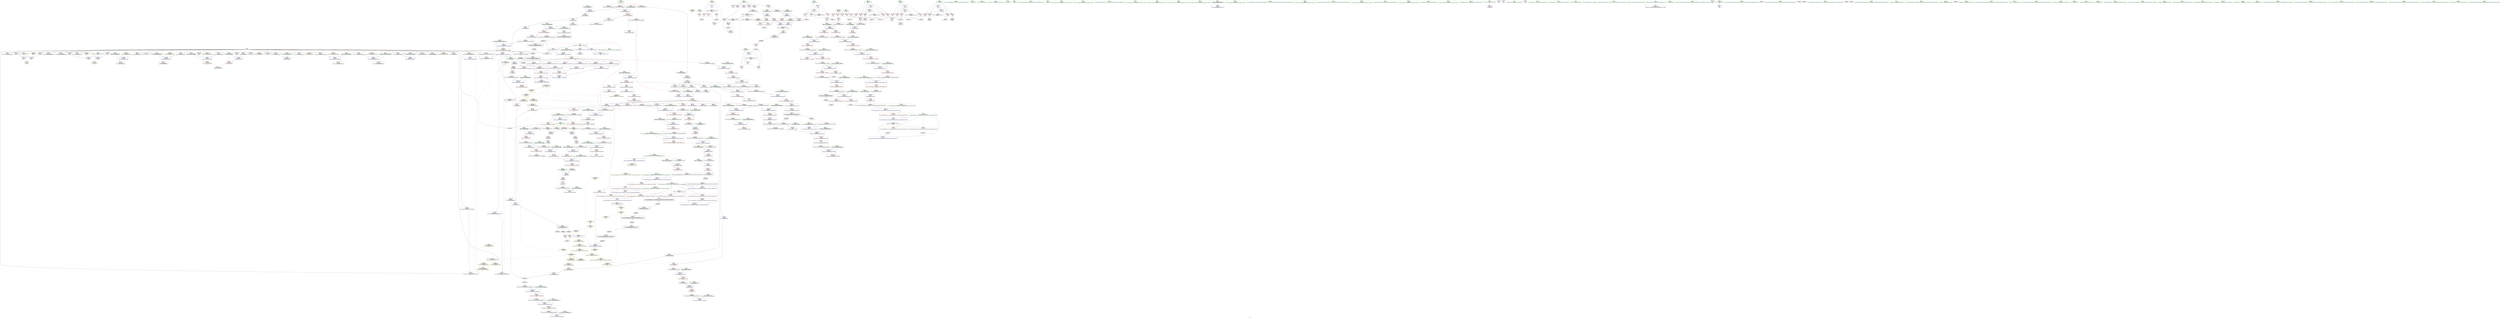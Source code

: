digraph "SVFG" {
	label="SVFG";

	Node0x55806b96fee0 [shape=record,color=grey,label="{NodeID: 0\nNullPtr|{|<s31>42}}"];
	Node0x55806b96fee0 -> Node0x55806b9b2130[style=solid];
	Node0x55806b96fee0 -> Node0x55806b9b2230[style=solid];
	Node0x55806b96fee0 -> Node0x55806b9b2300[style=solid];
	Node0x55806b96fee0 -> Node0x55806b9b23d0[style=solid];
	Node0x55806b96fee0 -> Node0x55806b9b24a0[style=solid];
	Node0x55806b96fee0 -> Node0x55806b9b2570[style=solid];
	Node0x55806b96fee0 -> Node0x55806b9b2640[style=solid];
	Node0x55806b96fee0 -> Node0x55806b9b2710[style=solid];
	Node0x55806b96fee0 -> Node0x55806b9b27e0[style=solid];
	Node0x55806b96fee0 -> Node0x55806b9b28b0[style=solid];
	Node0x55806b96fee0 -> Node0x55806b9b2980[style=solid];
	Node0x55806b96fee0 -> Node0x55806b9b2a50[style=solid];
	Node0x55806b96fee0 -> Node0x55806b9b2b20[style=solid];
	Node0x55806b96fee0 -> Node0x55806b9b2bf0[style=solid];
	Node0x55806b96fee0 -> Node0x55806b9b2cc0[style=solid];
	Node0x55806b96fee0 -> Node0x55806b9b2d90[style=solid];
	Node0x55806b96fee0 -> Node0x55806b9b2e60[style=solid];
	Node0x55806b96fee0 -> Node0x55806b9b2f30[style=solid];
	Node0x55806b96fee0 -> Node0x55806b9b3000[style=solid];
	Node0x55806b96fee0 -> Node0x55806b9b30d0[style=solid];
	Node0x55806b96fee0 -> Node0x55806b9b31a0[style=solid];
	Node0x55806b96fee0 -> Node0x55806b9b3270[style=solid];
	Node0x55806b96fee0 -> Node0x55806b9b3340[style=solid];
	Node0x55806b96fee0 -> Node0x55806b9b3410[style=solid];
	Node0x55806b96fee0 -> Node0x55806b9b34e0[style=solid];
	Node0x55806b96fee0 -> Node0x55806b9b51e0[style=solid];
	Node0x55806b96fee0 -> Node0x55806b9c7770[style=solid];
	Node0x55806b96fee0 -> Node0x55806b9c7840[style=solid];
	Node0x55806b96fee0 -> Node0x55806b9c7910[style=solid];
	Node0x55806b96fee0 -> Node0x55806b9d5bd0[style=solid];
	Node0x55806b96fee0 -> Node0x55806b9d8270[style=solid];
	Node0x55806b96fee0:s31 -> Node0x55806ba45e90[style=solid,color=red];
	Node0x55806b9c1d90 [shape=record,color=black,label="{NodeID: 775\nMR_6V_3 = PHI(MR_6V_4, MR_6V_2, )\npts\{48 \}\n}"];
	Node0x55806b9c1d90 -> Node0x55806b9ba950[style=dashed];
	Node0x55806b9c1d90 -> Node0x55806b9baa20[style=dashed];
	Node0x55806b9c1d90 -> Node0x55806b9baaf0[style=dashed];
	Node0x55806b9c1d90 -> Node0x55806b9b60b0[style=dashed];
	Node0x55806b9b6a70 [shape=record,color=blue,label="{NodeID: 443\n329\<--343\nretval\<--\n_ZSt3minIiERKT_S2_S2_\n}"];
	Node0x55806b9b6a70 -> Node0x55806b9f1a40[style=dashed];
	Node0x55806b9b9f90 [shape=record,color=purple,label="{NodeID: 277\n560\<--548\n_M_finish\<--this1\n_ZNSt12_Vector_baseIiSaIiEE17_M_create_storageEm\n}"];
	Node0x55806b9b9f90 -> Node0x55806b9c7c50[style=solid];
	Node0x55806b9aaae0 [shape=record,color=green,label="{NodeID: 111\n674\<--675\ncall2\<--call2_field_insensitive\n_ZN9__gnu_cxx13new_allocatorIiE8allocateEmPKv\n}"];
	Node0x55806b9aaae0 -> Node0x55806b9af110[style=solid];
	Node0x55806b9b3d30 [shape=record,color=red,label="{NodeID: 388\n806\<--783\n\<--__first.addr\n_ZSt10__fill_n_aIPimiEN9__gnu_cxx11__enable_ifIXsr11__is_scalarIT1_EE7__valueET_E6__typeES4_T0_RKS3_\n}"];
	Node0x55806b9b3d30 -> Node0x55806b9c9720[style=solid];
	Node0x55806b9af040 [shape=record,color=black,label="{NodeID: 222\n632\<--644\n_ZNSt16allocator_traitsISaIiEE8allocateERS0_m_ret\<--call\n_ZNSt16allocator_traitsISaIiEE8allocateERS0_m\n|{<s0>41}}"];
	Node0x55806b9af040:s0 -> Node0x55806ba40c10[style=solid,color=blue];
	Node0x55806ba46af0 [shape=record,color=black,label="{NodeID: 1163\n411 = PHI(269, )\n1st arg _ZNSt12_Vector_baseIiSaIiEEC2EmRKS0_ }"];
	Node0x55806ba46af0 -> Node0x55806b9b70f0[style=solid];
	Node0x55806b9ab4f0 [shape=record,color=green,label="{NodeID: 56\n286\<--287\n_ZNSt12_Vector_baseIiSaIiEED2Ev\<--_ZNSt12_Vector_baseIiSaIiEED2Ev_field_insensitive\n}"];
	Node0x55806b9c94b0 [shape=record,color=blue,label="{NodeID: 499\n787\<--782\n__value.addr\<--__value\n_ZSt10__fill_n_aIPimiEN9__gnu_cxx11__enable_ifIXsr11__is_scalarIT1_EE7__valueET_E6__typeES4_T0_RKS3_\n}"];
	Node0x55806b9c94b0 -> Node0x55806b9b4070[style=dashed];
	Node0x55806b9bcd10 [shape=record,color=red,label="{NodeID: 333\n339\<--331\n\<--__a.addr\n_ZSt3minIiERKT_S2_S2_\n}"];
	Node0x55806b9bcd10 -> Node0x55806b9bd120[style=solid];
	Node0x55806b9b2570 [shape=record,color=black,label="{NodeID: 167\n131\<--3\n\<--dummyVal\nmain\n}"];
	Node0x55806b9b2570 -> Node0x55806b9b57c0[style=solid];
	Node0x55806ba422d0 [shape=record,color=black,label="{NodeID: 1108\n780 = PHI(770, )\n0th arg _ZSt10__fill_n_aIPimiEN9__gnu_cxx11__enable_ifIXsr11__is_scalarIT1_EE7__valueET_E6__typeES4_T0_RKS3_ }"];
	Node0x55806ba422d0 -> Node0x55806b9c9310[style=solid];
	Node0x55806b997f90 [shape=record,color=green,label="{NodeID: 1\n7\<--1\n__dso_handle\<--dummyObj\nGlob }"];
	Node0x55806b9c2290 [shape=record,color=black,label="{NodeID: 776\nMR_14V_2 = PHI(MR_14V_4, MR_14V_1, )\npts\{62 \}\n}"];
	Node0x55806b9c2290 -> Node0x55806b9b5480[style=dashed];
	Node0x55806b9b6b40 [shape=record,color=blue,label="{NodeID: 444\n329\<--346\nretval\<--\n_ZSt3minIiERKT_S2_S2_\n}"];
	Node0x55806b9b6b40 -> Node0x55806b9f1a40[style=dashed];
	Node0x55806b9ba060 [shape=record,color=purple,label="{NodeID: 278\n562\<--548\n_M_impl5\<--this1\n_ZNSt12_Vector_baseIiSaIiEE17_M_create_storageEm\n}"];
	Node0x55806b9aabb0 [shape=record,color=green,label="{NodeID: 112\n676\<--677\n_Znwm\<--_Znwm_field_insensitive\n}"];
	Node0x55806b9b3e00 [shape=record,color=red,label="{NodeID: 389\n813\<--783\n\<--__first.addr\n_ZSt10__fill_n_aIPimiEN9__gnu_cxx11__enable_ifIXsr11__is_scalarIT1_EE7__valueET_E6__typeES4_T0_RKS3_\n}"];
	Node0x55806b9b3e00 -> Node0x55806b9ba540[style=solid];
	Node0x55806b9af110 [shape=record,color=black,label="{NodeID: 223\n678\<--674\n\<--call2\n_ZN9__gnu_cxx13new_allocatorIiE8allocateEmPKv\n}"];
	Node0x55806b9af110 -> Node0x55806b9af1e0[style=solid];
	Node0x55806ba46c00 [shape=record,color=black,label="{NodeID: 1164\n412 = PHI(270, )\n2nd arg _ZNSt12_Vector_baseIiSaIiEEC2EmRKS0_ }"];
	Node0x55806ba46c00 -> Node0x55806b9b71c0[style=solid];
	Node0x55806b9ab5f0 [shape=record,color=green,label="{NodeID: 57\n294\<--295\n__gxx_personality_v0\<--__gxx_personality_v0_field_insensitive\n}"];
	Node0x55806b9c9580 [shape=record,color=blue,label="{NodeID: 500\n789\<--797\n__tmp\<--\n_ZSt10__fill_n_aIPimiEN9__gnu_cxx11__enable_ifIXsr11__is_scalarIT1_EE7__valueET_E6__typeES4_T0_RKS3_\n}"];
	Node0x55806b9c9580 -> Node0x55806b9b4140[style=dashed];
	Node0x55806b9bcde0 [shape=record,color=red,label="{NodeID: 334\n346\<--331\n\<--__a.addr\n_ZSt3minIiERKT_S2_S2_\n}"];
	Node0x55806b9bcde0 -> Node0x55806b9b6b40[style=solid];
	Node0x55806b9b2640 [shape=record,color=black,label="{NodeID: 168\n133\<--3\n\<--dummyVal\nmain\n}"];
	Node0x55806b9b2640 -> Node0x55806b9b5890[style=solid];
	Node0x55806ba42410 [shape=record,color=black,label="{NodeID: 1109\n781 = PHI(773, )\n1st arg _ZSt10__fill_n_aIPimiEN9__gnu_cxx11__enable_ifIXsr11__is_scalarIT1_EE7__valueET_E6__typeES4_T0_RKS3_ }"];
	Node0x55806ba42410 -> Node0x55806b9c93e0[style=solid];
	Node0x55806b998020 [shape=record,color=green,label="{NodeID: 2\n8\<--1\n_ZSt3cin\<--dummyObj\nGlob }"];
	Node0x55806b9c2790 [shape=record,color=black,label="{NodeID: 777\nMR_16V_2 = PHI(MR_16V_5, MR_16V_1, )\npts\{64 \}\n}"];
	Node0x55806b9c2790 -> Node0x55806b9b5960[style=dashed];
	Node0x55806b9b6c10 [shape=record,color=blue,label="{NodeID: 445\n356\<--355\nthis.addr\<--this\n_ZNSt6vectorIiSaIiEED2Ev\n}"];
	Node0x55806b9b6c10 -> Node0x55806b9bd1f0[style=dashed];
	Node0x55806b9ba130 [shape=record,color=purple,label="{NodeID: 279\n563\<--548\n_M_start6\<--this1\n_ZNSt12_Vector_baseIiSaIiEE17_M_create_storageEm\n}"];
	Node0x55806b9ba130 -> Node0x55806b9be640[style=solid];
	Node0x55806b9aacb0 [shape=record,color=green,label="{NodeID: 113\n682\<--683\nthis.addr\<--this.addr_field_insensitive\n_ZNK9__gnu_cxx13new_allocatorIiE8max_sizeEv\n}"];
	Node0x55806b9aacb0 -> Node0x55806b9bf0d0[style=solid];
	Node0x55806b9aacb0 -> Node0x55806b9c87b0[style=solid];
	Node0x55806b9b3ed0 [shape=record,color=red,label="{NodeID: 390\n817\<--783\n\<--__first.addr\n_ZSt10__fill_n_aIPimiEN9__gnu_cxx11__enable_ifIXsr11__is_scalarIT1_EE7__valueET_E6__typeES4_T0_RKS3_\n}"];
	Node0x55806b9b3ed0 -> Node0x55806b9b7aa0[style=solid];
	Node0x55806b9af1e0 [shape=record,color=black,label="{NodeID: 224\n648\<--678\n_ZN9__gnu_cxx13new_allocatorIiE8allocateEmPKv_ret\<--\n_ZN9__gnu_cxx13new_allocatorIiE8allocateEmPKv\n|{<s0>42}}"];
	Node0x55806b9af1e0:s0 -> Node0x55806ba40d50[style=solid,color=blue];
	Node0x55806b9ab6f0 [shape=record,color=green,label="{NodeID: 58\n300\<--301\nthis.addr\<--this.addr_field_insensitive\n_ZNSaIiED2Ev\n}"];
	Node0x55806b9ab6f0 -> Node0x55806b9bc900[style=solid];
	Node0x55806b9ab6f0 -> Node0x55806b9b6660[style=solid];
	Node0x55806b9c9650 [shape=record,color=blue,label="{NodeID: 501\n791\<--799\n__niter\<--\n_ZSt10__fill_n_aIPimiEN9__gnu_cxx11__enable_ifIXsr11__is_scalarIT1_EE7__valueET_E6__typeES4_T0_RKS3_\n}"];
	Node0x55806b9c9650 -> Node0x55806b9f6070[style=dashed];
	Node0x55806b9bceb0 [shape=record,color=red,label="{NodeID: 335\n337\<--333\n\<--__b.addr\n_ZSt3minIiERKT_S2_S2_\n}"];
	Node0x55806b9bceb0 -> Node0x55806b9bd050[style=solid];
	Node0x55806b9b2710 [shape=record,color=black,label="{NodeID: 169\n225\<--3\nlpad.val\<--dummyVal\nmain\n}"];
	Node0x55806ba42550 [shape=record,color=black,label="{NodeID: 1110\n782 = PHI(774, )\n2nd arg _ZSt10__fill_n_aIPimiEN9__gnu_cxx11__enable_ifIXsr11__is_scalarIT1_EE7__valueET_E6__typeES4_T0_RKS3_ }"];
	Node0x55806ba42550 -> Node0x55806b9c94b0[style=solid];
	Node0x55806b9982d0 [shape=record,color=green,label="{NodeID: 3\n9\<--1\n.str\<--dummyObj\nGlob }"];
	Node0x55806b9c2c90 [shape=record,color=black,label="{NodeID: 778\nMR_18V_2 = PHI(MR_18V_4, MR_18V_1, )\npts\{66 \}\n}"];
	Node0x55806b9c2c90 -> Node0x55806b9b5a30[style=dashed];
	Node0x55806b9c2c90 -> Node0x55806b9c2c90[style=dashed];
	Node0x55806b9b6ce0 [shape=record,color=blue,label="{NodeID: 446\n358\<--383\nexn.slot\<--\n_ZNSt6vectorIiSaIiEED2Ev\n}"];
	Node0x55806b9b6ce0 -> Node0x55806b9bd2c0[style=dashed];
	Node0x55806b9ba200 [shape=record,color=purple,label="{NodeID: 280\n567\<--548\n_M_impl7\<--this1\n_ZNSt12_Vector_baseIiSaIiEE17_M_create_storageEm\n}"];
	Node0x55806b9af800 [shape=record,color=green,label="{NodeID: 114\n695\<--696\n__first.addr\<--__first.addr_field_insensitive\n_ZSt27__uninitialized_default_n_aIPimiET_S1_T0_RSaIT1_E\n}"];
	Node0x55806b9af800 -> Node0x55806b9bf1a0[style=solid];
	Node0x55806b9af800 -> Node0x55806b9c8880[style=solid];
	Node0x55806b9b3fa0 [shape=record,color=red,label="{NodeID: 391\n799\<--785\n\<--__n.addr\n_ZSt10__fill_n_aIPimiEN9__gnu_cxx11__enable_ifIXsr11__is_scalarIT1_EE7__valueET_E6__typeES4_T0_RKS3_\n}"];
	Node0x55806b9b3fa0 -> Node0x55806b9c9650[style=solid];
	Node0x55806b9af2b0 [shape=record,color=black,label="{NodeID: 225\n680\<--687\n_ZNK9__gnu_cxx13new_allocatorIiE8max_sizeEv_ret\<--\n_ZNK9__gnu_cxx13new_allocatorIiE8max_sizeEv\n|{<s0>43}}"];
	Node0x55806b9af2b0:s0 -> Node0x55806ba40e90[style=solid,color=blue];
	Node0x55806b9ab7c0 [shape=record,color=green,label="{NodeID: 59\n306\<--307\n_ZN9__gnu_cxx13new_allocatorIiED2Ev\<--_ZN9__gnu_cxx13new_allocatorIiED2Ev_field_insensitive\n}"];
	Node0x55806b9c9720 [shape=record,color=blue,label="{NodeID: 502\n806\<--805\n\<--\n_ZSt10__fill_n_aIPimiEN9__gnu_cxx11__enable_ifIXsr11__is_scalarIT1_EE7__valueET_E6__typeES4_T0_RKS3_\n}"];
	Node0x55806b9c9720 -> Node0x55806b9f5670[style=dashed];
	Node0x55806b9bcf80 [shape=record,color=red,label="{NodeID: 336\n343\<--333\n\<--__b.addr\n_ZSt3minIiERKT_S2_S2_\n}"];
	Node0x55806b9bcf80 -> Node0x55806b9b6a70[style=solid];
	Node0x55806b9b27e0 [shape=record,color=black,label="{NodeID: 170\n226\<--3\nlpad.val52\<--dummyVal\nmain\n}"];
	Node0x55806ba42690 [shape=record,color=black,label="{NodeID: 1111\n886 = PHI(878, )\n0th arg _ZN9__gnu_cxx13new_allocatorIiE10deallocateEPim }"];
	Node0x55806ba42690 -> Node0x55806b9c9f40[style=solid];
	Node0x55806b998360 [shape=record,color=green,label="{NodeID: 4\n11\<--1\n.str.1\<--dummyObj\nGlob }"];
	Node0x55806b9c3190 [shape=record,color=black,label="{NodeID: 779\nMR_20V_2 = PHI(MR_20V_5, MR_20V_1, )\npts\{68 \}\n}"];
	Node0x55806b9c3190 -> Node0x55806b9b5d70[style=dashed];
	Node0x55806b9b6db0 [shape=record,color=blue,label="{NodeID: 447\n360\<--385\nehselector.slot\<--\n_ZNSt6vectorIiSaIiEED2Ev\n}"];
	Node0x55806b9ba2d0 [shape=record,color=purple,label="{NodeID: 281\n568\<--548\n_M_end_of_storage\<--this1\n_ZNSt12_Vector_baseIiSaIiEE17_M_create_storageEm\n}"];
	Node0x55806b9ba2d0 -> Node0x55806b9c7d20[style=solid];
	Node0x55806b9af890 [shape=record,color=green,label="{NodeID: 115\n697\<--698\n__n.addr\<--__n.addr_field_insensitive\n_ZSt27__uninitialized_default_n_aIPimiET_S1_T0_RSaIT1_E\n}"];
	Node0x55806b9af890 -> Node0x55806b9bf270[style=solid];
	Node0x55806b9af890 -> Node0x55806b9c8950[style=solid];
	Node0x55806b9b4070 [shape=record,color=red,label="{NodeID: 392\n796\<--787\n\<--__value.addr\n_ZSt10__fill_n_aIPimiEN9__gnu_cxx11__enable_ifIXsr11__is_scalarIT1_EE7__valueET_E6__typeES4_T0_RKS3_\n}"];
	Node0x55806b9b4070 -> Node0x55806b9b43b0[style=solid];
	Node0x55806b9af380 [shape=record,color=black,label="{NodeID: 226\n691\<--706\n_ZSt27__uninitialized_default_n_aIPimiET_S1_T0_RSaIT1_E_ret\<--call\n_ZSt27__uninitialized_default_n_aIPimiET_S1_T0_RSaIT1_E\n|{<s0>32}}"];
	Node0x55806b9af380:s0 -> Node0x55806ba40990[style=solid,color=blue];
	Node0x55806b9ab8c0 [shape=record,color=green,label="{NodeID: 60\n312\<--313\nthis.addr\<--this.addr_field_insensitive\n_ZNSt6vectorIiSaIiEEixEm\n}"];
	Node0x55806b9ab8c0 -> Node0x55806b9bc9d0[style=solid];
	Node0x55806b9ab8c0 -> Node0x55806b9b6730[style=solid];
	Node0x55806b9c97f0 [shape=record,color=blue,label="{NodeID: 503\n791\<--810\n__niter\<--dec\n_ZSt10__fill_n_aIPimiEN9__gnu_cxx11__enable_ifIXsr11__is_scalarIT1_EE7__valueET_E6__typeES4_T0_RKS3_\n}"];
	Node0x55806b9c97f0 -> Node0x55806b9f6070[style=dashed];
	Node0x55806b9bd050 [shape=record,color=red,label="{NodeID: 337\n338\<--337\n\<--\n_ZSt3minIiERKT_S2_S2_\n}"];
	Node0x55806b9bd050 -> Node0x55806b9d7970[style=solid];
	Node0x55806b9b28b0 [shape=record,color=black,label="{NodeID: 171\n279\<--3\n\<--dummyVal\n_ZNSt6vectorIiSaIiEEC2EmRKS0_\n}"];
	Node0x55806ba427d0 [shape=record,color=black,label="{NodeID: 1112\n887 = PHI(879, )\n1st arg _ZN9__gnu_cxx13new_allocatorIiE10deallocateEPim }"];
	Node0x55806ba427d0 -> Node0x55806b9ca010[style=solid];
	Node0x55806b9983f0 [shape=record,color=green,label="{NodeID: 5\n14\<--1\n\<--dummyObj\nCan only get source location for instruction, argument, global var or function.}"];
	Node0x55806b9ffa70 [shape=record,color=black,label="{NodeID: 780\nMR_22V_2 = PHI(MR_22V_5, MR_22V_1, )\npts\{70 \}\n}"];
	Node0x55806b9ffa70 -> Node0x55806b9b5e40[style=dashed];
	Node0x55806b9b6e80 [shape=record,color=blue,label="{NodeID: 448\n397\<--396\nthis.addr\<--this\n_ZN9__gnu_cxx13new_allocatorIiEC2Ev\n}"];
	Node0x55806b9b6e80 -> Node0x55806b9bd530[style=dashed];
	Node0x55806b9ba3a0 [shape=record,color=purple,label="{NodeID: 282\n622\<--617\n_M_impl\<--this1\n_ZNSt12_Vector_baseIiSaIiEE11_M_allocateEm\n}"];
	Node0x55806b9ba3a0 -> Node0x55806b9aedd0[style=solid];
	Node0x55806b9af960 [shape=record,color=green,label="{NodeID: 116\n699\<--700\n.addr\<--.addr_field_insensitive\n_ZSt27__uninitialized_default_n_aIPimiET_S1_T0_RSaIT1_E\n}"];
	Node0x55806b9af960 -> Node0x55806b9c8a20[style=solid];
	Node0x55806b9d5bd0 [shape=record,color=black,label="{NodeID: 725\n630 = PHI(625, 3, )\n}"];
	Node0x55806b9d5bd0 -> Node0x55806b9aeea0[style=solid];
	Node0x55806b9b4140 [shape=record,color=red,label="{NodeID: 393\n805\<--789\n\<--__tmp\n_ZSt10__fill_n_aIPimiEN9__gnu_cxx11__enable_ifIXsr11__is_scalarIT1_EE7__valueET_E6__typeES4_T0_RKS3_\n}"];
	Node0x55806b9b4140 -> Node0x55806b9c9720[style=solid];
	Node0x55806b9af450 [shape=record,color=black,label="{NodeID: 227\n717\<--716\n\<--_M_impl\n_ZNSt12_Vector_baseIiSaIiEE19_M_get_Tp_allocatorEv\n}"];
	Node0x55806b9af450 -> Node0x55806b9af520[style=solid];
	Node0x55806b9ab990 [shape=record,color=green,label="{NodeID: 61\n314\<--315\n__n.addr\<--__n.addr_field_insensitive\n_ZNSt6vectorIiSaIiEEixEm\n}"];
	Node0x55806b9ab990 -> Node0x55806b9bcaa0[style=solid];
	Node0x55806b9ab990 -> Node0x55806b9b6800[style=solid];
	Node0x55806b9c98c0 [shape=record,color=blue,label="{NodeID: 504\n783\<--814\n__first.addr\<--incdec.ptr\n_ZSt10__fill_n_aIPimiEN9__gnu_cxx11__enable_ifIXsr11__is_scalarIT1_EE7__valueET_E6__typeES4_T0_RKS3_\n}"];
	Node0x55806b9c98c0 -> Node0x55806b9f5b70[style=dashed];
	Node0x55806b9bd120 [shape=record,color=red,label="{NodeID: 338\n340\<--339\n\<--\n_ZSt3minIiERKT_S2_S2_\n}"];
	Node0x55806b9bd120 -> Node0x55806b9d7970[style=solid];
	Node0x55806b9b2980 [shape=record,color=black,label="{NodeID: 172\n280\<--3\n\<--dummyVal\n_ZNSt6vectorIiSaIiEEC2EmRKS0_\n}"];
	Node0x55806b9b2980 -> Node0x55806b9b64c0[style=solid];
	Node0x55806ba42910 [shape=record,color=black,label="{NodeID: 1113\n888 = PHI(880, )\n2nd arg _ZN9__gnu_cxx13new_allocatorIiE10deallocateEPim }"];
	Node0x55806ba42910 -> Node0x55806b9ca0e0[style=solid];
	Node0x55806b998480 [shape=record,color=green,label="{NodeID: 6\n72\<--1\n\<--dummyObj\nCan only get source location for instruction, argument, global var or function.}"];
	Node0x55806b9fff70 [shape=record,color=black,label="{NodeID: 781\nMR_24V_2 = PHI(MR_24V_3, MR_24V_1, )\npts\{675 \}\n|{<s0>7}}"];
	Node0x55806b9fff70:s0 -> Node0x55806ba07fa0[style=dashed,color=red];
	Node0x55806b9b6f50 [shape=record,color=blue,label="{NodeID: 449\n404\<--403\nthis.addr\<--this\n_ZN9__gnu_cxx13new_allocatorIiED2Ev\n}"];
	Node0x55806b9b6f50 -> Node0x55806b9bd600[style=dashed];
	Node0x55806b9ba470 [shape=record,color=purple,label="{NodeID: 283\n716\<--715\n_M_impl\<--this1\n_ZNSt12_Vector_baseIiSaIiEE19_M_get_Tp_allocatorEv\n}"];
	Node0x55806b9ba470 -> Node0x55806b9af450[style=solid];
	Node0x55806b9afa30 [shape=record,color=green,label="{NodeID: 117\n707\<--708\n_ZSt25__uninitialized_default_nIPimET_S1_T0_\<--_ZSt25__uninitialized_default_nIPimET_S1_T0__field_insensitive\n}"];
	Node0x55806b9d6170 [shape=record,color=grey,label="{NodeID: 726\n120 = Binary(119, 77, )\n}"];
	Node0x55806b9d6170 -> Node0x55806b9b5550[style=solid];
	Node0x55806b9b4210 [shape=record,color=red,label="{NodeID: 394\n802\<--791\n\<--__niter\n_ZSt10__fill_n_aIPimiEN9__gnu_cxx11__enable_ifIXsr11__is_scalarIT1_EE7__valueET_E6__typeES4_T0_RKS3_\n}"];
	Node0x55806b9b4210 -> Node0x55806b9d7f70[style=solid];
	Node0x55806b9af520 [shape=record,color=black,label="{NodeID: 228\n710\<--717\n_ZNSt12_Vector_baseIiSaIiEE19_M_get_Tp_allocatorEv_ret\<--\n_ZNSt12_Vector_baseIiSaIiEE19_M_get_Tp_allocatorEv\n|{<s0>23|<s1>31}}"];
	Node0x55806b9af520:s0 -> Node0x55806ba40610[style=solid,color=blue];
	Node0x55806b9af520:s1 -> Node0x55806ba40820[style=solid,color=blue];
	Node0x55806b9aba60 [shape=record,color=green,label="{NodeID: 62\n329\<--330\nretval\<--retval_field_insensitive\n_ZSt3minIiERKT_S2_S2_\n}"];
	Node0x55806b9aba60 -> Node0x55806b9bcc40[style=solid];
	Node0x55806b9aba60 -> Node0x55806b9b6a70[style=solid];
	Node0x55806b9aba60 -> Node0x55806b9b6b40[style=solid];
	Node0x55806b9c9990 [shape=record,color=blue,label="{NodeID: 505\n821\<--820\n__it.addr\<--__it\n_ZSt12__niter_baseIPiET_S1_\n}"];
	Node0x55806b9c9990 -> Node0x55806b9b4480[style=dashed];
	Node0x55806b9bd1f0 [shape=record,color=red,label="{NodeID: 339\n363\<--356\nthis1\<--this.addr\n_ZNSt6vectorIiSaIiEED2Ev\n}"];
	Node0x55806b9bd1f0 -> Node0x55806b9ae270[style=solid];
	Node0x55806b9bd1f0 -> Node0x55806b9ae340[style=solid];
	Node0x55806b9bd1f0 -> Node0x55806b9ae410[style=solid];
	Node0x55806b9bd1f0 -> Node0x55806b9ae4e0[style=solid];
	Node0x55806b9bd1f0 -> Node0x55806b9ae5b0[style=solid];
	Node0x55806b9b2a50 [shape=record,color=black,label="{NodeID: 173\n282\<--3\n\<--dummyVal\n_ZNSt6vectorIiSaIiEEC2EmRKS0_\n}"];
	Node0x55806b9b2a50 -> Node0x55806b9b6590[style=solid];
	Node0x55806ba42a50 [shape=record,color=black,label="{NodeID: 1114\n609 = PHI(548, )\n0th arg _ZNSt12_Vector_baseIiSaIiEE11_M_allocateEm }"];
	Node0x55806ba42a50 -> Node0x55806b9c8200[style=solid];
	Node0x55806b998cc0 [shape=record,color=green,label="{NodeID: 7\n77\<--1\n\<--dummyObj\nCan only get source location for instruction, argument, global var or function.}"];
	Node0x55806ba00470 [shape=record,color=black,label="{NodeID: 782\nMR_26V_2 = PHI(MR_26V_4, MR_26V_1, )\npts\{500000 \}\n}"];
	Node0x55806ba00470 -> Node0x55806b9f1950[style=dashed];
	Node0x55806b9b7020 [shape=record,color=blue,label="{NodeID: 450\n413\<--410\nthis.addr\<--this\n_ZNSt12_Vector_baseIiSaIiEEC2EmRKS0_\n}"];
	Node0x55806b9b7020 -> Node0x55806b9bd6d0[style=dashed];
	Node0x55806b9ba540 [shape=record,color=purple,label="{NodeID: 284\n814\<--813\nincdec.ptr\<--\n_ZSt10__fill_n_aIPimiEN9__gnu_cxx11__enable_ifIXsr11__is_scalarIT1_EE7__valueET_E6__typeES4_T0_RKS3_\n}"];
	Node0x55806b9ba540 -> Node0x55806b9c98c0[style=solid];
	Node0x55806b9afb30 [shape=record,color=green,label="{NodeID: 118\n712\<--713\nthis.addr\<--this.addr_field_insensitive\n_ZNSt12_Vector_baseIiSaIiEE19_M_get_Tp_allocatorEv\n}"];
	Node0x55806b9afb30 -> Node0x55806b9bf340[style=solid];
	Node0x55806b9afb30 -> Node0x55806b9c8af0[style=solid];
	Node0x55806ba09210 [shape=record,color=yellow,style=double,label="{NodeID: 893\n24V_1 = ENCHI(MR_24V_0)\npts\{675 \}\nFun[_ZSt6fill_nIPimiET_S1_T0_RKT1_]|{<s0>50}}"];
	Node0x55806ba09210:s0 -> Node0x55806b9f5670[style=dashed,color=red];
	Node0x55806b9d62f0 [shape=record,color=grey,label="{NodeID: 727\n203 = Binary(202, 201, )\n}"];
	Node0x55806b9d62f0 -> Node0x55806b9b5f10[style=solid];
	Node0x55806b9b42e0 [shape=record,color=red,label="{NodeID: 395\n809\<--791\n\<--__niter\n_ZSt10__fill_n_aIPimiEN9__gnu_cxx11__enable_ifIXsr11__is_scalarIT1_EE7__valueET_E6__typeES4_T0_RKS3_\n}"];
	Node0x55806b9b42e0 -> Node0x55806b9d6bf0[style=solid];
	Node0x55806b9af5f0 [shape=record,color=black,label="{NodeID: 229\n719\<--734\n_ZSt25__uninitialized_default_nIPimET_S1_T0__ret\<--call\n_ZSt25__uninitialized_default_nIPimET_S1_T0_\n|{<s0>46}}"];
	Node0x55806b9af5f0:s0 -> Node0x55806ba40fd0[style=solid,color=blue];
	Node0x55806b9abb30 [shape=record,color=green,label="{NodeID: 63\n331\<--332\n__a.addr\<--__a.addr_field_insensitive\n_ZSt3minIiERKT_S2_S2_\n}"];
	Node0x55806b9abb30 -> Node0x55806b9bcd10[style=solid];
	Node0x55806b9abb30 -> Node0x55806b9bcde0[style=solid];
	Node0x55806b9abb30 -> Node0x55806b9b68d0[style=solid];
	Node0x55806b9c9a60 [shape=record,color=blue,label="{NodeID: 506\n830\<--827\nthis.addr\<--this\n_ZNSt12_Vector_baseIiSaIiEE13_M_deallocateEPim\n}"];
	Node0x55806b9c9a60 -> Node0x55806b9b4550[style=dashed];
	Node0x55806b9bd2c0 [shape=record,color=red,label="{NodeID: 340\n390\<--358\nexn\<--exn.slot\n_ZNSt6vectorIiSaIiEED2Ev\n|{<s0>27}}"];
	Node0x55806b9bd2c0:s0 -> Node0x55806ba454e0[style=solid,color=red];
	Node0x55806b9b2b20 [shape=record,color=black,label="{NodeID: 174\n291\<--3\nlpad.val\<--dummyVal\n_ZNSt6vectorIiSaIiEEC2EmRKS0_\n}"];
	Node0x55806ba42b90 [shape=record,color=black,label="{NodeID: 1115\n610 = PHI(549, )\n1st arg _ZNSt12_Vector_baseIiSaIiEE11_M_allocateEm }"];
	Node0x55806ba42b90 -> Node0x55806b9c82d0[style=solid];
	Node0x55806b998d80 [shape=record,color=green,label="{NodeID: 8\n85\<--1\n\<--dummyObj\nCan only get source location for instruction, argument, global var or function.}"];
	Node0x55806ba00970 [shape=record,color=black,label="{NodeID: 783\nMR_28V_2 = PHI(MR_28V_3, MR_28V_1, )\npts\{540000 \}\n|{<s0>7}}"];
	Node0x55806ba00970:s0 -> Node0x55806ba08080[style=dashed,color=red];
	Node0x55806b9b70f0 [shape=record,color=blue,label="{NodeID: 451\n415\<--411\n__n.addr\<--__n\n_ZNSt12_Vector_baseIiSaIiEEC2EmRKS0_\n}"];
	Node0x55806b9b70f0 -> Node0x55806b9bd7a0[style=dashed];
	Node0x55806b9ba610 [shape=record,color=purple,label="{NodeID: 285\n843\<--839\n_M_impl\<--this1\n_ZNSt12_Vector_baseIiSaIiEE13_M_deallocateEPim\n}"];
	Node0x55806b9ba610 -> Node0x55806b9b7c40[style=solid];
	Node0x55806b9afc00 [shape=record,color=green,label="{NodeID: 119\n722\<--723\n__first.addr\<--__first.addr_field_insensitive\n_ZSt25__uninitialized_default_nIPimET_S1_T0_\n}"];
	Node0x55806b9afc00 -> Node0x55806b9bf410[style=solid];
	Node0x55806b9afc00 -> Node0x55806b9c8bc0[style=solid];
	Node0x55806ba092f0 [shape=record,color=yellow,style=double,label="{NodeID: 894\n165V_1 = ENCHI(MR_165V_0)\npts\{746 \}\nFun[_ZSt6fill_nIPimiET_S1_T0_RKT1_]|{<s0>50}}"];
	Node0x55806ba092f0:s0 -> Node0x55806ba02cd0[style=dashed,color=red];
	Node0x55806b9d6470 [shape=record,color=grey,label="{NodeID: 728\n673 = Binary(672, 499, )\n}"];
	Node0x55806b9b43b0 [shape=record,color=red,label="{NodeID: 396\n797\<--796\n\<--\n_ZSt10__fill_n_aIPimiEN9__gnu_cxx11__enable_ifIXsr11__is_scalarIT1_EE7__valueET_E6__typeES4_T0_RKS3_\n}"];
	Node0x55806b9b43b0 -> Node0x55806b9c9580[style=solid];
	Node0x55806b9af6c0 [shape=record,color=black,label="{NodeID: 230\n738\<--752\n_ZNSt27__uninitialized_default_n_1ILb1EE18__uninit_default_nIPimEET_S3_T0__ret\<--call\n_ZNSt27__uninitialized_default_n_1ILb1EE18__uninit_default_nIPimEET_S3_T0_\n|{<s0>47}}"];
	Node0x55806b9af6c0:s0 -> Node0x55806ba41110[style=solid,color=blue];
	Node0x55806b9abc00 [shape=record,color=green,label="{NodeID: 64\n333\<--334\n__b.addr\<--__b.addr_field_insensitive\n_ZSt3minIiERKT_S2_S2_\n}"];
	Node0x55806b9abc00 -> Node0x55806b9bceb0[style=solid];
	Node0x55806b9abc00 -> Node0x55806b9bcf80[style=solid];
	Node0x55806b9abc00 -> Node0x55806b9b69a0[style=solid];
	Node0x55806b9c9b30 [shape=record,color=blue,label="{NodeID: 507\n832\<--828\n__p.addr\<--__p\n_ZNSt12_Vector_baseIiSaIiEE13_M_deallocateEPim\n}"];
	Node0x55806b9c9b30 -> Node0x55806b9b4620[style=dashed];
	Node0x55806b9c9b30 -> Node0x55806b9b46f0[style=dashed];
	Node0x55806b9bd390 [shape=record,color=red,label="{NodeID: 341\n367\<--366\n\<--_M_start\n_ZNSt6vectorIiSaIiEED2Ev\n|{<s0>24}}"];
	Node0x55806b9bd390:s0 -> Node0x55806ba419d0[style=solid,color=red];
	Node0x55806b9b2bf0 [shape=record,color=black,label="{NodeID: 175\n292\<--3\nlpad.val2\<--dummyVal\n_ZNSt6vectorIiSaIiEEC2EmRKS0_\n}"];
	Node0x55806ba42cd0 [shape=record,color=black,label="{NodeID: 1116\n820 = PHI(769, )\n0th arg _ZSt12__niter_baseIPiET_S1_ }"];
	Node0x55806ba42cd0 -> Node0x55806b9c9990[style=solid];
	Node0x55806b998e40 [shape=record,color=green,label="{NodeID: 9\n86\<--1\n\<--dummyObj\nCan only get source location for instruction, argument, global var or function.}"];
	Node0x55806ba00e70 [shape=record,color=black,label="{NodeID: 784\nMR_30V_2 = PHI(MR_30V_3, MR_30V_1, )\npts\{540001 540002 \}\n|{<s0>7|<s1>7}}"];
	Node0x55806ba00e70:s0 -> Node0x55806ba08160[style=dashed,color=red];
	Node0x55806ba00e70:s1 -> Node0x55806ba08240[style=dashed,color=red];
	Node0x55806b9b71c0 [shape=record,color=blue,label="{NodeID: 452\n417\<--412\n__a.addr\<--__a\n_ZNSt12_Vector_baseIiSaIiEEC2EmRKS0_\n}"];
	Node0x55806b9b71c0 -> Node0x55806b9bd870[style=dashed];
	Node0x55806b9ba6e0 [shape=record,color=purple,label="{NodeID: 286\n324\<--322\nadd.ptr\<--\n_ZNSt6vectorIiSaIiEEixEm\n}"];
	Node0x55806b9ba6e0 -> Node0x55806b9ae0d0[style=solid];
	Node0x55806b9afcd0 [shape=record,color=green,label="{NodeID: 120\n724\<--725\n__n.addr\<--__n.addr_field_insensitive\n_ZSt25__uninitialized_default_nIPimET_S1_T0_\n}"];
	Node0x55806b9afcd0 -> Node0x55806b9bf4e0[style=solid];
	Node0x55806b9afcd0 -> Node0x55806b9c8c90[style=solid];
	Node0x55806b9d65f0 [shape=record,color=grey,label="{NodeID: 729\n180 = Binary(179, 77, )\n}"];
	Node0x55806b9d65f0 -> Node0x55806b9b5ca0[style=solid];
	Node0x55806b9b4480 [shape=record,color=red,label="{NodeID: 397\n824\<--821\n\<--__it.addr\n_ZSt12__niter_baseIPiET_S1_\n}"];
	Node0x55806b9b4480 -> Node0x55806b9b7b70[style=solid];
	Node0x55806b9b7a10 [shape=record,color=black,label="{NodeID: 231\n756\<--775\n_ZSt6fill_nIPimiET_S1_T0_RKT1__ret\<--call1\n_ZSt6fill_nIPimiET_S1_T0_RKT1_\n|{<s0>48}}"];
	Node0x55806b9b7a10:s0 -> Node0x55806ba41250[style=solid,color=blue];
	Node0x55806b9abcd0 [shape=record,color=green,label="{NodeID: 65\n356\<--357\nthis.addr\<--this.addr_field_insensitive\n_ZNSt6vectorIiSaIiEED2Ev\n}"];
	Node0x55806b9abcd0 -> Node0x55806b9bd1f0[style=solid];
	Node0x55806b9abcd0 -> Node0x55806b9b6c10[style=solid];
	Node0x55806b9c9c00 [shape=record,color=blue,label="{NodeID: 508\n834\<--829\n__n.addr\<--__n\n_ZNSt12_Vector_baseIiSaIiEE13_M_deallocateEPim\n}"];
	Node0x55806b9c9c00 -> Node0x55806b9b47c0[style=dashed];
	Node0x55806b9bd460 [shape=record,color=red,label="{NodeID: 342\n371\<--370\n\<--_M_finish\n_ZNSt6vectorIiSaIiEED2Ev\n|{<s0>24}}"];
	Node0x55806b9bd460:s0 -> Node0x55806ba41b10[style=solid,color=red];
	Node0x55806b9b2cc0 [shape=record,color=black,label="{NodeID: 176\n382\<--3\n\<--dummyVal\n_ZNSt6vectorIiSaIiEED2Ev\n}"];
	Node0x55806ba42e10 [shape=record,color=black,label="{NodeID: 1117\n310 = PHI(53, 53, 53, )\n0th arg _ZNSt6vectorIiSaIiEEixEm }"];
	Node0x55806ba42e10 -> Node0x55806b9b6730[style=solid];
	Node0x55806b998f40 [shape=record,color=green,label="{NodeID: 10\n87\<--1\n\<--dummyObj\nCan only get source location for instruction, argument, global var or function.}"];
	Node0x55806b9b7290 [shape=record,color=blue,label="{NodeID: 453\n419\<--438\nexn.slot\<--\n_ZNSt12_Vector_baseIiSaIiEEC2EmRKS0_\n}"];
	Node0x55806b9b7290 -> Node0x55806b9bd940[style=dashed];
	Node0x55806b9ba7b0 [shape=record,color=purple,label="{NodeID: 287\n566\<--564\nadd.ptr\<--\n_ZNSt12_Vector_baseIiSaIiEE17_M_create_storageEm\n}"];
	Node0x55806b9ba7b0 -> Node0x55806b9c7d20[style=solid];
	Node0x55806b9afda0 [shape=record,color=green,label="{NodeID: 121\n726\<--727\n__assignable\<--__assignable_field_insensitive\n_ZSt25__uninitialized_default_nIPimET_S1_T0_\n}"];
	Node0x55806b9afda0 -> Node0x55806b9c8d60[style=solid];
	Node0x55806ba14120 [shape=record,color=yellow,style=double,label="{NodeID: 1062\n28V_3 = CSCHI(MR_28V_2)\npts\{540000 \}\nCS[]|{|<s1>9|<s2>12|<s3>13|<s4>14|<s5>17}}"];
	Node0x55806ba14120 -> Node0x55806ba00970[style=dashed];
	Node0x55806ba14120:s1 -> Node0x55806ba039d0[style=dashed,color=red];
	Node0x55806ba14120:s2 -> Node0x55806ba096d0[style=dashed,color=red];
	Node0x55806ba14120:s3 -> Node0x55806ba039d0[style=dashed,color=red];
	Node0x55806ba14120:s4 -> Node0x55806ba039d0[style=dashed,color=red];
	Node0x55806ba14120:s5 -> Node0x55806ba096d0[style=dashed,color=red];
	Node0x55806ba094e0 [shape=record,color=yellow,style=double,label="{NodeID: 896\n66V_1 = ENCHI(MR_66V_0)\npts\{359 \}\nFun[_ZNSt6vectorIiSaIiEED2Ev]}"];
	Node0x55806ba094e0 -> Node0x55806b9b6ce0[style=dashed];
	Node0x55806b9d6770 [shape=record,color=grey,label="{NodeID: 730\n207 = Binary(206, 77, )\n}"];
	Node0x55806b9d6770 -> Node0x55806b9b5fe0[style=solid];
	Node0x55806b9b4550 [shape=record,color=red,label="{NodeID: 398\n839\<--830\nthis1\<--this.addr\n_ZNSt12_Vector_baseIiSaIiEE13_M_deallocateEPim\n}"];
	Node0x55806b9b4550 -> Node0x55806b9ba610[style=solid];
	Node0x55806b9b7aa0 [shape=record,color=black,label="{NodeID: 232\n779\<--817\n_ZSt10__fill_n_aIPimiEN9__gnu_cxx11__enable_ifIXsr11__is_scalarIT1_EE7__valueET_E6__typeES4_T0_RKS3__ret\<--\n_ZSt10__fill_n_aIPimiEN9__gnu_cxx11__enable_ifIXsr11__is_scalarIT1_EE7__valueET_E6__typeES4_T0_RKS3_\n|{<s0>50}}"];
	Node0x55806b9b7aa0:s0 -> Node0x55806ba414d0[style=solid,color=blue];
	Node0x55806b9abda0 [shape=record,color=green,label="{NodeID: 66\n358\<--359\nexn.slot\<--exn.slot_field_insensitive\n_ZNSt6vectorIiSaIiEED2Ev\n}"];
	Node0x55806b9abda0 -> Node0x55806b9bd2c0[style=solid];
	Node0x55806b9abda0 -> Node0x55806b9b6ce0[style=solid];
	Node0x55806b9f2330 [shape=record,color=yellow,style=double,label="{NodeID: 841\n24V_1 = ENCHI(MR_24V_0)\npts\{675 \}\nFun[_ZNSt27__uninitialized_default_n_1ILb1EE18__uninit_default_nIPimEET_S3_T0_]|{<s0>48}}"];
	Node0x55806b9f2330:s0 -> Node0x55806ba09210[style=dashed,color=red];
	Node0x55806b9c9cd0 [shape=record,color=blue,label="{NodeID: 509\n868\<--865\n__a.addr\<--__a\n_ZNSt16allocator_traitsISaIiEE10deallocateERS0_Pim\n}"];
	Node0x55806b9c9cd0 -> Node0x55806b9b4890[style=dashed];
	Node0x55806b9bd530 [shape=record,color=red,label="{NodeID: 343\n400\<--397\nthis1\<--this.addr\n_ZN9__gnu_cxx13new_allocatorIiEC2Ev\n}"];
	Node0x55806b9b2d90 [shape=record,color=black,label="{NodeID: 177\n383\<--3\n\<--dummyVal\n_ZNSt6vectorIiSaIiEED2Ev\n}"];
	Node0x55806b9b2d90 -> Node0x55806b9b6ce0[style=solid];
	Node0x55806ba430f0 [shape=record,color=black,label="{NodeID: 1118\n311 = PHI(112, 152, 156, )\n1st arg _ZNSt6vectorIiSaIiEEixEm }"];
	Node0x55806ba430f0 -> Node0x55806b9b6800[style=solid];
	Node0x55806b999040 [shape=record,color=green,label="{NodeID: 11\n499\<--1\n\<--dummyObj\nCan only get source location for instruction, argument, global var or function.}"];
	Node0x55806b9b7360 [shape=record,color=blue,label="{NodeID: 454\n421\<--440\nehselector.slot\<--\n_ZNSt12_Vector_baseIiSaIiEEC2EmRKS0_\n}"];
	Node0x55806b9b7360 -> Node0x55806b9bda10[style=dashed];
	Node0x55806b9ba880 [shape=record,color=red,label="{NodeID: 288\n80\<--45\n\<--t\nmain\n}"];
	Node0x55806b9ba880 -> Node0x55806b9d74f0[style=solid];
	Node0x55806b9afe70 [shape=record,color=green,label="{NodeID: 122\n735\<--736\n_ZNSt27__uninitialized_default_n_1ILb1EE18__uninit_default_nIPimEET_S3_T0_\<--_ZNSt27__uninitialized_default_n_1ILb1EE18__uninit_default_nIPimEET_S3_T0__field_insensitive\n}"];
	Node0x55806ba14200 [shape=record,color=yellow,style=double,label="{NodeID: 1063\n30V_3 = CSCHI(MR_30V_2)\npts\{540001 540002 \}\nCS[]|{|<s1>12|<s2>12|<s3>17|<s4>17}}"];
	Node0x55806ba14200 -> Node0x55806ba00e70[style=dashed];
	Node0x55806ba14200:s1 -> Node0x55806ba097b0[style=dashed,color=red];
	Node0x55806ba14200:s2 -> Node0x55806ba09890[style=dashed,color=red];
	Node0x55806ba14200:s3 -> Node0x55806ba097b0[style=dashed,color=red];
	Node0x55806ba14200:s4 -> Node0x55806ba09890[style=dashed,color=red];
	Node0x55806ba095f0 [shape=record,color=yellow,style=double,label="{NodeID: 897\n68V_1 = ENCHI(MR_68V_0)\npts\{361 \}\nFun[_ZNSt6vectorIiSaIiEED2Ev]}"];
	Node0x55806ba095f0 -> Node0x55806b9b6db0[style=dashed];
	Node0x55806b9d68f0 [shape=record,color=grey,label="{NodeID: 731\n175 = Binary(174, 77, )\n}"];
	Node0x55806b9d68f0 -> Node0x55806b9b5bd0[style=solid];
	Node0x55806b9b4620 [shape=record,color=red,label="{NodeID: 399\n840\<--832\n\<--__p.addr\n_ZNSt12_Vector_baseIiSaIiEE13_M_deallocateEPim\n}"];
	Node0x55806b9b4620 -> Node0x55806b9d8270[style=solid];
	Node0x55806b9b7b70 [shape=record,color=black,label="{NodeID: 233\n819\<--824\n_ZSt12__niter_baseIPiET_S1__ret\<--\n_ZSt12__niter_baseIPiET_S1_\n|{<s0>49}}"];
	Node0x55806b9b7b70:s0 -> Node0x55806ba41390[style=solid,color=blue];
	Node0x55806b9abe70 [shape=record,color=green,label="{NodeID: 67\n360\<--361\nehselector.slot\<--ehselector.slot_field_insensitive\n_ZNSt6vectorIiSaIiEED2Ev\n}"];
	Node0x55806b9abe70 -> Node0x55806b9b6db0[style=solid];
	Node0x55806b9c9da0 [shape=record,color=blue,label="{NodeID: 510\n870\<--866\n__p.addr\<--__p\n_ZNSt16allocator_traitsISaIiEE10deallocateERS0_Pim\n}"];
	Node0x55806b9c9da0 -> Node0x55806b9b4960[style=dashed];
	Node0x55806b9bd600 [shape=record,color=red,label="{NodeID: 344\n407\<--404\nthis1\<--this.addr\n_ZN9__gnu_cxx13new_allocatorIiED2Ev\n}"];
	Node0x55806b9b2e60 [shape=record,color=black,label="{NodeID: 178\n385\<--3\n\<--dummyVal\n_ZNSt6vectorIiSaIiEED2Ev\n}"];
	Node0x55806b9b2e60 -> Node0x55806b9b6db0[style=solid];
	Node0x55806ba432b0 [shape=record,color=black,label="{NodeID: 1119\n720 = PHI(704, )\n0th arg _ZSt25__uninitialized_default_nIPimET_S1_T0_ }"];
	Node0x55806ba432b0 -> Node0x55806b9c8bc0[style=solid];
	Node0x55806b999140 [shape=record,color=green,label="{NodeID: 12\n620\<--1\n\<--dummyObj\nCan only get source location for instruction, argument, global var or function.}"];
	Node0x55806b9b7430 [shape=record,color=blue,label="{NodeID: 455\n454\<--452\nthis.addr\<--this\n_ZNSt6vectorIiSaIiEE21_M_default_initializeEm\n}"];
	Node0x55806b9b7430 -> Node0x55806b9bdae0[style=dashed];
	Node0x55806b9ba950 [shape=record,color=red,label="{NodeID: 289\n79\<--47\n\<--_\nmain\n}"];
	Node0x55806b9ba950 -> Node0x55806b9d74f0[style=solid];
	Node0x55806b9aff70 [shape=record,color=green,label="{NodeID: 123\n741\<--742\n__first.addr\<--__first.addr_field_insensitive\n_ZNSt27__uninitialized_default_n_1ILb1EE18__uninit_default_nIPimEET_S3_T0_\n}"];
	Node0x55806b9aff70 -> Node0x55806b9bf5b0[style=solid];
	Node0x55806b9aff70 -> Node0x55806b9c8e30[style=solid];
	Node0x55806ba142e0 [shape=record,color=yellow,style=double,label="{NodeID: 1064\n28V_2 = CSCHI(MR_28V_1)\npts\{540000 \}\nCS[]|{<s0>7|<s1>20|<s2>21}}"];
	Node0x55806ba142e0:s0 -> Node0x55806ba14120[style=dashed,color=blue];
	Node0x55806ba142e0:s1 -> Node0x55806ba087b0[style=dashed,color=red];
	Node0x55806ba142e0:s2 -> Node0x55806b9f2ac0[style=dashed,color=red];
	Node0x55806ba096d0 [shape=record,color=yellow,style=double,label="{NodeID: 898\n28V_1 = ENCHI(MR_28V_0)\npts\{540000 \}\nFun[_ZNSt6vectorIiSaIiEED2Ev]|{|<s1>25|<s2>26}}"];
	Node0x55806ba096d0 -> Node0x55806b9bd390[style=dashed];
	Node0x55806ba096d0:s1 -> Node0x55806b9f2ac0[style=dashed,color=red];
	Node0x55806ba096d0:s2 -> Node0x55806b9f2ac0[style=dashed,color=red];
	Node0x55806b9d6a70 [shape=record,color=grey,label="{NodeID: 732\n170 = Binary(169, 77, )\n}"];
	Node0x55806b9d6a70 -> Node0x55806b9b5b00[style=solid];
	Node0x55806b9b46f0 [shape=record,color=red,label="{NodeID: 400\n845\<--832\n\<--__p.addr\n_ZNSt12_Vector_baseIiSaIiEE13_M_deallocateEPim\n|{<s0>51}}"];
	Node0x55806b9b46f0:s0 -> Node0x55806ba43b90[style=solid,color=red];
	Node0x55806b9b7c40 [shape=record,color=black,label="{NodeID: 234\n844\<--843\n\<--_M_impl\n_ZNSt12_Vector_baseIiSaIiEE13_M_deallocateEPim\n|{<s0>51}}"];
	Node0x55806b9b7c40:s0 -> Node0x55806ba43a50[style=solid,color=red];
	Node0x55806b9abf40 [shape=record,color=green,label="{NodeID: 68\n374\<--375\n_ZNSt12_Vector_baseIiSaIiEE19_M_get_Tp_allocatorEv\<--_ZNSt12_Vector_baseIiSaIiEE19_M_get_Tp_allocatorEv_field_insensitive\n}"];
	Node0x55806b9c9e70 [shape=record,color=blue,label="{NodeID: 511\n872\<--867\n__n.addr\<--__n\n_ZNSt16allocator_traitsISaIiEE10deallocateERS0_Pim\n}"];
	Node0x55806b9c9e70 -> Node0x55806b9b4a30[style=dashed];
	Node0x55806b9bd6d0 [shape=record,color=red,label="{NodeID: 345\n426\<--413\nthis1\<--this.addr\n_ZNSt12_Vector_baseIiSaIiEEC2EmRKS0_\n|{|<s1>29}}"];
	Node0x55806b9bd6d0 -> Node0x55806b9b8e80[style=solid];
	Node0x55806b9bd6d0:s1 -> Node0x55806ba41750[style=solid,color=red];
	Node0x55806b9b2f30 [shape=record,color=black,label="{NodeID: 179\n437\<--3\n\<--dummyVal\n_ZNSt12_Vector_baseIiSaIiEEC2EmRKS0_\n}"];
	Node0x55806ba433c0 [shape=record,color=black,label="{NodeID: 1120\n721 = PHI(705, )\n1st arg _ZSt25__uninitialized_default_nIPimET_S1_T0_ }"];
	Node0x55806ba433c0 -> Node0x55806b9c8c90[style=solid];
	Node0x55806b999240 [shape=record,color=green,label="{NodeID: 13\n687\<--1\n\<--dummyObj\nCan only get source location for instruction, argument, global var or function.}"];
	Node0x55806b9b7500 [shape=record,color=blue,label="{NodeID: 456\n456\<--453\n__n.addr\<--__n\n_ZNSt6vectorIiSaIiEE21_M_default_initializeEm\n}"];
	Node0x55806b9b7500 -> Node0x55806b9bdbb0[style=dashed];
	Node0x55806b9baa20 [shape=record,color=red,label="{NodeID: 290\n210\<--47\n\<--_\nmain\n}"];
	Node0x55806b9b0040 [shape=record,color=green,label="{NodeID: 124\n743\<--744\n__n.addr\<--__n.addr_field_insensitive\n_ZNSt27__uninitialized_default_n_1ILb1EE18__uninit_default_nIPimEET_S3_T0_\n}"];
	Node0x55806b9b0040 -> Node0x55806b9b39f0[style=solid];
	Node0x55806b9b0040 -> Node0x55806b9c8f00[style=solid];
	Node0x55806ba14440 [shape=record,color=yellow,style=double,label="{NodeID: 1065\n46V_2 = CSCHI(MR_46V_1)\npts\{540001 \}\nCS[]|{<s0>20}}"];
	Node0x55806ba14440:s0 -> Node0x55806b9b75d0[style=dashed,color=red];
	Node0x55806ba097b0 [shape=record,color=yellow,style=double,label="{NodeID: 899\n46V_1 = ENCHI(MR_46V_0)\npts\{540001 \}\nFun[_ZNSt6vectorIiSaIiEED2Ev]}"];
	Node0x55806ba097b0 -> Node0x55806b9bd460[style=dashed];
	Node0x55806b9d6bf0 [shape=record,color=grey,label="{NodeID: 733\n810 = Binary(809, 811, )\n}"];
	Node0x55806b9d6bf0 -> Node0x55806b9c97f0[style=solid];
	Node0x55806b9b47c0 [shape=record,color=red,label="{NodeID: 401\n846\<--834\n\<--__n.addr\n_ZNSt12_Vector_baseIiSaIiEE13_M_deallocateEPim\n|{<s0>51}}"];
	Node0x55806b9b47c0:s0 -> Node0x55806ba43cd0[style=solid,color=red];
	Node0x55806b9b7d10 [shape=record,color=black,label="{NodeID: 235\n878\<--877\n\<--\n_ZNSt16allocator_traitsISaIiEE10deallocateERS0_Pim\n|{<s0>54}}"];
	Node0x55806b9b7d10:s0 -> Node0x55806ba42690[style=solid,color=red];
	Node0x55806b9ac040 [shape=record,color=green,label="{NodeID: 69\n377\<--378\n_ZSt8_DestroyIPiiEvT_S1_RSaIT0_E\<--_ZSt8_DestroyIPiiEvT_S1_RSaIT0_E_field_insensitive\n}"];
	Node0x55806b9c9f40 [shape=record,color=blue,label="{NodeID: 512\n889\<--886\nthis.addr\<--this\n_ZN9__gnu_cxx13new_allocatorIiE10deallocateEPim\n}"];
	Node0x55806b9c9f40 -> Node0x55806b9b4b00[style=dashed];
	Node0x55806b9bd7a0 [shape=record,color=red,label="{NodeID: 346\n432\<--415\n\<--__n.addr\n_ZNSt12_Vector_baseIiSaIiEEC2EmRKS0_\n|{<s0>29}}"];
	Node0x55806b9bd7a0:s0 -> Node0x55806ba41890[style=solid,color=red];
	Node0x55806b9b3000 [shape=record,color=black,label="{NodeID: 180\n438\<--3\n\<--dummyVal\n_ZNSt12_Vector_baseIiSaIiEEC2EmRKS0_\n}"];
	Node0x55806b9b3000 -> Node0x55806b9b7290[style=solid];
	Node0x55806ba434d0 [shape=record,color=black,label="{NodeID: 1121\n518 = PHI(427, )\n0th arg _ZNSt12_Vector_baseIiSaIiEE12_Vector_implC2ERKS0_ }"];
	Node0x55806ba434d0 -> Node0x55806b9b7910[style=solid];
	Node0x55806b999340 [shape=record,color=green,label="{NodeID: 14\n731\<--1\n\<--dummyObj\nCan only get source location for instruction, argument, global var or function.}"];
	Node0x55806b9b75d0 [shape=record,color=blue,label="{NodeID: 457\n473\<--468\n_M_finish\<--call2\n_ZNSt6vectorIiSaIiEE21_M_default_initializeEm\n|{<s0>20}}"];
	Node0x55806b9b75d0:s0 -> Node0x55806ba14600[style=dashed,color=blue];
	Node0x55806b9baaf0 [shape=record,color=red,label="{NodeID: 291\n218\<--47\n\<--_\nmain\n}"];
	Node0x55806b9baaf0 -> Node0x55806b9d6d70[style=solid];
	Node0x55806b9b0110 [shape=record,color=green,label="{NodeID: 125\n745\<--746\nref.tmp\<--ref.tmp_field_insensitive\n_ZNSt27__uninitialized_default_n_1ILb1EE18__uninit_default_nIPimEET_S3_T0_\n|{|<s1>48}}"];
	Node0x55806b9b0110 -> Node0x55806b9c8fd0[style=solid];
	Node0x55806b9b0110:s1 -> Node0x55806ba46750[style=solid,color=red];
	Node0x55806ba14520 [shape=record,color=yellow,style=double,label="{NodeID: 1066\n48V_2 = CSCHI(MR_48V_1)\npts\{540002 \}\nCS[]|{<s0>7|<s1>21}}"];
	Node0x55806ba14520:s0 -> Node0x55806ba14200[style=dashed,color=blue];
	Node0x55806ba14520:s1 -> Node0x55806ba06af0[style=dashed,color=red];
	Node0x55806ba09890 [shape=record,color=yellow,style=double,label="{NodeID: 900\n48V_1 = ENCHI(MR_48V_0)\npts\{540002 \}\nFun[_ZNSt6vectorIiSaIiEED2Ev]|{<s0>25|<s1>26}}"];
	Node0x55806ba09890:s0 -> Node0x55806ba06af0[style=dashed,color=red];
	Node0x55806ba09890:s1 -> Node0x55806ba06af0[style=dashed,color=red];
	Node0x55806b9d6d70 [shape=record,color=grey,label="{NodeID: 734\n219 = Binary(218, 77, )\n}"];
	Node0x55806b9d6d70 -> Node0x55806b9b60b0[style=solid];
	Node0x55806b9b4890 [shape=record,color=red,label="{NodeID: 402\n877\<--868\n\<--__a.addr\n_ZNSt16allocator_traitsISaIiEE10deallocateERS0_Pim\n}"];
	Node0x55806b9b4890 -> Node0x55806b9b7d10[style=solid];
	Node0x55806b9b7de0 [shape=record,color=black,label="{NodeID: 236\n900\<--899\n\<--\n_ZN9__gnu_cxx13new_allocatorIiE10deallocateEPim\n}"];
	Node0x55806b9ac140 [shape=record,color=green,label="{NodeID: 70\n392\<--393\n__clang_call_terminate\<--__clang_call_terminate_field_insensitive\n}"];
	Node0x55806b9ca010 [shape=record,color=blue,label="{NodeID: 513\n891\<--887\n__p.addr\<--__p\n_ZN9__gnu_cxx13new_allocatorIiE10deallocateEPim\n}"];
	Node0x55806b9ca010 -> Node0x55806b9b4bd0[style=dashed];
	Node0x55806b9bd870 [shape=record,color=red,label="{NodeID: 347\n428\<--417\n\<--__a.addr\n_ZNSt12_Vector_baseIiSaIiEEC2EmRKS0_\n|{<s0>28}}"];
	Node0x55806b9bd870:s0 -> Node0x55806ba435e0[style=solid,color=red];
	Node0x55806b9b30d0 [shape=record,color=black,label="{NodeID: 181\n440\<--3\n\<--dummyVal\n_ZNSt12_Vector_baseIiSaIiEEC2EmRKS0_\n}"];
	Node0x55806b9b30d0 -> Node0x55806b9b7360[style=solid];
	Node0x55806ba435e0 [shape=record,color=black,label="{NodeID: 1122\n519 = PHI(428, )\n1st arg _ZNSt12_Vector_baseIiSaIiEE12_Vector_implC2ERKS0_ }"];
	Node0x55806ba435e0 -> Node0x55806b9c76a0[style=solid];
	Node0x55806b999440 [shape=record,color=green,label="{NodeID: 15\n811\<--1\n\<--dummyObj\nCan only get source location for instruction, argument, global var or function.}"];
	Node0x55806b9b76a0 [shape=record,color=blue,label="{NodeID: 458\n478\<--477\nthis.addr\<--this\n_ZNSt12_Vector_baseIiSaIiEED2Ev\n}"];
	Node0x55806b9b76a0 -> Node0x55806b9bdd50[style=dashed];
	Node0x55806b9babc0 [shape=record,color=red,label="{NodeID: 292\n94\<--51\n\<--n\nmain\n}"];
	Node0x55806b9babc0 -> Node0x55806b9b3850[style=solid];
	Node0x55806b9b01e0 [shape=record,color=green,label="{NodeID: 126\n753\<--754\n_ZSt6fill_nIPimiET_S1_T0_RKT1_\<--_ZSt6fill_nIPimiET_S1_T0_RKT1__field_insensitive\n}"];
	Node0x55806ba14600 [shape=record,color=yellow,style=double,label="{NodeID: 1067\n46V_3 = CSCHI(MR_46V_2)\npts\{540001 \}\nCS[]|{<s0>7}}"];
	Node0x55806ba14600:s0 -> Node0x55806ba14200[style=dashed,color=blue];
	Node0x55806b9d6ef0 [shape=record,color=grey,label="{NodeID: 735\n497 = Binary(495, 496, )\n}"];
	Node0x55806b9d6ef0 -> Node0x55806b9d7070[style=solid];
	Node0x55806b9b4960 [shape=record,color=red,label="{NodeID: 403\n879\<--870\n\<--__p.addr\n_ZNSt16allocator_traitsISaIiEE10deallocateERS0_Pim\n|{<s0>54}}"];
	Node0x55806b9b4960:s0 -> Node0x55806ba427d0[style=solid,color=red];
	Node0x55806b9b7eb0 [shape=record,color=purple,label="{NodeID: 237\n24\<--4\n\<--_ZStL8__ioinit\n__cxx_global_var_init\n}"];
	Node0x55806b9ac240 [shape=record,color=green,label="{NodeID: 71\n397\<--398\nthis.addr\<--this.addr_field_insensitive\n_ZN9__gnu_cxx13new_allocatorIiEC2Ev\n}"];
	Node0x55806b9ac240 -> Node0x55806b9bd530[style=solid];
	Node0x55806b9ac240 -> Node0x55806b9b6e80[style=solid];
	Node0x55806b9ca0e0 [shape=record,color=blue,label="{NodeID: 514\n893\<--888\n.addr\<--\n_ZN9__gnu_cxx13new_allocatorIiE10deallocateEPim\n}"];
	Node0x55806b9bd940 [shape=record,color=red,label="{NodeID: 348\n446\<--419\nexn\<--exn.slot\n_ZNSt12_Vector_baseIiSaIiEEC2EmRKS0_\n}"];
	Node0x55806b9b31a0 [shape=record,color=black,label="{NodeID: 182\n448\<--3\nlpad.val\<--dummyVal\n_ZNSt12_Vector_baseIiSaIiEEC2EmRKS0_\n}"];
	Node0x55806ba436f0 [shape=record,color=black,label="{NodeID: 1123\n396 = PHI(245, )\n0th arg _ZN9__gnu_cxx13new_allocatorIiEC2Ev }"];
	Node0x55806ba436f0 -> Node0x55806b9b6e80[style=solid];
	Node0x55806b999540 [shape=record,color=green,label="{NodeID: 16\n4\<--6\n_ZStL8__ioinit\<--_ZStL8__ioinit_field_insensitive\nGlob }"];
	Node0x55806b999540 -> Node0x55806b9b7eb0[style=solid];
	Node0x55806b9b7770 [shape=record,color=blue,label="{NodeID: 459\n480\<--507\nexn.slot\<--\n_ZNSt12_Vector_baseIiSaIiEED2Ev\n}"];
	Node0x55806b9b7770 -> Node0x55806b9bde20[style=dashed];
	Node0x55806b9bac90 [shape=record,color=red,label="{NodeID: 293\n108\<--51\n\<--n\nmain\n}"];
	Node0x55806b9bac90 -> Node0x55806b9d7670[style=solid];
	Node0x55806b9b02e0 [shape=record,color=green,label="{NodeID: 127\n760\<--761\n__first.addr\<--__first.addr_field_insensitive\n_ZSt6fill_nIPimiET_S1_T0_RKT1_\n}"];
	Node0x55806b9b02e0 -> Node0x55806b9b3ac0[style=solid];
	Node0x55806b9b02e0 -> Node0x55806b9c90a0[style=solid];
	Node0x55806ba14760 [shape=record,color=yellow,style=double,label="{NodeID: 1068\n24V_2 = CSCHI(MR_24V_1)\npts\{675 \}\nCS[]|{<s0>7|<s1>7|<s2>7}}"];
	Node0x55806ba14760:s0 -> Node0x55806b9bc010[style=dashed,color=blue];
	Node0x55806ba14760:s1 -> Node0x55806b9bc0e0[style=dashed,color=blue];
	Node0x55806ba14760:s2 -> Node0x55806b9fff70[style=dashed,color=blue];
	Node0x55806b9d7070 [shape=record,color=grey,label="{NodeID: 736\n498 = Binary(497, 499, )\n|{<s0>33}}"];
	Node0x55806b9d7070:s0 -> Node0x55806ba44450[style=solid,color=red];
	Node0x55806b9b4a30 [shape=record,color=red,label="{NodeID: 404\n880\<--872\n\<--__n.addr\n_ZNSt16allocator_traitsISaIiEE10deallocateERS0_Pim\n|{<s0>54}}"];
	Node0x55806b9b4a30:s0 -> Node0x55806ba42910[style=solid,color=red];
	Node0x55806b9b7f80 [shape=record,color=purple,label="{NodeID: 238\n90\<--9\n\<--.str\nmain\n}"];
	Node0x55806b9ac310 [shape=record,color=green,label="{NodeID: 72\n404\<--405\nthis.addr\<--this.addr_field_insensitive\n_ZN9__gnu_cxx13new_allocatorIiED2Ev\n}"];
	Node0x55806b9ac310 -> Node0x55806b9bd600[style=solid];
	Node0x55806b9ac310 -> Node0x55806b9b6f50[style=solid];
	Node0x55806b9f2900 [shape=record,color=yellow,style=double,label="{NodeID: 847\n102V_1 = ENCHI(MR_102V_0)\npts\{481 \}\nFun[_ZNSt12_Vector_baseIiSaIiEED2Ev]}"];
	Node0x55806b9f2900 -> Node0x55806b9b7770[style=dashed];
	Node0x55806b9ca1b0 [shape=record,color=blue,label="{NodeID: 515\n911\<--908\n__first.addr\<--__first\n_ZSt8_DestroyIPiiEvT_S1_RSaIT0_E\n}"];
	Node0x55806b9ca1b0 -> Node0x55806b9b4ca0[style=dashed];
	Node0x55806b9bda10 [shape=record,color=red,label="{NodeID: 349\n447\<--421\nsel\<--ehselector.slot\n_ZNSt12_Vector_baseIiSaIiEEC2EmRKS0_\n}"];
	Node0x55806b9b3270 [shape=record,color=black,label="{NodeID: 183\n449\<--3\nlpad.val2\<--dummyVal\n_ZNSt12_Vector_baseIiSaIiEEC2EmRKS0_\n}"];
	Node0x55806ba43800 [shape=record,color=black,label="{NodeID: 1124\n598 = PHI(590, )\n0th arg _ZN9__gnu_cxx13new_allocatorIiEC2ERKS1_ }"];
	Node0x55806ba43800 -> Node0x55806b9c8060[style=solid];
	Node0x55806b999640 [shape=record,color=green,label="{NodeID: 17\n13\<--17\nllvm.global_ctors\<--llvm.global_ctors_field_insensitive\nGlob }"];
	Node0x55806b999640 -> Node0x55806b9b81f0[style=solid];
	Node0x55806b999640 -> Node0x55806b9b82c0[style=solid];
	Node0x55806b999640 -> Node0x55806b9b83c0[style=solid];
	Node0x55806b9b7840 [shape=record,color=blue,label="{NodeID: 460\n482\<--509\nehselector.slot\<--\n_ZNSt12_Vector_baseIiSaIiEED2Ev\n}"];
	Node0x55806b9bad60 [shape=record,color=red,label="{NodeID: 294\n142\<--51\n\<--n\nmain\n}"];
	Node0x55806b9bad60 -> Node0x55806b9d7af0[style=solid];
	Node0x55806b9b03b0 [shape=record,color=green,label="{NodeID: 128\n762\<--763\n__n.addr\<--__n.addr_field_insensitive\n_ZSt6fill_nIPimiET_S1_T0_RKT1_\n}"];
	Node0x55806b9b03b0 -> Node0x55806b9b3b90[style=solid];
	Node0x55806b9b03b0 -> Node0x55806b9c9170[style=solid];
	Node0x55806ba14840 [shape=record,color=yellow,style=double,label="{NodeID: 1069\n91V_2 = CSCHI(MR_91V_1)\npts\{540000 540001 540002 \}\nCS[]|{<s0>29|<s1>29|<s2>29}}"];
	Node0x55806ba14840:s0 -> Node0x55806b9c7b80[style=dashed,color=red];
	Node0x55806ba14840:s1 -> Node0x55806b9c7c50[style=dashed,color=red];
	Node0x55806ba14840:s2 -> Node0x55806b9c7d20[style=dashed,color=red];
	Node0x55806b9d71f0 [shape=record,color=grey,label="{NodeID: 737\n159 = cmp(154, 158, )\n}"];
	Node0x55806b9b4b00 [shape=record,color=red,label="{NodeID: 405\n898\<--889\nthis1\<--this.addr\n_ZN9__gnu_cxx13new_allocatorIiE10deallocateEPim\n}"];
	Node0x55806b9b8050 [shape=record,color=purple,label="{NodeID: 239\n116\<--9\n\<--.str\nmain\n}"];
	Node0x55806b9ac3e0 [shape=record,color=green,label="{NodeID: 73\n413\<--414\nthis.addr\<--this.addr_field_insensitive\n_ZNSt12_Vector_baseIiSaIiEEC2EmRKS0_\n}"];
	Node0x55806b9ac3e0 -> Node0x55806b9bd6d0[style=solid];
	Node0x55806b9ac3e0 -> Node0x55806b9b7020[style=solid];
	Node0x55806b9f29e0 [shape=record,color=yellow,style=double,label="{NodeID: 848\n104V_1 = ENCHI(MR_104V_0)\npts\{483 \}\nFun[_ZNSt12_Vector_baseIiSaIiEED2Ev]}"];
	Node0x55806b9f29e0 -> Node0x55806b9b7840[style=dashed];
	Node0x55806b9ca280 [shape=record,color=blue,label="{NodeID: 516\n913\<--909\n__last.addr\<--__last\n_ZSt8_DestroyIPiiEvT_S1_RSaIT0_E\n}"];
	Node0x55806b9ca280 -> Node0x55806b9b4d70[style=dashed];
	Node0x55806b9bdae0 [shape=record,color=red,label="{NodeID: 350\n460\<--454\nthis1\<--this.addr\n_ZNSt6vectorIiSaIiEE21_M_default_initializeEm\n}"];
	Node0x55806b9bdae0 -> Node0x55806b9ae680[style=solid];
	Node0x55806b9bdae0 -> Node0x55806b9ae750[style=solid];
	Node0x55806b9bdae0 -> Node0x55806b9ae820[style=solid];
	Node0x55806b9b3340 [shape=record,color=black,label="{NodeID: 184\n506\<--3\n\<--dummyVal\n_ZNSt12_Vector_baseIiSaIiEED2Ev\n}"];
	Node0x55806ba43910 [shape=record,color=black,label="{NodeID: 1125\n599 = PHI(592, )\n1st arg _ZN9__gnu_cxx13new_allocatorIiEC2ERKS1_ }"];
	Node0x55806ba43910 -> Node0x55806b9c8130[style=solid];
	Node0x55806b9a82c0 [shape=record,color=green,label="{NodeID: 18\n18\<--19\n__cxx_global_var_init\<--__cxx_global_var_init_field_insensitive\n}"];
	Node0x55806b9b7910 [shape=record,color=blue,label="{NodeID: 461\n520\<--518\nthis.addr\<--this\n_ZNSt12_Vector_baseIiSaIiEE12_Vector_implC2ERKS0_\n}"];
	Node0x55806b9b7910 -> Node0x55806b9be160[style=dashed];
	Node0x55806b9bae30 [shape=record,color=red,label="{NodeID: 295\n148\<--51\n\<--n\nmain\n}"];
	Node0x55806b9bae30 -> Node0x55806b9d7370[style=solid];
	Node0x55806b9b0480 [shape=record,color=green,label="{NodeID: 129\n764\<--765\n__value.addr\<--__value.addr_field_insensitive\n_ZSt6fill_nIPimiET_S1_T0_RKT1_\n}"];
	Node0x55806b9b0480 -> Node0x55806b9b3c60[style=solid];
	Node0x55806b9b0480 -> Node0x55806b9c9240[style=solid];
	Node0x55806ba149a0 [shape=record,color=yellow,style=double,label="{NodeID: 1070\n91V_3 = CSCHI(MR_91V_2)\npts\{540000 540001 540002 \}\nCS[]|{<s0>19|<s1>19|<s2>19}}"];
	Node0x55806ba149a0:s0 -> Node0x55806ba142e0[style=dashed,color=blue];
	Node0x55806ba149a0:s1 -> Node0x55806ba14440[style=dashed,color=blue];
	Node0x55806ba149a0:s2 -> Node0x55806ba14520[style=dashed,color=blue];
	Node0x55806ba09c40 [shape=record,color=yellow,style=double,label="{NodeID: 904\n87V_1 = ENCHI(MR_87V_0)\npts\{420 \}\nFun[_ZNSt12_Vector_baseIiSaIiEEC2EmRKS0_]}"];
	Node0x55806ba09c40 -> Node0x55806b9b7290[style=dashed];
	Node0x55806b9d7370 [shape=record,color=grey,label="{NodeID: 738\n149 = cmp(147, 148, )\n}"];
	Node0x55806b9b4bd0 [shape=record,color=red,label="{NodeID: 406\n899\<--891\n\<--__p.addr\n_ZN9__gnu_cxx13new_allocatorIiE10deallocateEPim\n}"];
	Node0x55806b9b4bd0 -> Node0x55806b9b7de0[style=solid];
	Node0x55806b9b8120 [shape=record,color=purple,label="{NodeID: 240\n212\<--11\n\<--.str.1\nmain\n}"];
	Node0x55806b9ac4b0 [shape=record,color=green,label="{NodeID: 74\n415\<--416\n__n.addr\<--__n.addr_field_insensitive\n_ZNSt12_Vector_baseIiSaIiEEC2EmRKS0_\n}"];
	Node0x55806b9ac4b0 -> Node0x55806b9bd7a0[style=solid];
	Node0x55806b9ac4b0 -> Node0x55806b9b70f0[style=solid];
	Node0x55806b9f2ac0 [shape=record,color=yellow,style=double,label="{NodeID: 849\n28V_1 = ENCHI(MR_28V_0)\npts\{540000 \}\nFun[_ZNSt12_Vector_baseIiSaIiEED2Ev]}"];
	Node0x55806b9f2ac0 -> Node0x55806b9bdef0[style=dashed];
	Node0x55806b9f2ac0 -> Node0x55806b9be090[style=dashed];
	Node0x55806b9ca350 [shape=record,color=blue,label="{NodeID: 517\n915\<--910\n.addr\<--\n_ZSt8_DestroyIPiiEvT_S1_RSaIT0_E\n}"];
	Node0x55806b9bdbb0 [shape=record,color=red,label="{NodeID: 351\n465\<--456\n\<--__n.addr\n_ZNSt6vectorIiSaIiEE21_M_default_initializeEm\n|{<s0>32}}"];
	Node0x55806b9bdbb0:s0 -> Node0x55806ba452c0[style=solid,color=red];
	Node0x55806b9b3410 [shape=record,color=black,label="{NodeID: 185\n507\<--3\n\<--dummyVal\n_ZNSt12_Vector_baseIiSaIiEED2Ev\n}"];
	Node0x55806b9b3410 -> Node0x55806b9b7770[style=solid];
	Node0x55806ba43a50 [shape=record,color=black,label="{NodeID: 1126\n865 = PHI(844, )\n0th arg _ZNSt16allocator_traitsISaIiEE10deallocateERS0_Pim }"];
	Node0x55806ba43a50 -> Node0x55806b9c9cd0[style=solid];
	Node0x55806b9a8390 [shape=record,color=green,label="{NodeID: 19\n22\<--23\n_ZNSt8ios_base4InitC1Ev\<--_ZNSt8ios_base4InitC1Ev_field_insensitive\n}"];
	Node0x55806b9c76a0 [shape=record,color=blue,label="{NodeID: 462\n522\<--519\n__a.addr\<--__a\n_ZNSt12_Vector_baseIiSaIiEE12_Vector_implC2ERKS0_\n}"];
	Node0x55806b9c76a0 -> Node0x55806b9be230[style=dashed];
	Node0x55806b9baf00 [shape=record,color=red,label="{NodeID: 296\n187\<--51\n\<--n\nmain\n}"];
	Node0x55806b9baf00 -> Node0x55806b9d77f0[style=solid];
	Node0x55806b9b0550 [shape=record,color=green,label="{NodeID: 130\n771\<--772\n_ZSt12__niter_baseIPiET_S1_\<--_ZSt12__niter_baseIPiET_S1__field_insensitive\n}"];
	Node0x55806ba14b00 [shape=record,color=yellow,style=double,label="{NodeID: 1071\n24V_2 = CSCHI(MR_24V_1)\npts\{675 \}\nCS[]|{<s0>20}}"];
	Node0x55806ba14b00:s0 -> Node0x55806ba14760[style=dashed,color=blue];
	Node0x55806ba09d20 [shape=record,color=yellow,style=double,label="{NodeID: 905\n89V_1 = ENCHI(MR_89V_0)\npts\{422 \}\nFun[_ZNSt12_Vector_baseIiSaIiEEC2EmRKS0_]}"];
	Node0x55806ba09d20 -> Node0x55806b9b7360[style=dashed];
	Node0x55806b9d74f0 [shape=record,color=grey,label="{NodeID: 739\n81 = cmp(79, 80, )\n}"];
	Node0x55806b9b4ca0 [shape=record,color=red,label="{NodeID: 407\n920\<--911\n\<--__first.addr\n_ZSt8_DestroyIPiiEvT_S1_RSaIT0_E\n|{<s0>56}}"];
	Node0x55806b9b4ca0:s0 -> Node0x55806ba45fd0[style=solid,color=red];
	Node0x55806b9b81f0 [shape=record,color=purple,label="{NodeID: 241\n955\<--13\nllvm.global_ctors_0\<--llvm.global_ctors\nGlob }"];
	Node0x55806b9b81f0 -> Node0x55806b9b4fe0[style=solid];
	Node0x55806b9ac580 [shape=record,color=green,label="{NodeID: 75\n417\<--418\n__a.addr\<--__a.addr_field_insensitive\n_ZNSt12_Vector_baseIiSaIiEEC2EmRKS0_\n}"];
	Node0x55806b9ac580 -> Node0x55806b9bd870[style=solid];
	Node0x55806b9ac580 -> Node0x55806b9b71c0[style=solid];
	Node0x55806ba06af0 [shape=record,color=yellow,style=double,label="{NodeID: 850\n48V_1 = ENCHI(MR_48V_0)\npts\{540002 \}\nFun[_ZNSt12_Vector_baseIiSaIiEED2Ev]}"];
	Node0x55806ba06af0 -> Node0x55806b9bdfc0[style=dashed];
	Node0x55806b9ca420 [shape=record,color=blue,label="{NodeID: 518\n929\<--927\n__first.addr\<--__first\n_ZSt8_DestroyIPiEvT_S1_\n}"];
	Node0x55806b9ca420 -> Node0x55806b9b4e40[style=dashed];
	Node0x55806b9bdc80 [shape=record,color=red,label="{NodeID: 352\n464\<--463\n\<--_M_start\n_ZNSt6vectorIiSaIiEE21_M_default_initializeEm\n|{<s0>32}}"];
	Node0x55806b9bdc80:s0 -> Node0x55806ba451b0[style=solid,color=red];
	Node0x55806b9b34e0 [shape=record,color=black,label="{NodeID: 186\n509\<--3\n\<--dummyVal\n_ZNSt12_Vector_baseIiSaIiEED2Ev\n}"];
	Node0x55806b9b34e0 -> Node0x55806b9b7840[style=solid];
	Node0x55806ba43b90 [shape=record,color=black,label="{NodeID: 1127\n866 = PHI(845, )\n1st arg _ZNSt16allocator_traitsISaIiEE10deallocateERS0_Pim }"];
	Node0x55806ba43b90 -> Node0x55806b9c9da0[style=solid];
	Node0x55806b9a8490 [shape=record,color=green,label="{NodeID: 20\n28\<--29\n__cxa_atexit\<--__cxa_atexit_field_insensitive\n}"];
	Node0x55806b9c7770 [shape=record,color=blue, style = dotted,label="{NodeID: 463\n532\<--3\n_M_start\<--dummyVal\n_ZNSt12_Vector_baseIiSaIiEE12_Vector_implC2ERKS0_\n|{<s0>28}}"];
	Node0x55806b9c7770:s0 -> Node0x55806ba14840[style=dashed,color=blue];
	Node0x55806b9bafd0 [shape=record,color=red,label="{NodeID: 297\n223\<--57\nexn\<--exn.slot\nmain\n}"];
	Node0x55806b9b0650 [shape=record,color=green,label="{NodeID: 131\n776\<--777\n_ZSt10__fill_n_aIPimiEN9__gnu_cxx11__enable_ifIXsr11__is_scalarIT1_EE7__valueET_E6__typeES4_T0_RKS3_\<--_ZSt10__fill_n_aIPimiEN9__gnu_cxx11__enable_ifIXsr11__is_scalarIT1_EE7__valueET_E6__typeES4_T0_RKS3__field_insensitive\n}"];
	Node0x55806ba14c60 [shape=record,color=yellow,style=double,label="{NodeID: 1072\n24V_2 = CSCHI(MR_24V_1)\npts\{675 \}\nCS[]|{<s0>32}}"];
	Node0x55806ba14c60:s0 -> Node0x55806ba14b00[style=dashed,color=blue];
	Node0x55806ba09e00 [shape=record,color=yellow,style=double,label="{NodeID: 906\n91V_1 = ENCHI(MR_91V_0)\npts\{540000 540001 540002 \}\nFun[_ZNSt12_Vector_baseIiSaIiEEC2EmRKS0_]|{<s0>28|<s1>28|<s2>28}}"];
	Node0x55806ba09e00:s0 -> Node0x55806b9c7770[style=dashed,color=red];
	Node0x55806ba09e00:s1 -> Node0x55806b9c7840[style=dashed,color=red];
	Node0x55806ba09e00:s2 -> Node0x55806b9c7910[style=dashed,color=red];
	Node0x55806b9d7670 [shape=record,color=grey,label="{NodeID: 740\n109 = cmp(107, 108, )\n}"];
	Node0x55806b9b4d70 [shape=record,color=red,label="{NodeID: 408\n921\<--913\n\<--__last.addr\n_ZSt8_DestroyIPiiEvT_S1_RSaIT0_E\n|{<s0>56}}"];
	Node0x55806b9b4d70:s0 -> Node0x55806ba46110[style=solid,color=red];
	Node0x55806b9b82c0 [shape=record,color=purple,label="{NodeID: 242\n956\<--13\nllvm.global_ctors_1\<--llvm.global_ctors\nGlob }"];
	Node0x55806b9b82c0 -> Node0x55806b9b50e0[style=solid];
	Node0x55806b9ac650 [shape=record,color=green,label="{NodeID: 76\n419\<--420\nexn.slot\<--exn.slot_field_insensitive\n_ZNSt12_Vector_baseIiSaIiEEC2EmRKS0_\n}"];
	Node0x55806b9ac650 -> Node0x55806b9bd940[style=solid];
	Node0x55806b9ac650 -> Node0x55806b9b7290[style=solid];
	Node0x55806ba06bd0 [shape=record,color=yellow,style=double,label="{NodeID: 851\n24V_1 = ENCHI(MR_24V_0)\npts\{675 \}\nFun[_ZSt27__uninitialized_default_n_aIPimiET_S1_T0_RSaIT1_E]|{<s0>46}}"];
	Node0x55806ba06bd0:s0 -> Node0x55806ba03ab0[style=dashed,color=red];
	Node0x55806b9ca4f0 [shape=record,color=blue,label="{NodeID: 519\n931\<--928\n__last.addr\<--__last\n_ZSt8_DestroyIPiEvT_S1_\n}"];
	Node0x55806b9ca4f0 -> Node0x55806b9b4f10[style=dashed];
	Node0x55806b9bdd50 [shape=record,color=red,label="{NodeID: 353\n485\<--478\nthis1\<--this.addr\n_ZNSt12_Vector_baseIiSaIiEED2Ev\n|{|<s8>33}}"];
	Node0x55806b9bdd50 -> Node0x55806b9b9290[style=solid];
	Node0x55806b9bdd50 -> Node0x55806b9b9360[style=solid];
	Node0x55806b9bdd50 -> Node0x55806b9b9430[style=solid];
	Node0x55806b9bdd50 -> Node0x55806b9b9500[style=solid];
	Node0x55806b9bdd50 -> Node0x55806b9b95d0[style=solid];
	Node0x55806b9bdd50 -> Node0x55806b9b96a0[style=solid];
	Node0x55806b9bdd50 -> Node0x55806b9b9770[style=solid];
	Node0x55806b9bdd50 -> Node0x55806b9b9840[style=solid];
	Node0x55806b9bdd50:s8 -> Node0x55806ba441d0[style=solid,color=red];
	Node0x55806b9b35b0 [shape=record,color=black,label="{NodeID: 187\n26\<--27\n\<--_ZNSt8ios_base4InitD1Ev\nCan only get source location for instruction, argument, global var or function.}"];
	Node0x55806ba43cd0 [shape=record,color=black,label="{NodeID: 1128\n867 = PHI(846, )\n2nd arg _ZNSt16allocator_traitsISaIiEE10deallocateERS0_Pim }"];
	Node0x55806ba43cd0 -> Node0x55806b9c9e70[style=solid];
	Node0x55806b9a8590 [shape=record,color=green,label="{NodeID: 21\n27\<--33\n_ZNSt8ios_base4InitD1Ev\<--_ZNSt8ios_base4InitD1Ev_field_insensitive\n}"];
	Node0x55806b9a8590 -> Node0x55806b9b35b0[style=solid];
	Node0x55806b9c7840 [shape=record,color=blue, style = dotted,label="{NodeID: 464\n534\<--3\n_M_finish\<--dummyVal\n_ZNSt12_Vector_baseIiSaIiEE12_Vector_implC2ERKS0_\n|{<s0>28}}"];
	Node0x55806b9c7840:s0 -> Node0x55806ba14840[style=dashed,color=blue];
	Node0x55806b9bb0a0 [shape=record,color=red,label="{NodeID: 298\n224\<--59\nsel\<--ehselector.slot\nmain\n}"];
	Node0x55806b9b0750 [shape=record,color=green,label="{NodeID: 132\n783\<--784\n__first.addr\<--__first.addr_field_insensitive\n_ZSt10__fill_n_aIPimiEN9__gnu_cxx11__enable_ifIXsr11__is_scalarIT1_EE7__valueET_E6__typeES4_T0_RKS3_\n}"];
	Node0x55806b9b0750 -> Node0x55806b9b3d30[style=solid];
	Node0x55806b9b0750 -> Node0x55806b9b3e00[style=solid];
	Node0x55806b9b0750 -> Node0x55806b9b3ed0[style=solid];
	Node0x55806b9b0750 -> Node0x55806b9c9310[style=solid];
	Node0x55806b9b0750 -> Node0x55806b9c98c0[style=solid];
	Node0x55806ba14dc0 [shape=record,color=yellow,style=double,label="{NodeID: 1073\n24V_2 = CSCHI(MR_24V_1)\npts\{675 \}\nCS[]|{<s0>46}}"];
	Node0x55806ba14dc0:s0 -> Node0x55806ba14c60[style=dashed,color=blue];
	Node0x55806b9d77f0 [shape=record,color=grey,label="{NodeID: 741\n188 = cmp(186, 187, )\n}"];
	Node0x55806b9b4e40 [shape=record,color=red,label="{NodeID: 409\n935\<--929\n\<--__first.addr\n_ZSt8_DestroyIPiEvT_S1_\n|{<s0>57}}"];
	Node0x55806b9b4e40:s0 -> Node0x55806ba44590[style=solid,color=red];
	Node0x55806b9b83c0 [shape=record,color=purple,label="{NodeID: 243\n957\<--13\nllvm.global_ctors_2\<--llvm.global_ctors\nGlob }"];
	Node0x55806b9b83c0 -> Node0x55806b9b51e0[style=solid];
	Node0x55806b9ac720 [shape=record,color=green,label="{NodeID: 77\n421\<--422\nehselector.slot\<--ehselector.slot_field_insensitive\n_ZNSt12_Vector_baseIiSaIiEEC2EmRKS0_\n}"];
	Node0x55806b9ac720 -> Node0x55806b9bda10[style=solid];
	Node0x55806b9ac720 -> Node0x55806b9b7360[style=solid];
	Node0x55806b9ca5c0 [shape=record,color=blue,label="{NodeID: 520\n944\<--942\n.addr\<--\n_ZNSt12_Destroy_auxILb1EE9__destroyIPiEEvT_S3_\n}"];
	Node0x55806b9bde20 [shape=record,color=red,label="{NodeID: 354\n514\<--480\nexn\<--exn.slot\n_ZNSt12_Vector_baseIiSaIiEED2Ev\n|{<s0>36}}"];
	Node0x55806b9bde20:s0 -> Node0x55806ba454e0[style=solid,color=red];
	Node0x55806b9b36b0 [shape=record,color=black,label="{NodeID: 188\n83\<--49\n\<--A\nmain\n}"];
	Node0x55806ba43e10 [shape=record,color=black,label="{NodeID: 1129\n240 = PHI(55, )\n0th arg _ZNSaIiEC2Ev }"];
	Node0x55806ba43e10 -> Node0x55806b9b6180[style=solid];
	Node0x55806b9a8690 [shape=record,color=green,label="{NodeID: 22\n40\<--41\nmain\<--main_field_insensitive\n}"];
	Node0x55806b9c7910 [shape=record,color=blue, style = dotted,label="{NodeID: 465\n536\<--3\n_M_end_of_storage\<--dummyVal\n_ZNSt12_Vector_baseIiSaIiEE12_Vector_implC2ERKS0_\n|{<s0>28}}"];
	Node0x55806b9c7910:s0 -> Node0x55806ba14840[style=dashed,color=blue];
	Node0x55806b9bb170 [shape=record,color=red,label="{NodeID: 299\n107\<--61\n\<--i\nmain\n}"];
	Node0x55806b9bb170 -> Node0x55806b9d7670[style=solid];
	Node0x55806b9b0820 [shape=record,color=green,label="{NodeID: 133\n785\<--786\n__n.addr\<--__n.addr_field_insensitive\n_ZSt10__fill_n_aIPimiEN9__gnu_cxx11__enable_ifIXsr11__is_scalarIT1_EE7__valueET_E6__typeES4_T0_RKS3_\n}"];
	Node0x55806b9b0820 -> Node0x55806b9b3fa0[style=solid];
	Node0x55806b9b0820 -> Node0x55806b9c93e0[style=solid];
	Node0x55806ba14f20 [shape=record,color=yellow,style=double,label="{NodeID: 1074\n24V_2 = CSCHI(MR_24V_1)\npts\{675 \}\nCS[]|{<s0>47}}"];
	Node0x55806ba14f20:s0 -> Node0x55806ba14dc0[style=dashed,color=blue];
	Node0x55806b9d7970 [shape=record,color=grey,label="{NodeID: 742\n341 = cmp(338, 340, )\n}"];
	Node0x55806b9b4f10 [shape=record,color=red,label="{NodeID: 410\n936\<--931\n\<--__last.addr\n_ZSt8_DestroyIPiEvT_S1_\n|{<s0>57}}"];
	Node0x55806b9b4f10:s0 -> Node0x55806ba446d0[style=solid,color=red];
	Node0x55806b9b84c0 [shape=record,color=purple,label="{NodeID: 244\n165\<--49\narrayidx\<--A\nmain\n}"];
	Node0x55806b9ac7f0 [shape=record,color=green,label="{NodeID: 78\n430\<--431\n_ZNSt12_Vector_baseIiSaIiEE12_Vector_implC2ERKS0_\<--_ZNSt12_Vector_baseIiSaIiEE12_Vector_implC2ERKS0__field_insensitive\n}"];
	Node0x55806b9ca690 [shape=record,color=blue,label="{NodeID: 521\n946\<--943\n.addr1\<--\n_ZNSt12_Destroy_auxILb1EE9__destroyIPiEEvT_S3_\n}"];
	Node0x55806b9bdef0 [shape=record,color=red,label="{NodeID: 355\n488\<--487\n\<--_M_start\n_ZNSt12_Vector_baseIiSaIiEED2Ev\n|{<s0>33}}"];
	Node0x55806b9bdef0:s0 -> Node0x55806ba44310[style=solid,color=red];
	Node0x55806b9b3780 [shape=record,color=black,label="{NodeID: 189\n42\<--72\nmain_ret\<--\nmain\n}"];
	Node0x55806ba43f50 [shape=record,color=black,label="{NodeID: 1130\n581 = PHI(527, )\n0th arg _ZNSaIiEC2ERKS_ }"];
	Node0x55806ba43f50 -> Node0x55806b9c7ec0[style=solid];
	Node0x55806b9a8790 [shape=record,color=green,label="{NodeID: 23\n43\<--44\nretval\<--retval_field_insensitive\nmain\n}"];
	Node0x55806b9a8790 -> Node0x55806b9b52e0[style=solid];
	Node0x55806ba029d0 [shape=record,color=yellow,style=double,label="{NodeID: 798\n26V_1 = ENCHI(MR_26V_0)\npts\{500000 \}\nFun[_ZSt3minIiERKT_S2_S2_]}"];
	Node0x55806ba029d0 -> Node0x55806b9bd050[style=dashed];
	Node0x55806ba029d0 -> Node0x55806b9bd120[style=dashed];
	Node0x55806b9c79e0 [shape=record,color=blue,label="{NodeID: 466\n542\<--540\nthis.addr\<--this\n_ZNSt12_Vector_baseIiSaIiEE17_M_create_storageEm\n}"];
	Node0x55806b9c79e0 -> Node0x55806b9be300[style=dashed];
	Node0x55806b9bb240 [shape=record,color=red,label="{NodeID: 300\n111\<--61\n\<--i\nmain\n}"];
	Node0x55806b9bb240 -> Node0x55806b9b3920[style=solid];
	Node0x55806b9b08f0 [shape=record,color=green,label="{NodeID: 134\n787\<--788\n__value.addr\<--__value.addr_field_insensitive\n_ZSt10__fill_n_aIPimiEN9__gnu_cxx11__enable_ifIXsr11__is_scalarIT1_EE7__valueET_E6__typeES4_T0_RKS3_\n}"];
	Node0x55806b9b08f0 -> Node0x55806b9b4070[style=solid];
	Node0x55806b9b08f0 -> Node0x55806b9c94b0[style=solid];
	Node0x55806ba15080 [shape=record,color=yellow,style=double,label="{NodeID: 1075\n24V_2 = CSCHI(MR_24V_1)\npts\{675 \}\nCS[]|{<s0>48}}"];
	Node0x55806ba15080:s0 -> Node0x55806ba14f20[style=dashed,color=blue];
	Node0x55806b9d7af0 [shape=record,color=grey,label="{NodeID: 743\n143 = cmp(141, 142, )\n}"];
	Node0x55806b9b4fe0 [shape=record,color=blue,label="{NodeID: 411\n955\<--14\nllvm.global_ctors_0\<--\nGlob }"];
	Node0x55806b9b8590 [shape=record,color=purple,label="{NodeID: 245\n168\<--49\narrayidx24\<--A\nmain\n}"];
	Node0x55806b9b8590 -> Node0x55806b9bc1b0[style=solid];
	Node0x55806b9b8590 -> Node0x55806b9b5b00[style=solid];
	Node0x55806b9ac8f0 [shape=record,color=green,label="{NodeID: 79\n434\<--435\n_ZNSt12_Vector_baseIiSaIiEE17_M_create_storageEm\<--_ZNSt12_Vector_baseIiSaIiEE17_M_create_storageEm_field_insensitive\n}"];
	Node0x55806b9bdfc0 [shape=record,color=red,label="{NodeID: 356\n491\<--490\n\<--_M_end_of_storage\n_ZNSt12_Vector_baseIiSaIiEED2Ev\n}"];
	Node0x55806b9bdfc0 -> Node0x55806b9ae8f0[style=solid];
	Node0x55806b9b3850 [shape=record,color=black,label="{NodeID: 190\n95\<--94\nconv\<--\nmain\n|{<s0>7}}"];
	Node0x55806b9b3850:s0 -> Node0x55806ba45770[style=solid,color=red];
	Node0x55806ba44090 [shape=record,color=black,label="{NodeID: 1131\n582 = PHI(528, )\n1st arg _ZNSaIiEC2ERKS_ }"];
	Node0x55806ba44090 -> Node0x55806b9c7f90[style=solid];
	Node0x55806b9a8860 [shape=record,color=green,label="{NodeID: 24\n45\<--46\nt\<--t_field_insensitive\nmain\n}"];
	Node0x55806b9a8860 -> Node0x55806b9ba880[style=solid];
	Node0x55806b9c7ab0 [shape=record,color=blue,label="{NodeID: 467\n544\<--541\n__n.addr\<--__n\n_ZNSt12_Vector_baseIiSaIiEE17_M_create_storageEm\n}"];
	Node0x55806b9c7ab0 -> Node0x55806b9be3d0[style=dashed];
	Node0x55806b9c7ab0 -> Node0x55806b9be4a0[style=dashed];
	Node0x55806b9bb310 [shape=record,color=red,label="{NodeID: 301\n119\<--61\n\<--i\nmain\n}"];
	Node0x55806b9bb310 -> Node0x55806b9d6170[style=solid];
	Node0x55806b9b09c0 [shape=record,color=green,label="{NodeID: 135\n789\<--790\n__tmp\<--__tmp_field_insensitive\n_ZSt10__fill_n_aIPimiEN9__gnu_cxx11__enable_ifIXsr11__is_scalarIT1_EE7__valueET_E6__typeES4_T0_RKS3_\n}"];
	Node0x55806b9b09c0 -> Node0x55806b9b4140[style=solid];
	Node0x55806b9b09c0 -> Node0x55806b9c9580[style=solid];
	Node0x55806ba39700 [shape=record,color=black,label="{NodeID: 1076\n213 = PHI()\n}"];
	Node0x55806b9d7c70 [shape=record,color=grey,label="{NodeID: 744\n666 = cmp(662, 663, )\n}"];
	Node0x55806b9b50e0 [shape=record,color=blue,label="{NodeID: 412\n956\<--15\nllvm.global_ctors_1\<--_GLOBAL__sub_I_Pompon_1_0.cpp\nGlob }"];
	Node0x55806b9b8660 [shape=record,color=purple,label="{NodeID: 246\n190\<--49\narrayidx36\<--A\nmain\n}"];
	Node0x55806b9ac9f0 [shape=record,color=green,label="{NodeID: 80\n443\<--444\n_ZNSt12_Vector_baseIiSaIiEE12_Vector_implD2Ev\<--_ZNSt12_Vector_baseIiSaIiEE12_Vector_implD2Ev_field_insensitive\n}"];
	Node0x55806b9be090 [shape=record,color=red,label="{NodeID: 357\n494\<--493\n\<--_M_start4\n_ZNSt12_Vector_baseIiSaIiEED2Ev\n}"];
	Node0x55806b9be090 -> Node0x55806b9ae9c0[style=solid];
	Node0x55806b9b3920 [shape=record,color=black,label="{NodeID: 191\n112\<--111\nconv5\<--\nmain\n|{<s0>9}}"];
	Node0x55806b9b3920:s0 -> Node0x55806ba430f0[style=solid,color=red];
	Node0x55806ba441d0 [shape=record,color=black,label="{NodeID: 1132\n827 = PHI(485, )\n0th arg _ZNSt12_Vector_baseIiSaIiEE13_M_deallocateEPim }"];
	Node0x55806ba441d0 -> Node0x55806b9c9a60[style=solid];
	Node0x55806b9a8930 [shape=record,color=green,label="{NodeID: 25\n47\<--48\n_\<--__field_insensitive\nmain\n}"];
	Node0x55806b9a8930 -> Node0x55806b9ba950[style=solid];
	Node0x55806b9a8930 -> Node0x55806b9baa20[style=solid];
	Node0x55806b9a8930 -> Node0x55806b9baaf0[style=solid];
	Node0x55806b9a8930 -> Node0x55806b9b53b0[style=solid];
	Node0x55806b9a8930 -> Node0x55806b9b60b0[style=solid];
	Node0x55806b9c7b80 [shape=record,color=blue,label="{NodeID: 468\n554\<--550\n_M_start\<--call\n_ZNSt12_Vector_baseIiSaIiEE17_M_create_storageEm\n|{|<s2>29}}"];
	Node0x55806b9c7b80 -> Node0x55806b9be570[style=dashed];
	Node0x55806b9c7b80 -> Node0x55806b9be640[style=dashed];
	Node0x55806b9c7b80:s2 -> Node0x55806ba149a0[style=dashed,color=blue];
	Node0x55806b9bb3e0 [shape=record,color=red,label="{NodeID: 302\n141\<--63\n\<--i10\nmain\n}"];
	Node0x55806b9bb3e0 -> Node0x55806b9d7af0[style=solid];
	Node0x55806b9b0a90 [shape=record,color=green,label="{NodeID: 136\n791\<--792\n__niter\<--__niter_field_insensitive\n_ZSt10__fill_n_aIPimiEN9__gnu_cxx11__enable_ifIXsr11__is_scalarIT1_EE7__valueET_E6__typeES4_T0_RKS3_\n}"];
	Node0x55806b9b0a90 -> Node0x55806b9b4210[style=solid];
	Node0x55806b9b0a90 -> Node0x55806b9b42e0[style=solid];
	Node0x55806b9b0a90 -> Node0x55806b9c9650[style=solid];
	Node0x55806b9b0a90 -> Node0x55806b9c97f0[style=solid];
	Node0x55806ba389d0 [shape=record,color=black,label="{NodeID: 1077\n73 = PHI()\n}"];
	Node0x55806b9d7df0 [shape=record,color=grey,label="{NodeID: 745\n163 = cmp(161, 162, )\n}"];
	Node0x55806b9d7df0 -> Node0x55806b9ad980[style=solid];
	Node0x55806b9b51e0 [shape=record,color=blue, style = dotted,label="{NodeID: 413\n957\<--3\nllvm.global_ctors_2\<--dummyVal\nGlob }"];
	Node0x55806b9b8730 [shape=record,color=purple,label="{NodeID: 247\n193\<--49\narrayidx38\<--A\nmain\n|{<s0>15}}"];
	Node0x55806b9b8730:s0 -> Node0x55806ba41fa0[style=solid,color=red];
	Node0x55806b9acaf0 [shape=record,color=green,label="{NodeID: 81\n454\<--455\nthis.addr\<--this.addr_field_insensitive\n_ZNSt6vectorIiSaIiEE21_M_default_initializeEm\n}"];
	Node0x55806b9acaf0 -> Node0x55806b9bdae0[style=solid];
	Node0x55806b9acaf0 -> Node0x55806b9b7430[style=solid];
	Node0x55806ba07090 [shape=record,color=yellow,style=double,label="{NodeID: 856\n4V_1 = ENCHI(MR_4V_0)\npts\{46 \}\nFun[main]}"];
	Node0x55806ba07090 -> Node0x55806b9ba880[style=dashed];
	Node0x55806b9be160 [shape=record,color=red,label="{NodeID: 358\n526\<--520\nthis1\<--this.addr\n_ZNSt12_Vector_baseIiSaIiEE12_Vector_implC2ERKS0_\n}"];
	Node0x55806b9be160 -> Node0x55806b9aea90[style=solid];
	Node0x55806b9be160 -> Node0x55806b9b9910[style=solid];
	Node0x55806b9be160 -> Node0x55806b9b99e0[style=solid];
	Node0x55806b9be160 -> Node0x55806b9b9ab0[style=solid];
	Node0x55806b9ad7e0 [shape=record,color=black,label="{NodeID: 192\n152\<--151\nconv17\<--\nmain\n|{<s0>13}}"];
	Node0x55806b9ad7e0:s0 -> Node0x55806ba430f0[style=solid,color=red];
	Node0x55806ba44310 [shape=record,color=black,label="{NodeID: 1133\n828 = PHI(488, )\n1st arg _ZNSt12_Vector_baseIiSaIiEE13_M_deallocateEPim }"];
	Node0x55806ba44310 -> Node0x55806b9c9b30[style=solid];
	Node0x55806b9a8a00 [shape=record,color=green,label="{NodeID: 26\n49\<--50\nA\<--A_field_insensitive\nmain\n}"];
	Node0x55806b9a8a00 -> Node0x55806b9b36b0[style=solid];
	Node0x55806b9a8a00 -> Node0x55806b9b84c0[style=solid];
	Node0x55806b9a8a00 -> Node0x55806b9b8590[style=solid];
	Node0x55806b9a8a00 -> Node0x55806b9b8660[style=solid];
	Node0x55806b9a8a00 -> Node0x55806b9b8730[style=solid];
	Node0x55806b9a8a00 -> Node0x55806b9b8800[style=solid];
	Node0x55806b9a8a00 -> Node0x55806b9b88d0[style=solid];
	Node0x55806ba02cd0 [shape=record,color=yellow,style=double,label="{NodeID: 801\n165V_1 = ENCHI(MR_165V_0)\npts\{746 \}\nFun[_ZSt10__fill_n_aIPimiEN9__gnu_cxx11__enable_ifIXsr11__is_scalarIT1_EE7__valueET_E6__typeES4_T0_RKS3_]}"];
	Node0x55806ba02cd0 -> Node0x55806b9b43b0[style=dashed];
	Node0x55806b9c7c50 [shape=record,color=blue,label="{NodeID: 469\n560\<--558\n_M_finish\<--\n_ZNSt12_Vector_baseIiSaIiEE17_M_create_storageEm\n|{<s0>29}}"];
	Node0x55806b9c7c50:s0 -> Node0x55806ba149a0[style=dashed,color=blue];
	Node0x55806b9bb4b0 [shape=record,color=red,label="{NodeID: 303\n151\<--63\n\<--i10\nmain\n}"];
	Node0x55806b9bb4b0 -> Node0x55806b9ad7e0[style=solid];
	Node0x55806b9b0b60 [shape=record,color=green,label="{NodeID: 137\n821\<--822\n__it.addr\<--__it.addr_field_insensitive\n_ZSt12__niter_baseIPiET_S1_\n}"];
	Node0x55806b9b0b60 -> Node0x55806b9b4480[style=solid];
	Node0x55806b9b0b60 -> Node0x55806b9c9990[style=solid];
	Node0x55806ba3fda0 [shape=record,color=black,label="{NodeID: 1078\n113 = PHI(309, )\n}"];
	Node0x55806b9d7f70 [shape=record,color=grey,label="{NodeID: 746\n803 = cmp(802, 620, )\n}"];
	Node0x55806b9b52e0 [shape=record,color=blue,label="{NodeID: 414\n43\<--72\nretval\<--\nmain\n}"];
	Node0x55806b9b8800 [shape=record,color=purple,label="{NodeID: 248\n194\<--49\narrayidx39\<--A\nmain\n}"];
	Node0x55806b9acbc0 [shape=record,color=green,label="{NodeID: 82\n456\<--457\n__n.addr\<--__n.addr_field_insensitive\n_ZNSt6vectorIiSaIiEE21_M_default_initializeEm\n}"];
	Node0x55806b9acbc0 -> Node0x55806b9bdbb0[style=solid];
	Node0x55806b9acbc0 -> Node0x55806b9b7500[style=solid];
	Node0x55806b9be230 [shape=record,color=red,label="{NodeID: 359\n528\<--522\n\<--__a.addr\n_ZNSt12_Vector_baseIiSaIiEE12_Vector_implC2ERKS0_\n|{<s0>37}}"];
	Node0x55806b9be230:s0 -> Node0x55806ba44090[style=solid,color=red];
	Node0x55806b9ad8b0 [shape=record,color=black,label="{NodeID: 193\n156\<--155\nconv19\<--\nmain\n|{<s0>14}}"];
	Node0x55806b9ad8b0:s0 -> Node0x55806ba430f0[style=solid,color=red];
	Node0x55806ba44450 [shape=record,color=black,label="{NodeID: 1134\n829 = PHI(498, )\n2nd arg _ZNSt12_Vector_baseIiSaIiEE13_M_deallocateEPim }"];
	Node0x55806ba44450 -> Node0x55806b9c9c00[style=solid];
	Node0x55806b9a8ad0 [shape=record,color=green,label="{NodeID: 27\n51\<--52\nn\<--n_field_insensitive\nmain\n}"];
	Node0x55806b9a8ad0 -> Node0x55806b9babc0[style=solid];
	Node0x55806b9a8ad0 -> Node0x55806b9bac90[style=solid];
	Node0x55806b9a8ad0 -> Node0x55806b9bad60[style=solid];
	Node0x55806b9a8ad0 -> Node0x55806b9bae30[style=solid];
	Node0x55806b9a8ad0 -> Node0x55806b9baf00[style=solid];
	Node0x55806b9c7d20 [shape=record,color=blue,label="{NodeID: 470\n568\<--566\n_M_end_of_storage\<--add.ptr\n_ZNSt12_Vector_baseIiSaIiEE17_M_create_storageEm\n|{<s0>29}}"];
	Node0x55806b9c7d20:s0 -> Node0x55806ba149a0[style=dashed,color=blue];
	Node0x55806b9bb580 [shape=record,color=red,label="{NodeID: 304\n161\<--63\n\<--i10\nmain\n}"];
	Node0x55806b9bb580 -> Node0x55806b9d7df0[style=solid];
	Node0x55806b9b0c30 [shape=record,color=green,label="{NodeID: 138\n830\<--831\nthis.addr\<--this.addr_field_insensitive\n_ZNSt12_Vector_baseIiSaIiEE13_M_deallocateEPim\n}"];
	Node0x55806b9b0c30 -> Node0x55806b9b4550[style=solid];
	Node0x55806b9b0c30 -> Node0x55806b9c9a60[style=solid];
	Node0x55806ba3ff90 [shape=record,color=black,label="{NodeID: 1079\n117 = PHI()\n}"];
	Node0x55806b9d80f0 [shape=record,color=grey,label="{NodeID: 747\n619 = cmp(618, 620, )\n}"];
	Node0x55806b9b53b0 [shape=record,color=blue,label="{NodeID: 415\n47\<--77\n_\<--\nmain\n}"];
	Node0x55806b9b53b0 -> Node0x55806b9c1d90[style=dashed];
	Node0x55806b9b88d0 [shape=record,color=purple,label="{NodeID: 249\n197\<--49\narrayidx41\<--A\nmain\n|{<s0>15}}"];
	Node0x55806b9b88d0:s0 -> Node0x55806ba420b0[style=solid,color=red];
	Node0x55806b9acc90 [shape=record,color=green,label="{NodeID: 83\n469\<--470\n_ZSt27__uninitialized_default_n_aIPimiET_S1_T0_RSaIT1_E\<--_ZSt27__uninitialized_default_n_aIPimiET_S1_T0_RSaIT1_E_field_insensitive\n}"];
	Node0x55806ba07250 [shape=record,color=yellow,style=double,label="{NodeID: 858\n8V_1 = ENCHI(MR_8V_0)\npts\{52 \}\nFun[main]}"];
	Node0x55806ba07250 -> Node0x55806b9babc0[style=dashed];
	Node0x55806ba07250 -> Node0x55806b9bac90[style=dashed];
	Node0x55806ba07250 -> Node0x55806b9bad60[style=dashed];
	Node0x55806ba07250 -> Node0x55806b9bae30[style=dashed];
	Node0x55806ba07250 -> Node0x55806b9baf00[style=dashed];
	Node0x55806b9be300 [shape=record,color=red,label="{NodeID: 360\n548\<--542\nthis1\<--this.addr\n_ZNSt12_Vector_baseIiSaIiEE17_M_create_storageEm\n|{|<s10>38}}"];
	Node0x55806b9be300 -> Node0x55806b9b9b80[style=solid];
	Node0x55806b9be300 -> Node0x55806b9b9c50[style=solid];
	Node0x55806b9be300 -> Node0x55806b9b9d20[style=solid];
	Node0x55806b9be300 -> Node0x55806b9b9df0[style=solid];
	Node0x55806b9be300 -> Node0x55806b9b9ec0[style=solid];
	Node0x55806b9be300 -> Node0x55806b9b9f90[style=solid];
	Node0x55806b9be300 -> Node0x55806b9ba060[style=solid];
	Node0x55806b9be300 -> Node0x55806b9ba130[style=solid];
	Node0x55806b9be300 -> Node0x55806b9ba200[style=solid];
	Node0x55806b9be300 -> Node0x55806b9ba2d0[style=solid];
	Node0x55806b9be300:s10 -> Node0x55806ba42a50[style=solid,color=red];
	Node0x55806b9ad980 [shape=record,color=black,label="{NodeID: 194\n164\<--163\nidxprom\<--cmp22\nmain\n}"];
	Node0x55806ba44590 [shape=record,color=black,label="{NodeID: 1135\n942 = PHI(935, )\n0th arg _ZNSt12_Destroy_auxILb1EE9__destroyIPiEEvT_S3_ }"];
	Node0x55806ba44590 -> Node0x55806b9ca5c0[style=solid];
	Node0x55806b9a8ba0 [shape=record,color=green,label="{NodeID: 28\n53\<--54\nE\<--E_field_insensitive\nmain\n|{<s0>7|<s1>9|<s2>12|<s3>13|<s4>14|<s5>17}}"];
	Node0x55806b9a8ba0:s0 -> Node0x55806ba45660[style=solid,color=red];
	Node0x55806b9a8ba0:s1 -> Node0x55806ba42e10[style=solid,color=red];
	Node0x55806b9a8ba0:s2 -> Node0x55806ba46860[style=solid,color=red];
	Node0x55806b9a8ba0:s3 -> Node0x55806ba42e10[style=solid,color=red];
	Node0x55806b9a8ba0:s4 -> Node0x55806ba42e10[style=solid,color=red];
	Node0x55806b9a8ba0:s5 -> Node0x55806ba46860[style=solid,color=red];
	Node0x55806b9c7df0 [shape=record,color=blue,label="{NodeID: 471\n573\<--572\nthis.addr\<--this\n_ZNSt12_Vector_baseIiSaIiEE12_Vector_implD2Ev\n}"];
	Node0x55806b9c7df0 -> Node0x55806b9be710[style=dashed];
	Node0x55806b9bb650 [shape=record,color=red,label="{NodeID: 305\n166\<--63\n\<--i10\nmain\n}"];
	Node0x55806b9bb650 -> Node0x55806b9ada50[style=solid];
	Node0x55806b9b0d00 [shape=record,color=green,label="{NodeID: 139\n832\<--833\n__p.addr\<--__p.addr_field_insensitive\n_ZNSt12_Vector_baseIiSaIiEE13_M_deallocateEPim\n}"];
	Node0x55806b9b0d00 -> Node0x55806b9b4620[style=solid];
	Node0x55806b9b0d00 -> Node0x55806b9b46f0[style=solid];
	Node0x55806b9b0d00 -> Node0x55806b9c9b30[style=solid];
	Node0x55806ba40060 [shape=record,color=black,label="{NodeID: 1080\n25 = PHI()\n}"];
	Node0x55806b9d8270 [shape=record,color=grey,label="{NodeID: 748\n841 = cmp(840, 3, )\n}"];
	Node0x55806b9b5480 [shape=record,color=blue,label="{NodeID: 416\n61\<--72\ni\<--\nmain\n}"];
	Node0x55806b9b5480 -> Node0x55806b9bb170[style=dashed];
	Node0x55806b9b5480 -> Node0x55806b9bb240[style=dashed];
	Node0x55806b9b5480 -> Node0x55806b9bb310[style=dashed];
	Node0x55806b9b5480 -> Node0x55806b9b5550[style=dashed];
	Node0x55806b9b5480 -> Node0x55806b9c2290[style=dashed];
	Node0x55806b9b89a0 [shape=record,color=purple,label="{NodeID: 250\n320\<--319\n_M_impl\<--\n_ZNSt6vectorIiSaIiEEixEm\n}"];
	Node0x55806b9acd90 [shape=record,color=green,label="{NodeID: 84\n478\<--479\nthis.addr\<--this.addr_field_insensitive\n_ZNSt12_Vector_baseIiSaIiEED2Ev\n}"];
	Node0x55806b9acd90 -> Node0x55806b9bdd50[style=solid];
	Node0x55806b9acd90 -> Node0x55806b9b76a0[style=solid];
	Node0x55806ba07330 [shape=record,color=yellow,style=double,label="{NodeID: 859\n10V_1 = ENCHI(MR_10V_0)\npts\{58 \}\nFun[main]}"];
	Node0x55806ba07330 -> Node0x55806b9b5620[style=dashed];
	Node0x55806ba07330 -> Node0x55806b9b57c0[style=dashed];
	Node0x55806b9be3d0 [shape=record,color=red,label="{NodeID: 361\n549\<--544\n\<--__n.addr\n_ZNSt12_Vector_baseIiSaIiEE17_M_create_storageEm\n|{<s0>38}}"];
	Node0x55806b9be3d0:s0 -> Node0x55806ba42b90[style=solid,color=red];
	Node0x55806b9ada50 [shape=record,color=black,label="{NodeID: 195\n167\<--166\nidxprom23\<--\nmain\n}"];
	Node0x55806ba446d0 [shape=record,color=black,label="{NodeID: 1136\n943 = PHI(936, )\n1st arg _ZNSt12_Destroy_auxILb1EE9__destroyIPiEEvT_S3_ }"];
	Node0x55806ba446d0 -> Node0x55806b9ca690[style=solid];
	Node0x55806b9a8c70 [shape=record,color=green,label="{NodeID: 29\n55\<--56\nref.tmp\<--ref.tmp_field_insensitive\nmain\n|{<s0>6|<s1>7|<s2>8|<s3>11}}"];
	Node0x55806b9a8c70:s0 -> Node0x55806ba43e10[style=solid,color=red];
	Node0x55806b9a8c70:s1 -> Node0x55806ba45880[style=solid,color=red];
	Node0x55806b9a8c70:s2 -> Node0x55806ba44a90[style=solid,color=red];
	Node0x55806b9a8c70:s3 -> Node0x55806ba44a90[style=solid,color=red];
	Node0x55806b9c7ec0 [shape=record,color=blue,label="{NodeID: 472\n583\<--581\nthis.addr\<--this\n_ZNSaIiEC2ERKS_\n}"];
	Node0x55806b9c7ec0 -> Node0x55806b9be7e0[style=dashed];
	Node0x55806b9bb720 [shape=record,color=red,label="{NodeID: 306\n179\<--63\n\<--i10\nmain\n}"];
	Node0x55806b9bb720 -> Node0x55806b9d65f0[style=solid];
	Node0x55806b9b0dd0 [shape=record,color=green,label="{NodeID: 140\n834\<--835\n__n.addr\<--__n.addr_field_insensitive\n_ZNSt12_Vector_baseIiSaIiEE13_M_deallocateEPim\n}"];
	Node0x55806b9b0dd0 -> Node0x55806b9b47c0[style=solid];
	Node0x55806b9b0dd0 -> Node0x55806b9c9c00[style=solid];
	Node0x55806ba40130 [shape=record,color=black,label="{NodeID: 1081\n91 = PHI()\n}"];
	Node0x55806b9b5550 [shape=record,color=blue,label="{NodeID: 417\n61\<--120\ni\<--inc\nmain\n}"];
	Node0x55806b9b5550 -> Node0x55806b9bb170[style=dashed];
	Node0x55806b9b5550 -> Node0x55806b9bb240[style=dashed];
	Node0x55806b9b5550 -> Node0x55806b9bb310[style=dashed];
	Node0x55806b9b5550 -> Node0x55806b9b5550[style=dashed];
	Node0x55806b9b5550 -> Node0x55806b9c2290[style=dashed];
	Node0x55806b9b8a70 [shape=record,color=purple,label="{NodeID: 251\n321\<--319\n_M_start\<--\n_ZNSt6vectorIiSaIiEEixEm\n}"];
	Node0x55806b9b8a70 -> Node0x55806b9bcb70[style=solid];
	Node0x55806b9ace60 [shape=record,color=green,label="{NodeID: 85\n480\<--481\nexn.slot\<--exn.slot_field_insensitive\n_ZNSt12_Vector_baseIiSaIiEED2Ev\n}"];
	Node0x55806b9ace60 -> Node0x55806b9bde20[style=solid];
	Node0x55806b9ace60 -> Node0x55806b9b7770[style=solid];
	Node0x55806ba07410 [shape=record,color=yellow,style=double,label="{NodeID: 860\n12V_1 = ENCHI(MR_12V_0)\npts\{60 \}\nFun[main]}"];
	Node0x55806ba07410 -> Node0x55806b9b56f0[style=dashed];
	Node0x55806ba07410 -> Node0x55806b9b5890[style=dashed];
	Node0x55806b9be4a0 [shape=record,color=red,label="{NodeID: 362\n565\<--544\n\<--__n.addr\n_ZNSt12_Vector_baseIiSaIiEE17_M_create_storageEm\n}"];
	Node0x55806b9adb20 [shape=record,color=black,label="{NodeID: 196\n192\<--191\nidxprom37\<--\nmain\n}"];
	Node0x55806ba44810 [shape=record,color=black,label="{NodeID: 1137\n739 = PHI(732, )\n0th arg _ZNSt27__uninitialized_default_n_1ILb1EE18__uninit_default_nIPimEET_S3_T0_ }"];
	Node0x55806ba44810 -> Node0x55806b9c8e30[style=solid];
	Node0x55806b9a8d40 [shape=record,color=green,label="{NodeID: 30\n57\<--58\nexn.slot\<--exn.slot_field_insensitive\nmain\n}"];
	Node0x55806b9a8d40 -> Node0x55806b9bafd0[style=solid];
	Node0x55806b9a8d40 -> Node0x55806b9b5620[style=solid];
	Node0x55806b9a8d40 -> Node0x55806b9b57c0[style=solid];
	Node0x55806b9c7f90 [shape=record,color=blue,label="{NodeID: 473\n585\<--582\n__a.addr\<--__a\n_ZNSaIiEC2ERKS_\n}"];
	Node0x55806b9c7f90 -> Node0x55806b9be8b0[style=dashed];
	Node0x55806b9bb7f0 [shape=record,color=red,label="{NodeID: 307\n147\<--65\n\<--j\nmain\n}"];
	Node0x55806b9bb7f0 -> Node0x55806b9d7370[style=solid];
	Node0x55806b9b0ea0 [shape=record,color=green,label="{NodeID: 141\n848\<--849\n_ZNSt16allocator_traitsISaIiEE10deallocateERS0_Pim\<--_ZNSt16allocator_traitsISaIiEE10deallocateERS0_Pim_field_insensitive\n}"];
	Node0x55806ba40200 [shape=record,color=black,label="{NodeID: 1082\n153 = PHI(309, )\n}"];
	Node0x55806ba40200 -> Node0x55806b9bc010[style=solid];
	Node0x55806b9b5620 [shape=record,color=blue,label="{NodeID: 418\n57\<--124\nexn.slot\<--\nmain\n}"];
	Node0x55806b9b5620 -> Node0x55806b9bafd0[style=dashed];
	Node0x55806b9b8b40 [shape=record,color=purple,label="{NodeID: 252\n365\<--364\n_M_impl\<--\n_ZNSt6vectorIiSaIiEED2Ev\n}"];
	Node0x55806b9acf30 [shape=record,color=green,label="{NodeID: 86\n482\<--483\nehselector.slot\<--ehselector.slot_field_insensitive\n_ZNSt12_Vector_baseIiSaIiEED2Ev\n}"];
	Node0x55806b9acf30 -> Node0x55806b9b7840[style=solid];
	Node0x55806b9be570 [shape=record,color=red,label="{NodeID: 363\n558\<--557\n\<--_M_start3\n_ZNSt12_Vector_baseIiSaIiEE17_M_create_storageEm\n}"];
	Node0x55806b9be570 -> Node0x55806b9c7c50[style=solid];
	Node0x55806b9adbf0 [shape=record,color=black,label="{NodeID: 197\n196\<--195\nidxprom40\<--\nmain\n}"];
	Node0x55806ba44950 [shape=record,color=black,label="{NodeID: 1138\n740 = PHI(733, )\n1st arg _ZNSt27__uninitialized_default_n_1ILb1EE18__uninit_default_nIPimEET_S3_T0_ }"];
	Node0x55806ba44950 -> Node0x55806b9c8f00[style=solid];
	Node0x55806b9a8e10 [shape=record,color=green,label="{NodeID: 31\n59\<--60\nehselector.slot\<--ehselector.slot_field_insensitive\nmain\n}"];
	Node0x55806b9a8e10 -> Node0x55806b9bb0a0[style=solid];
	Node0x55806b9a8e10 -> Node0x55806b9b56f0[style=solid];
	Node0x55806b9a8e10 -> Node0x55806b9b5890[style=solid];
	Node0x55806b9c8060 [shape=record,color=blue,label="{NodeID: 474\n600\<--598\nthis.addr\<--this\n_ZN9__gnu_cxx13new_allocatorIiEC2ERKS1_\n}"];
	Node0x55806b9c8060 -> Node0x55806b9be980[style=dashed];
	Node0x55806b9bb8c0 [shape=record,color=red,label="{NodeID: 308\n155\<--65\n\<--j\nmain\n}"];
	Node0x55806b9bb8c0 -> Node0x55806b9ad8b0[style=solid];
	Node0x55806b9b0fa0 [shape=record,color=green,label="{NodeID: 142\n855\<--856\n__cxa_begin_catch\<--__cxa_begin_catch_field_insensitive\n}"];
	Node0x55806ba40390 [shape=record,color=black,label="{NodeID: 1083\n157 = PHI(309, )\n}"];
	Node0x55806ba40390 -> Node0x55806b9bc0e0[style=solid];
	Node0x55806b9f1950 [shape=record,color=black,label="{NodeID: 751\nMR_26V_4 = PHI(MR_26V_5, MR_26V_2, )\npts\{500000 \}\n|{|<s3>15}}"];
	Node0x55806b9f1950 -> Node0x55806b9bc280[style=dashed];
	Node0x55806b9f1950 -> Node0x55806b9c1890[style=dashed];
	Node0x55806b9f1950 -> Node0x55806ba00470[style=dashed];
	Node0x55806b9f1950:s3 -> Node0x55806ba029d0[style=dashed,color=red];
	Node0x55806b9b56f0 [shape=record,color=blue,label="{NodeID: 419\n59\<--126\nehselector.slot\<--\nmain\n}"];
	Node0x55806b9b56f0 -> Node0x55806b9bb0a0[style=dashed];
	Node0x55806b9b8c10 [shape=record,color=purple,label="{NodeID: 253\n366\<--364\n_M_start\<--\n_ZNSt6vectorIiSaIiEED2Ev\n}"];
	Node0x55806b9b8c10 -> Node0x55806b9bd390[style=solid];
	Node0x55806b9ad000 [shape=record,color=green,label="{NodeID: 87\n501\<--502\n_ZNSt12_Vector_baseIiSaIiEE13_M_deallocateEPim\<--_ZNSt12_Vector_baseIiSaIiEE13_M_deallocateEPim_field_insensitive\n}"];
	Node0x55806b9be640 [shape=record,color=red,label="{NodeID: 364\n564\<--563\n\<--_M_start6\n_ZNSt12_Vector_baseIiSaIiEE17_M_create_storageEm\n}"];
	Node0x55806b9be640 -> Node0x55806b9ba7b0[style=solid];
	Node0x55806b9adcc0 [shape=record,color=black,label="{NodeID: 198\n245\<--244\n\<--this1\n_ZNSaIiEC2Ev\n|{<s0>18}}"];
	Node0x55806b9adcc0:s0 -> Node0x55806ba436f0[style=solid,color=red];
	Node0x55806ba44a90 [shape=record,color=black,label="{NodeID: 1139\n299 = PHI(55, 55, 577, )\n0th arg _ZNSaIiED2Ev }"];
	Node0x55806ba44a90 -> Node0x55806b9b6660[style=solid];
	Node0x55806b9a8ee0 [shape=record,color=green,label="{NodeID: 32\n61\<--62\ni\<--i_field_insensitive\nmain\n}"];
	Node0x55806b9a8ee0 -> Node0x55806b9bb170[style=solid];
	Node0x55806b9a8ee0 -> Node0x55806b9bb240[style=solid];
	Node0x55806b9a8ee0 -> Node0x55806b9bb310[style=solid];
	Node0x55806b9a8ee0 -> Node0x55806b9b5480[style=solid];
	Node0x55806b9a8ee0 -> Node0x55806b9b5550[style=solid];
	Node0x55806b9c8130 [shape=record,color=blue,label="{NodeID: 475\n602\<--599\n.addr\<--\n_ZN9__gnu_cxx13new_allocatorIiEC2ERKS1_\n}"];
	Node0x55806b9bb990 [shape=record,color=red,label="{NodeID: 309\n162\<--65\n\<--j\nmain\n}"];
	Node0x55806b9bb990 -> Node0x55806b9d7df0[style=solid];
	Node0x55806b9b10a0 [shape=record,color=green,label="{NodeID: 143\n858\<--859\n_ZSt9terminatev\<--_ZSt9terminatev_field_insensitive\n}"];
	Node0x55806ba404d0 [shape=record,color=black,label="{NodeID: 1084\n198 = PHI(326, )\n}"];
	Node0x55806ba404d0 -> Node0x55806b9bc280[style=solid];
	Node0x55806b9f1a40 [shape=record,color=black,label="{NodeID: 752\nMR_57V_3 = PHI(MR_57V_4, MR_57V_2, )\npts\{330 \}\n}"];
	Node0x55806b9f1a40 -> Node0x55806b9bcc40[style=dashed];
	Node0x55806b9b57c0 [shape=record,color=blue,label="{NodeID: 420\n57\<--131\nexn.slot\<--\nmain\n}"];
	Node0x55806b9b57c0 -> Node0x55806b9bafd0[style=dashed];
	Node0x55806b9b8ce0 [shape=record,color=purple,label="{NodeID: 254\n369\<--368\n_M_impl2\<--\n_ZNSt6vectorIiSaIiEED2Ev\n}"];
	Node0x55806b9ad100 [shape=record,color=green,label="{NodeID: 88\n520\<--521\nthis.addr\<--this.addr_field_insensitive\n_ZNSt12_Vector_baseIiSaIiEE12_Vector_implC2ERKS0_\n}"];
	Node0x55806b9ad100 -> Node0x55806b9be160[style=solid];
	Node0x55806b9ad100 -> Node0x55806b9b7910[style=solid];
	Node0x55806b9be710 [shape=record,color=red,label="{NodeID: 365\n576\<--573\nthis1\<--this.addr\n_ZNSt12_Vector_baseIiSaIiEE12_Vector_implD2Ev\n}"];
	Node0x55806b9be710 -> Node0x55806b9aeb60[style=solid];
	Node0x55806b9add90 [shape=record,color=black,label="{NodeID: 199\n268\<--267\n\<--this1\n_ZNSt6vectorIiSaIiEEC2EmRKS0_\n|{<s0>19}}"];
	Node0x55806b9add90:s0 -> Node0x55806ba469e0[style=solid,color=red];
	Node0x55806ba44d70 [shape=record,color=black,label="{NodeID: 1140\n633 = PHI(623, )\n0th arg _ZNSt16allocator_traitsISaIiEE8allocateERS0_m }"];
	Node0x55806ba44d70 -> Node0x55806b9c83a0[style=solid];
	Node0x55806b9a8fb0 [shape=record,color=green,label="{NodeID: 33\n63\<--64\ni10\<--i10_field_insensitive\nmain\n}"];
	Node0x55806b9a8fb0 -> Node0x55806b9bb3e0[style=solid];
	Node0x55806b9a8fb0 -> Node0x55806b9bb4b0[style=solid];
	Node0x55806b9a8fb0 -> Node0x55806b9bb580[style=solid];
	Node0x55806b9a8fb0 -> Node0x55806b9bb650[style=solid];
	Node0x55806b9a8fb0 -> Node0x55806b9bb720[style=solid];
	Node0x55806b9a8fb0 -> Node0x55806b9b5960[style=solid];
	Node0x55806b9a8fb0 -> Node0x55806b9b5ca0[style=solid];
	Node0x55806b9c8200 [shape=record,color=blue,label="{NodeID: 476\n611\<--609\nthis.addr\<--this\n_ZNSt12_Vector_baseIiSaIiEE11_M_allocateEm\n}"];
	Node0x55806b9c8200 -> Node0x55806b9bea50[style=dashed];
	Node0x55806b9bba60 [shape=record,color=red,label="{NodeID: 310\n174\<--65\n\<--j\nmain\n}"];
	Node0x55806b9bba60 -> Node0x55806b9d68f0[style=solid];
	Node0x55806b9b11a0 [shape=record,color=green,label="{NodeID: 144\n868\<--869\n__a.addr\<--__a.addr_field_insensitive\n_ZNSt16allocator_traitsISaIiEE10deallocateERS0_Pim\n}"];
	Node0x55806b9b11a0 -> Node0x55806b9b4890[style=solid];
	Node0x55806b9b11a0 -> Node0x55806b9c9cd0[style=solid];
	Node0x55806ba40610 [shape=record,color=black,label="{NodeID: 1085\n373 = PHI(710, )\n|{<s0>24}}"];
	Node0x55806ba40610:s0 -> Node0x55806ba41c50[style=solid,color=red];
	Node0x55806b9b5890 [shape=record,color=blue,label="{NodeID: 421\n59\<--133\nehselector.slot\<--\nmain\n}"];
	Node0x55806b9b5890 -> Node0x55806b9bb0a0[style=dashed];
	Node0x55806b9b8db0 [shape=record,color=purple,label="{NodeID: 255\n370\<--368\n_M_finish\<--\n_ZNSt6vectorIiSaIiEED2Ev\n}"];
	Node0x55806b9b8db0 -> Node0x55806b9bd460[style=solid];
	Node0x55806b9ad1d0 [shape=record,color=green,label="{NodeID: 89\n522\<--523\n__a.addr\<--__a.addr_field_insensitive\n_ZNSt12_Vector_baseIiSaIiEE12_Vector_implC2ERKS0_\n}"];
	Node0x55806b9ad1d0 -> Node0x55806b9be230[style=solid];
	Node0x55806b9ad1d0 -> Node0x55806b9c76a0[style=solid];
	Node0x55806b9be7e0 [shape=record,color=red,label="{NodeID: 366\n589\<--583\nthis1\<--this.addr\n_ZNSaIiEC2ERKS_\n}"];
	Node0x55806b9be7e0 -> Node0x55806b9aec30[style=solid];
	Node0x55806b9ade60 [shape=record,color=black,label="{NodeID: 200\n284\<--267\n\<--this1\n_ZNSt6vectorIiSaIiEEC2EmRKS0_\n|{<s0>21}}"];
	Node0x55806b9ade60:s0 -> Node0x55806ba44f90[style=solid,color=red];
	Node0x55806ba44e80 [shape=record,color=black,label="{NodeID: 1141\n634 = PHI(624, )\n1st arg _ZNSt16allocator_traitsISaIiEE8allocateERS0_m }"];
	Node0x55806ba44e80 -> Node0x55806b9c8470[style=solid];
	Node0x55806b9a9080 [shape=record,color=green,label="{NodeID: 34\n65\<--66\nj\<--j_field_insensitive\nmain\n}"];
	Node0x55806b9a9080 -> Node0x55806b9bb7f0[style=solid];
	Node0x55806b9a9080 -> Node0x55806b9bb8c0[style=solid];
	Node0x55806b9a9080 -> Node0x55806b9bb990[style=solid];
	Node0x55806b9a9080 -> Node0x55806b9bba60[style=solid];
	Node0x55806b9a9080 -> Node0x55806b9b5a30[style=solid];
	Node0x55806b9a9080 -> Node0x55806b9b5bd0[style=solid];
	Node0x55806b9c82d0 [shape=record,color=blue,label="{NodeID: 477\n613\<--610\n__n.addr\<--__n\n_ZNSt12_Vector_baseIiSaIiEE11_M_allocateEm\n}"];
	Node0x55806b9c82d0 -> Node0x55806b9beb20[style=dashed];
	Node0x55806b9c82d0 -> Node0x55806b9bebf0[style=dashed];
	Node0x55806b9bbb30 [shape=record,color=red,label="{NodeID: 311\n202\<--67\n\<--res\nmain\n}"];
	Node0x55806b9bbb30 -> Node0x55806b9d62f0[style=solid];
	Node0x55806b9b1270 [shape=record,color=green,label="{NodeID: 145\n870\<--871\n__p.addr\<--__p.addr_field_insensitive\n_ZNSt16allocator_traitsISaIiEE10deallocateERS0_Pim\n}"];
	Node0x55806b9b1270 -> Node0x55806b9b4960[style=solid];
	Node0x55806b9b1270 -> Node0x55806b9c9da0[style=solid];
	Node0x55806ba40750 [shape=record,color=black,label="{NodeID: 1086\n854 = PHI()\n}"];
	Node0x55806b9b5960 [shape=record,color=blue,label="{NodeID: 422\n63\<--72\ni10\<--\nmain\n}"];
	Node0x55806b9b5960 -> Node0x55806b9bb3e0[style=dashed];
	Node0x55806b9b5960 -> Node0x55806b9bb4b0[style=dashed];
	Node0x55806b9b5960 -> Node0x55806b9bb580[style=dashed];
	Node0x55806b9b5960 -> Node0x55806b9bb650[style=dashed];
	Node0x55806b9b5960 -> Node0x55806b9bb720[style=dashed];
	Node0x55806b9b5960 -> Node0x55806b9b5ca0[style=dashed];
	Node0x55806b9b5960 -> Node0x55806b9c2790[style=dashed];
	Node0x55806b9b8e80 [shape=record,color=purple,label="{NodeID: 256\n427\<--426\n_M_impl\<--this1\n_ZNSt12_Vector_baseIiSaIiEEC2EmRKS0_\n|{<s0>28|<s1>30}}"];
	Node0x55806b9b8e80:s0 -> Node0x55806ba434d0[style=solid,color=red];
	Node0x55806b9b8e80:s1 -> Node0x55806ba46250[style=solid,color=red];
	Node0x55806b9ad2a0 [shape=record,color=green,label="{NodeID: 90\n530\<--531\n_ZNSaIiEC2ERKS_\<--_ZNSaIiEC2ERKS__field_insensitive\n}"];
	Node0x55806b9be8b0 [shape=record,color=red,label="{NodeID: 367\n591\<--585\n\<--__a.addr\n_ZNSaIiEC2ERKS_\n}"];
	Node0x55806b9be8b0 -> Node0x55806b9aed00[style=solid];
	Node0x55806b9adf30 [shape=record,color=black,label="{NodeID: 201\n304\<--303\n\<--this1\n_ZNSaIiED2Ev\n|{<s0>22}}"];
	Node0x55806b9adf30:s0 -> Node0x55806ba41610[style=solid,color=red];
	Node0x55806ba44f90 [shape=record,color=black,label="{NodeID: 1142\n477 = PHI(284, 379, 387, )\n0th arg _ZNSt12_Vector_baseIiSaIiEED2Ev }"];
	Node0x55806ba44f90 -> Node0x55806b9b76a0[style=solid];
	Node0x55806b9a9150 [shape=record,color=green,label="{NodeID: 35\n67\<--68\nres\<--res_field_insensitive\nmain\n}"];
	Node0x55806b9a9150 -> Node0x55806b9bbb30[style=solid];
	Node0x55806b9a9150 -> Node0x55806b9bbc00[style=solid];
	Node0x55806b9a9150 -> Node0x55806b9b5d70[style=solid];
	Node0x55806b9a9150 -> Node0x55806b9b5f10[style=solid];
	Node0x55806b9c83a0 [shape=record,color=blue,label="{NodeID: 478\n635\<--633\n__a.addr\<--__a\n_ZNSt16allocator_traitsISaIiEE8allocateERS0_m\n}"];
	Node0x55806b9c83a0 -> Node0x55806b9becc0[style=dashed];
	Node0x55806b9bbc00 [shape=record,color=red,label="{NodeID: 312\n211\<--67\n\<--res\nmain\n}"];
	Node0x55806b9b1340 [shape=record,color=green,label="{NodeID: 146\n872\<--873\n__n.addr\<--__n.addr_field_insensitive\n_ZNSt16allocator_traitsISaIiEE10deallocateERS0_Pim\n}"];
	Node0x55806b9b1340 -> Node0x55806b9b4a30[style=solid];
	Node0x55806b9b1340 -> Node0x55806b9c9e70[style=solid];
	Node0x55806ba40820 [shape=record,color=black,label="{NodeID: 1087\n467 = PHI(710, )\n|{<s0>32}}"];
	Node0x55806ba40820:s0 -> Node0x55806ba453d0[style=solid,color=red];
	Node0x55806b9b5a30 [shape=record,color=blue,label="{NodeID: 423\n65\<--72\nj\<--\nmain\n}"];
	Node0x55806b9b5a30 -> Node0x55806b9bb7f0[style=dashed];
	Node0x55806b9b5a30 -> Node0x55806b9bb8c0[style=dashed];
	Node0x55806b9b5a30 -> Node0x55806b9bb990[style=dashed];
	Node0x55806b9b5a30 -> Node0x55806b9bba60[style=dashed];
	Node0x55806b9b5a30 -> Node0x55806b9b5a30[style=dashed];
	Node0x55806b9b5a30 -> Node0x55806b9b5bd0[style=dashed];
	Node0x55806b9b5a30 -> Node0x55806b9c2c90[style=dashed];
	Node0x55806b9b8f50 [shape=record,color=purple,label="{NodeID: 257\n462\<--461\n_M_impl\<--\n_ZNSt6vectorIiSaIiEE21_M_default_initializeEm\n}"];
	Node0x55806b9ad3a0 [shape=record,color=green,label="{NodeID: 91\n542\<--543\nthis.addr\<--this.addr_field_insensitive\n_ZNSt12_Vector_baseIiSaIiEE17_M_create_storageEm\n}"];
	Node0x55806b9ad3a0 -> Node0x55806b9be300[style=solid];
	Node0x55806b9ad3a0 -> Node0x55806b9c79e0[style=solid];
	Node0x55806b9be980 [shape=record,color=red,label="{NodeID: 368\n606\<--600\nthis1\<--this.addr\n_ZN9__gnu_cxx13new_allocatorIiEC2ERKS1_\n}"];
	Node0x55806b9ae000 [shape=record,color=black,label="{NodeID: 202\n319\<--318\n\<--this1\n_ZNSt6vectorIiSaIiEEixEm\n}"];
	Node0x55806b9ae000 -> Node0x55806b9b89a0[style=solid];
	Node0x55806b9ae000 -> Node0x55806b9b8a70[style=solid];
	Node0x55806ba451b0 [shape=record,color=black,label="{NodeID: 1143\n692 = PHI(464, )\n0th arg _ZSt27__uninitialized_default_n_aIPimiET_S1_T0_RSaIT1_E }"];
	Node0x55806ba451b0 -> Node0x55806b9c8880[style=solid];
	Node0x55806b9a9220 [shape=record,color=green,label="{NodeID: 36\n69\<--70\ni32\<--i32_field_insensitive\nmain\n}"];
	Node0x55806b9a9220 -> Node0x55806b9bbcd0[style=solid];
	Node0x55806b9a9220 -> Node0x55806b9bbda0[style=solid];
	Node0x55806b9a9220 -> Node0x55806b9bbe70[style=solid];
	Node0x55806b9a9220 -> Node0x55806b9bbf40[style=solid];
	Node0x55806b9a9220 -> Node0x55806b9b5e40[style=solid];
	Node0x55806b9a9220 -> Node0x55806b9b5fe0[style=solid];
	Node0x55806b9c8470 [shape=record,color=blue,label="{NodeID: 479\n637\<--634\n__n.addr\<--__n\n_ZNSt16allocator_traitsISaIiEE8allocateERS0_m\n}"];
	Node0x55806b9c8470 -> Node0x55806b9bed90[style=dashed];
	Node0x55806b9bbcd0 [shape=record,color=red,label="{NodeID: 313\n186\<--69\n\<--i32\nmain\n}"];
	Node0x55806b9bbcd0 -> Node0x55806b9d77f0[style=solid];
	Node0x55806b9b1410 [shape=record,color=green,label="{NodeID: 147\n882\<--883\n_ZN9__gnu_cxx13new_allocatorIiE10deallocateEPim\<--_ZN9__gnu_cxx13new_allocatorIiE10deallocateEPim_field_insensitive\n}"];
	Node0x55806ba40990 [shape=record,color=black,label="{NodeID: 1088\n468 = PHI(691, )\n}"];
	Node0x55806ba40990 -> Node0x55806b9b75d0[style=solid];
	Node0x55806b9b5b00 [shape=record,color=blue,label="{NodeID: 424\n168\<--170\narrayidx24\<--inc25\nmain\n}"];
	Node0x55806b9b5b00 -> Node0x55806b9c1890[style=dashed];
	Node0x55806b9b9020 [shape=record,color=purple,label="{NodeID: 258\n463\<--461\n_M_start\<--\n_ZNSt6vectorIiSaIiEE21_M_default_initializeEm\n}"];
	Node0x55806b9b9020 -> Node0x55806b9bdc80[style=solid];
	Node0x55806b9ad470 [shape=record,color=green,label="{NodeID: 92\n544\<--545\n__n.addr\<--__n.addr_field_insensitive\n_ZNSt12_Vector_baseIiSaIiEE17_M_create_storageEm\n}"];
	Node0x55806b9ad470 -> Node0x55806b9be3d0[style=solid];
	Node0x55806b9ad470 -> Node0x55806b9be4a0[style=solid];
	Node0x55806b9ad470 -> Node0x55806b9c7ab0[style=solid];
	Node0x55806b9bea50 [shape=record,color=red,label="{NodeID: 369\n617\<--611\nthis1\<--this.addr\n_ZNSt12_Vector_baseIiSaIiEE11_M_allocateEm\n}"];
	Node0x55806b9bea50 -> Node0x55806b9ba3a0[style=solid];
	Node0x55806b9ae0d0 [shape=record,color=black,label="{NodeID: 203\n309\<--324\n_ZNSt6vectorIiSaIiEEixEm_ret\<--add.ptr\n_ZNSt6vectorIiSaIiEEixEm\n|{<s0>9|<s1>13|<s2>14}}"];
	Node0x55806b9ae0d0:s0 -> Node0x55806ba3fda0[style=solid,color=blue];
	Node0x55806b9ae0d0:s1 -> Node0x55806ba40200[style=solid,color=blue];
	Node0x55806b9ae0d0:s2 -> Node0x55806ba40390[style=solid,color=blue];
	Node0x55806ba452c0 [shape=record,color=black,label="{NodeID: 1144\n693 = PHI(465, )\n1st arg _ZSt27__uninitialized_default_n_aIPimiET_S1_T0_RSaIT1_E }"];
	Node0x55806ba452c0 -> Node0x55806b9c8950[style=solid];
	Node0x55806b9a92f0 [shape=record,color=green,label="{NodeID: 37\n74\<--75\n_ZNSirsERi\<--_ZNSirsERi_field_insensitive\n}"];
	Node0x55806b9c8540 [shape=record,color=blue,label="{NodeID: 480\n652\<--649\nthis.addr\<--this\n_ZN9__gnu_cxx13new_allocatorIiE8allocateEmPKv\n}"];
	Node0x55806b9c8540 -> Node0x55806b9bee60[style=dashed];
	Node0x55806b9bbda0 [shape=record,color=red,label="{NodeID: 314\n191\<--69\n\<--i32\nmain\n}"];
	Node0x55806b9bbda0 -> Node0x55806b9adb20[style=solid];
	Node0x55806b9b1510 [shape=record,color=green,label="{NodeID: 148\n889\<--890\nthis.addr\<--this.addr_field_insensitive\n_ZN9__gnu_cxx13new_allocatorIiE10deallocateEPim\n}"];
	Node0x55806b9b1510 -> Node0x55806b9b4b00[style=solid];
	Node0x55806b9b1510 -> Node0x55806b9c9f40[style=solid];
	Node0x55806ba40ad0 [shape=record,color=black,label="{NodeID: 1089\n550 = PHI(608, )\n}"];
	Node0x55806ba40ad0 -> Node0x55806b9c7b80[style=solid];
	Node0x55806b9b5bd0 [shape=record,color=blue,label="{NodeID: 425\n65\<--175\nj\<--inc27\nmain\n}"];
	Node0x55806b9b5bd0 -> Node0x55806b9bb7f0[style=dashed];
	Node0x55806b9b5bd0 -> Node0x55806b9bb8c0[style=dashed];
	Node0x55806b9b5bd0 -> Node0x55806b9bb990[style=dashed];
	Node0x55806b9b5bd0 -> Node0x55806b9bba60[style=dashed];
	Node0x55806b9b5bd0 -> Node0x55806b9b5a30[style=dashed];
	Node0x55806b9b5bd0 -> Node0x55806b9b5bd0[style=dashed];
	Node0x55806b9b5bd0 -> Node0x55806b9c2c90[style=dashed];
	Node0x55806b9b90f0 [shape=record,color=purple,label="{NodeID: 259\n472\<--471\n_M_impl3\<--\n_ZNSt6vectorIiSaIiEE21_M_default_initializeEm\n}"];
	Node0x55806b9ad540 [shape=record,color=green,label="{NodeID: 93\n551\<--552\n_ZNSt12_Vector_baseIiSaIiEE11_M_allocateEm\<--_ZNSt12_Vector_baseIiSaIiEE11_M_allocateEm_field_insensitive\n}"];
	Node0x55806b9beb20 [shape=record,color=red,label="{NodeID: 370\n618\<--613\n\<--__n.addr\n_ZNSt12_Vector_baseIiSaIiEE11_M_allocateEm\n}"];
	Node0x55806b9beb20 -> Node0x55806b9d80f0[style=solid];
	Node0x55806b9ae1a0 [shape=record,color=black,label="{NodeID: 204\n326\<--349\n_ZSt3minIiERKT_S2_S2__ret\<--\n_ZSt3minIiERKT_S2_S2_\n|{<s0>15}}"];
	Node0x55806b9ae1a0:s0 -> Node0x55806ba404d0[style=solid,color=blue];
	Node0x55806ba453d0 [shape=record,color=black,label="{NodeID: 1145\n694 = PHI(467, )\n2nd arg _ZSt27__uninitialized_default_n_aIPimiET_S1_T0_RSaIT1_E }"];
	Node0x55806ba453d0 -> Node0x55806b9c8a20[style=solid];
	Node0x55806b9a93f0 [shape=record,color=green,label="{NodeID: 38\n88\<--89\nllvm.memset.p0i8.i64\<--llvm.memset.p0i8.i64_field_insensitive\n}"];
	Node0x55806b9c8610 [shape=record,color=blue,label="{NodeID: 481\n654\<--650\n__n.addr\<--__n\n_ZN9__gnu_cxx13new_allocatorIiE8allocateEmPKv\n}"];
	Node0x55806b9c8610 -> Node0x55806b9bef30[style=dashed];
	Node0x55806b9c8610 -> Node0x55806b9bf000[style=dashed];
	Node0x55806b9bbe70 [shape=record,color=red,label="{NodeID: 315\n195\<--69\n\<--i32\nmain\n}"];
	Node0x55806b9bbe70 -> Node0x55806b9adbf0[style=solid];
	Node0x55806b9b15e0 [shape=record,color=green,label="{NodeID: 149\n891\<--892\n__p.addr\<--__p.addr_field_insensitive\n_ZN9__gnu_cxx13new_allocatorIiE10deallocateEPim\n}"];
	Node0x55806b9b15e0 -> Node0x55806b9b4bd0[style=solid];
	Node0x55806b9b15e0 -> Node0x55806b9ca010[style=solid];
	Node0x55806ba40c10 [shape=record,color=black,label="{NodeID: 1090\n625 = PHI(632, )\n}"];
	Node0x55806ba40c10 -> Node0x55806b9d5bd0[style=solid];
	Node0x55806b9b5ca0 [shape=record,color=blue,label="{NodeID: 426\n63\<--180\ni10\<--inc30\nmain\n}"];
	Node0x55806b9b5ca0 -> Node0x55806b9bb3e0[style=dashed];
	Node0x55806b9b5ca0 -> Node0x55806b9bb4b0[style=dashed];
	Node0x55806b9b5ca0 -> Node0x55806b9bb580[style=dashed];
	Node0x55806b9b5ca0 -> Node0x55806b9bb650[style=dashed];
	Node0x55806b9b5ca0 -> Node0x55806b9bb720[style=dashed];
	Node0x55806b9b5ca0 -> Node0x55806b9b5ca0[style=dashed];
	Node0x55806b9b5ca0 -> Node0x55806b9c2790[style=dashed];
	Node0x55806b9b91c0 [shape=record,color=purple,label="{NodeID: 260\n473\<--471\n_M_finish\<--\n_ZNSt6vectorIiSaIiEE21_M_default_initializeEm\n}"];
	Node0x55806b9b91c0 -> Node0x55806b9b75d0[style=solid];
	Node0x55806b9ad640 [shape=record,color=green,label="{NodeID: 94\n573\<--574\nthis.addr\<--this.addr_field_insensitive\n_ZNSt12_Vector_baseIiSaIiEE12_Vector_implD2Ev\n}"];
	Node0x55806b9ad640 -> Node0x55806b9be710[style=solid];
	Node0x55806b9ad640 -> Node0x55806b9c7df0[style=solid];
	Node0x55806b9bebf0 [shape=record,color=red,label="{NodeID: 371\n624\<--613\n\<--__n.addr\n_ZNSt12_Vector_baseIiSaIiEE11_M_allocateEm\n|{<s0>41}}"];
	Node0x55806b9bebf0:s0 -> Node0x55806ba44e80[style=solid,color=red];
	Node0x55806b9ae270 [shape=record,color=black,label="{NodeID: 205\n364\<--363\n\<--this1\n_ZNSt6vectorIiSaIiEED2Ev\n}"];
	Node0x55806b9ae270 -> Node0x55806b9b8b40[style=solid];
	Node0x55806b9ae270 -> Node0x55806b9b8c10[style=solid];
	Node0x55806ba454e0 [shape=record,color=black,label="{NodeID: 1146\n853 = PHI(390, 514, )\n0th arg __clang_call_terminate }"];
	Node0x55806b9a94f0 [shape=record,color=green,label="{NodeID: 39\n92\<--93\nscanf\<--scanf_field_insensitive\n}"];
	Node0x55806b9c86e0 [shape=record,color=blue,label="{NodeID: 482\n656\<--651\n.addr\<--\n_ZN9__gnu_cxx13new_allocatorIiE8allocateEmPKv\n}"];
	Node0x55806b9bbf40 [shape=record,color=red,label="{NodeID: 316\n206\<--69\n\<--i32\nmain\n}"];
	Node0x55806b9bbf40 -> Node0x55806b9d6770[style=solid];
	Node0x55806b9b16b0 [shape=record,color=green,label="{NodeID: 150\n893\<--894\n.addr\<--.addr_field_insensitive\n_ZN9__gnu_cxx13new_allocatorIiE10deallocateEPim\n}"];
	Node0x55806b9b16b0 -> Node0x55806b9ca0e0[style=solid];
	Node0x55806ba40d50 [shape=record,color=black,label="{NodeID: 1091\n644 = PHI(648, )\n}"];
	Node0x55806ba40d50 -> Node0x55806b9af040[style=solid];
	Node0x55806b9b5d70 [shape=record,color=blue,label="{NodeID: 427\n67\<--72\nres\<--\nmain\n}"];
	Node0x55806b9b5d70 -> Node0x55806b9bbb30[style=dashed];
	Node0x55806b9b5d70 -> Node0x55806b9bbc00[style=dashed];
	Node0x55806b9b5d70 -> Node0x55806b9b5f10[style=dashed];
	Node0x55806b9b5d70 -> Node0x55806b9c3190[style=dashed];
	Node0x55806b9b9290 [shape=record,color=purple,label="{NodeID: 261\n486\<--485\n_M_impl\<--this1\n_ZNSt12_Vector_baseIiSaIiEED2Ev\n}"];
	Node0x55806b9ad710 [shape=record,color=green,label="{NodeID: 95\n583\<--584\nthis.addr\<--this.addr_field_insensitive\n_ZNSaIiEC2ERKS_\n}"];
	Node0x55806b9ad710 -> Node0x55806b9be7e0[style=solid];
	Node0x55806b9ad710 -> Node0x55806b9c7ec0[style=solid];
	Node0x55806b9becc0 [shape=record,color=red,label="{NodeID: 372\n641\<--635\n\<--__a.addr\n_ZNSt16allocator_traitsISaIiEE8allocateERS0_m\n}"];
	Node0x55806b9becc0 -> Node0x55806b9aef70[style=solid];
	Node0x55806b9ae340 [shape=record,color=black,label="{NodeID: 206\n368\<--363\n\<--this1\n_ZNSt6vectorIiSaIiEED2Ev\n}"];
	Node0x55806b9ae340 -> Node0x55806b9b8ce0[style=solid];
	Node0x55806b9ae340 -> Node0x55806b9b8db0[style=solid];
	Node0x55806ba45660 [shape=record,color=black,label="{NodeID: 1147\n251 = PHI(53, )\n0th arg _ZNSt6vectorIiSaIiEEC2EmRKS0_ }"];
	Node0x55806ba45660 -> Node0x55806b9b6250[style=solid];
	Node0x55806b9a95f0 [shape=record,color=green,label="{NodeID: 40\n97\<--98\n_ZNSaIiEC2Ev\<--_ZNSaIiEC2Ev_field_insensitive\n}"];
	Node0x55806ba039d0 [shape=record,color=yellow,style=double,label="{NodeID: 815\n28V_1 = ENCHI(MR_28V_0)\npts\{540000 \}\nFun[_ZNSt6vectorIiSaIiEEixEm]}"];
	Node0x55806ba039d0 -> Node0x55806b9bcb70[style=dashed];
	Node0x55806b9c87b0 [shape=record,color=blue,label="{NodeID: 483\n682\<--681\nthis.addr\<--this\n_ZNK9__gnu_cxx13new_allocatorIiE8max_sizeEv\n}"];
	Node0x55806b9c87b0 -> Node0x55806b9bf0d0[style=dashed];
	Node0x55806b9bc010 [shape=record,color=red,label="{NodeID: 317\n154\<--153\n\<--call18\nmain\n}"];
	Node0x55806b9bc010 -> Node0x55806b9d71f0[style=solid];
	Node0x55806b9b1780 [shape=record,color=green,label="{NodeID: 151\n902\<--903\n_ZdlPv\<--_ZdlPv_field_insensitive\n}"];
	Node0x55806ba40e90 [shape=record,color=black,label="{NodeID: 1092\n663 = PHI(680, )\n}"];
	Node0x55806ba40e90 -> Node0x55806b9d7c70[style=solid];
	Node0x55806b9f5670 [shape=record,color=black,label="{NodeID: 760\nMR_24V_2 = PHI(MR_24V_3, MR_24V_1, )\npts\{675 \}\n|{|<s1>50}}"];
	Node0x55806b9f5670 -> Node0x55806b9c9720[style=dashed];
	Node0x55806b9f5670:s1 -> Node0x55806ba15080[style=dashed,color=blue];
	Node0x55806b9b5e40 [shape=record,color=blue,label="{NodeID: 428\n69\<--72\ni32\<--\nmain\n}"];
	Node0x55806b9b5e40 -> Node0x55806b9bbcd0[style=dashed];
	Node0x55806b9b5e40 -> Node0x55806b9bbda0[style=dashed];
	Node0x55806b9b5e40 -> Node0x55806b9bbe70[style=dashed];
	Node0x55806b9b5e40 -> Node0x55806b9bbf40[style=dashed];
	Node0x55806b9b5e40 -> Node0x55806b9b5fe0[style=dashed];
	Node0x55806b9b5e40 -> Node0x55806b9ffa70[style=dashed];
	Node0x55806b9b9360 [shape=record,color=purple,label="{NodeID: 262\n487\<--485\n_M_start\<--this1\n_ZNSt12_Vector_baseIiSaIiEED2Ev\n}"];
	Node0x55806b9b9360 -> Node0x55806b9bdef0[style=solid];
	Node0x55806b9a9dc0 [shape=record,color=green,label="{NodeID: 96\n585\<--586\n__a.addr\<--__a.addr_field_insensitive\n_ZNSaIiEC2ERKS_\n}"];
	Node0x55806b9a9dc0 -> Node0x55806b9be8b0[style=solid];
	Node0x55806b9a9dc0 -> Node0x55806b9c7f90[style=solid];
	Node0x55806ba07de0 [shape=record,color=yellow,style=double,label="{NodeID: 871\n40V_1 = ENCHI(MR_40V_0)\npts\{261 \}\nFun[_ZNSt6vectorIiSaIiEEC2EmRKS0_]}"];
	Node0x55806ba07de0 -> Node0x55806b9b64c0[style=dashed];
	Node0x55806b9bed90 [shape=record,color=red,label="{NodeID: 373\n643\<--637\n\<--__n.addr\n_ZNSt16allocator_traitsISaIiEE8allocateERS0_m\n|{<s0>42}}"];
	Node0x55806b9bed90:s0 -> Node0x55806ba45d50[style=solid,color=red];
	Node0x55806b9ae410 [shape=record,color=black,label="{NodeID: 207\n372\<--363\n\<--this1\n_ZNSt6vectorIiSaIiEED2Ev\n|{<s0>23}}"];
	Node0x55806b9ae410:s0 -> Node0x55806ba41d90[style=solid,color=red];
	Node0x55806ba45770 [shape=record,color=black,label="{NodeID: 1148\n252 = PHI(95, )\n1st arg _ZNSt6vectorIiSaIiEEC2EmRKS0_ }"];
	Node0x55806ba45770 -> Node0x55806b9b6320[style=solid];
	Node0x55806b9a96f0 [shape=record,color=green,label="{NodeID: 41\n100\<--101\n_ZNSt6vectorIiSaIiEEC2EmRKS0_\<--_ZNSt6vectorIiSaIiEEC2EmRKS0__field_insensitive\n}"];
	Node0x55806ba03ab0 [shape=record,color=yellow,style=double,label="{NodeID: 816\n24V_1 = ENCHI(MR_24V_0)\npts\{675 \}\nFun[_ZSt25__uninitialized_default_nIPimET_S1_T0_]|{<s0>47}}"];
	Node0x55806ba03ab0:s0 -> Node0x55806b9f2330[style=dashed,color=red];
	Node0x55806b9c8880 [shape=record,color=blue,label="{NodeID: 484\n695\<--692\n__first.addr\<--__first\n_ZSt27__uninitialized_default_n_aIPimiET_S1_T0_RSaIT1_E\n}"];
	Node0x55806b9c8880 -> Node0x55806b9bf1a0[style=dashed];
	Node0x55806b9bc0e0 [shape=record,color=red,label="{NodeID: 318\n158\<--157\n\<--call20\nmain\n}"];
	Node0x55806b9bc0e0 -> Node0x55806b9d71f0[style=solid];
	Node0x55806b9b1880 [shape=record,color=green,label="{NodeID: 152\n911\<--912\n__first.addr\<--__first.addr_field_insensitive\n_ZSt8_DestroyIPiiEvT_S1_RSaIT0_E\n}"];
	Node0x55806b9b1880 -> Node0x55806b9b4ca0[style=solid];
	Node0x55806b9b1880 -> Node0x55806b9ca1b0[style=solid];
	Node0x55806ba40fd0 [shape=record,color=black,label="{NodeID: 1093\n706 = PHI(719, )\n}"];
	Node0x55806ba40fd0 -> Node0x55806b9af380[style=solid];
	Node0x55806b9f5b70 [shape=record,color=black,label="{NodeID: 761\nMR_177V_3 = PHI(MR_177V_4, MR_177V_2, )\npts\{784 \}\n}"];
	Node0x55806b9f5b70 -> Node0x55806b9b3d30[style=dashed];
	Node0x55806b9f5b70 -> Node0x55806b9b3e00[style=dashed];
	Node0x55806b9f5b70 -> Node0x55806b9b3ed0[style=dashed];
	Node0x55806b9f5b70 -> Node0x55806b9c98c0[style=dashed];
	Node0x55806b9b5f10 [shape=record,color=blue,label="{NodeID: 429\n67\<--203\nres\<--add\nmain\n}"];
	Node0x55806b9b5f10 -> Node0x55806b9bbb30[style=dashed];
	Node0x55806b9b5f10 -> Node0x55806b9bbc00[style=dashed];
	Node0x55806b9b5f10 -> Node0x55806b9b5f10[style=dashed];
	Node0x55806b9b5f10 -> Node0x55806b9c3190[style=dashed];
	Node0x55806b9b9430 [shape=record,color=purple,label="{NodeID: 263\n489\<--485\n_M_impl2\<--this1\n_ZNSt12_Vector_baseIiSaIiEED2Ev\n}"];
	Node0x55806b9a9e90 [shape=record,color=green,label="{NodeID: 97\n594\<--595\n_ZN9__gnu_cxx13new_allocatorIiEC2ERKS1_\<--_ZN9__gnu_cxx13new_allocatorIiEC2ERKS1__field_insensitive\n}"];
	Node0x55806ba07ec0 [shape=record,color=yellow,style=double,label="{NodeID: 872\n42V_1 = ENCHI(MR_42V_0)\npts\{263 \}\nFun[_ZNSt6vectorIiSaIiEEC2EmRKS0_]}"];
	Node0x55806ba07ec0 -> Node0x55806b9b6590[style=dashed];
	Node0x55806b9bee60 [shape=record,color=red,label="{NodeID: 374\n661\<--652\nthis1\<--this.addr\n_ZN9__gnu_cxx13new_allocatorIiE8allocateEmPKv\n|{<s0>43}}"];
	Node0x55806b9bee60:s0 -> Node0x55806ba421c0[style=solid,color=red];
	Node0x55806b9ae4e0 [shape=record,color=black,label="{NodeID: 208\n379\<--363\n\<--this1\n_ZNSt6vectorIiSaIiEED2Ev\n|{<s0>25}}"];
	Node0x55806b9ae4e0:s0 -> Node0x55806ba44f90[style=solid,color=red];
	Node0x55806ba45880 [shape=record,color=black,label="{NodeID: 1149\n253 = PHI(55, )\n2nd arg _ZNSt6vectorIiSaIiEEC2EmRKS0_ }"];
	Node0x55806ba45880 -> Node0x55806b9b63f0[style=solid];
	Node0x55806b9a97f0 [shape=record,color=green,label="{NodeID: 42\n103\<--104\n_ZNSaIiED2Ev\<--_ZNSaIiED2Ev_field_insensitive\n}"];
	Node0x55806b9c8950 [shape=record,color=blue,label="{NodeID: 485\n697\<--693\n__n.addr\<--__n\n_ZSt27__uninitialized_default_n_aIPimiET_S1_T0_RSaIT1_E\n}"];
	Node0x55806b9c8950 -> Node0x55806b9bf270[style=dashed];
	Node0x55806b9bc1b0 [shape=record,color=red,label="{NodeID: 319\n169\<--168\n\<--arrayidx24\nmain\n}"];
	Node0x55806b9bc1b0 -> Node0x55806b9d6a70[style=solid];
	Node0x55806b9b1950 [shape=record,color=green,label="{NodeID: 153\n913\<--914\n__last.addr\<--__last.addr_field_insensitive\n_ZSt8_DestroyIPiiEvT_S1_RSaIT0_E\n}"];
	Node0x55806b9b1950 -> Node0x55806b9b4d70[style=solid];
	Node0x55806b9b1950 -> Node0x55806b9ca280[style=solid];
	Node0x55806ba41110 [shape=record,color=black,label="{NodeID: 1094\n734 = PHI(738, )\n}"];
	Node0x55806ba41110 -> Node0x55806b9af5f0[style=solid];
	Node0x55806b9f6070 [shape=record,color=black,label="{NodeID: 762\nMR_185V_3 = PHI(MR_185V_4, MR_185V_2, )\npts\{792 \}\n}"];
	Node0x55806b9f6070 -> Node0x55806b9b4210[style=dashed];
	Node0x55806b9f6070 -> Node0x55806b9b42e0[style=dashed];
	Node0x55806b9f6070 -> Node0x55806b9c97f0[style=dashed];
	Node0x55806b9b5fe0 [shape=record,color=blue,label="{NodeID: 430\n69\<--207\ni32\<--inc45\nmain\n}"];
	Node0x55806b9b5fe0 -> Node0x55806b9bbcd0[style=dashed];
	Node0x55806b9b5fe0 -> Node0x55806b9bbda0[style=dashed];
	Node0x55806b9b5fe0 -> Node0x55806b9bbe70[style=dashed];
	Node0x55806b9b5fe0 -> Node0x55806b9bbf40[style=dashed];
	Node0x55806b9b5fe0 -> Node0x55806b9b5fe0[style=dashed];
	Node0x55806b9b5fe0 -> Node0x55806b9ffa70[style=dashed];
	Node0x55806b9b9500 [shape=record,color=purple,label="{NodeID: 264\n490\<--485\n_M_end_of_storage\<--this1\n_ZNSt12_Vector_baseIiSaIiEED2Ev\n}"];
	Node0x55806b9b9500 -> Node0x55806b9bdfc0[style=solid];
	Node0x55806b9a9f90 [shape=record,color=green,label="{NodeID: 98\n600\<--601\nthis.addr\<--this.addr_field_insensitive\n_ZN9__gnu_cxx13new_allocatorIiEC2ERKS1_\n}"];
	Node0x55806b9a9f90 -> Node0x55806b9be980[style=solid];
	Node0x55806b9a9f90 -> Node0x55806b9c8060[style=solid];
	Node0x55806ba07fa0 [shape=record,color=yellow,style=double,label="{NodeID: 873\n24V_1 = ENCHI(MR_24V_0)\npts\{675 \}\nFun[_ZNSt6vectorIiSaIiEEC2EmRKS0_]|{<s0>20}}"];
	Node0x55806ba07fa0:s0 -> Node0x55806ba086d0[style=dashed,color=red];
	Node0x55806b9bef30 [shape=record,color=red,label="{NodeID: 375\n662\<--654\n\<--__n.addr\n_ZN9__gnu_cxx13new_allocatorIiE8allocateEmPKv\n}"];
	Node0x55806b9bef30 -> Node0x55806b9d7c70[style=solid];
	Node0x55806b9ae5b0 [shape=record,color=black,label="{NodeID: 209\n387\<--363\n\<--this1\n_ZNSt6vectorIiSaIiEED2Ev\n|{<s0>26}}"];
	Node0x55806b9ae5b0:s0 -> Node0x55806ba44f90[style=solid,color=red];
	Node0x55806ba45990 [shape=record,color=black,label="{NodeID: 1150\n452 = PHI(267, )\n0th arg _ZNSt6vectorIiSaIiEE21_M_default_initializeEm }"];
	Node0x55806ba45990 -> Node0x55806b9b7430[style=solid];
	Node0x55806b9a98f0 [shape=record,color=green,label="{NodeID: 43\n114\<--115\n_ZNSt6vectorIiSaIiEEixEm\<--_ZNSt6vectorIiSaIiEEixEm_field_insensitive\n}"];
	Node0x55806b9c8a20 [shape=record,color=blue,label="{NodeID: 486\n699\<--694\n.addr\<--\n_ZSt27__uninitialized_default_n_aIPimiET_S1_T0_RSaIT1_E\n}"];
	Node0x55806b9bc280 [shape=record,color=red,label="{NodeID: 320\n201\<--198\n\<--call43\nmain\n}"];
	Node0x55806b9bc280 -> Node0x55806b9d62f0[style=solid];
	Node0x55806b9b1a20 [shape=record,color=green,label="{NodeID: 154\n915\<--916\n.addr\<--.addr_field_insensitive\n_ZSt8_DestroyIPiiEvT_S1_RSaIT0_E\n}"];
	Node0x55806b9b1a20 -> Node0x55806b9ca350[style=solid];
	Node0x55806ba41250 [shape=record,color=black,label="{NodeID: 1095\n752 = PHI(756, )\n}"];
	Node0x55806ba41250 -> Node0x55806b9af6c0[style=solid];
	Node0x55806b9b60b0 [shape=record,color=blue,label="{NodeID: 431\n47\<--219\n_\<--inc50\nmain\n}"];
	Node0x55806b9b60b0 -> Node0x55806b9c1d90[style=dashed];
	Node0x55806b9b95d0 [shape=record,color=purple,label="{NodeID: 265\n492\<--485\n_M_impl3\<--this1\n_ZNSt12_Vector_baseIiSaIiEED2Ev\n}"];
	Node0x55806b9aa060 [shape=record,color=green,label="{NodeID: 99\n602\<--603\n.addr\<--.addr_field_insensitive\n_ZN9__gnu_cxx13new_allocatorIiEC2ERKS1_\n}"];
	Node0x55806b9aa060 -> Node0x55806b9c8130[style=solid];
	Node0x55806ba08080 [shape=record,color=yellow,style=double,label="{NodeID: 874\n28V_1 = ENCHI(MR_28V_0)\npts\{540000 \}\nFun[_ZNSt6vectorIiSaIiEEC2EmRKS0_]|{<s0>19}}"];
	Node0x55806ba08080:s0 -> Node0x55806ba09e00[style=dashed,color=red];
	Node0x55806b9bf000 [shape=record,color=red,label="{NodeID: 376\n672\<--654\n\<--__n.addr\n_ZN9__gnu_cxx13new_allocatorIiE8allocateEmPKv\n}"];
	Node0x55806b9bf000 -> Node0x55806b9d6470[style=solid];
	Node0x55806b9ae680 [shape=record,color=black,label="{NodeID: 210\n461\<--460\n\<--this1\n_ZNSt6vectorIiSaIiEE21_M_default_initializeEm\n}"];
	Node0x55806b9ae680 -> Node0x55806b9b8f50[style=solid];
	Node0x55806b9ae680 -> Node0x55806b9b9020[style=solid];
	Node0x55806ba45ad0 [shape=record,color=black,label="{NodeID: 1151\n453 = PHI(274, )\n1st arg _ZNSt6vectorIiSaIiEE21_M_default_initializeEm }"];
	Node0x55806ba45ad0 -> Node0x55806b9b7500[style=solid];
	Node0x55806b9a99f0 [shape=record,color=green,label="{NodeID: 44\n136\<--137\n_ZNSt6vectorIiSaIiEED2Ev\<--_ZNSt6vectorIiSaIiEED2Ev_field_insensitive\n}"];
	Node0x55806b9c8af0 [shape=record,color=blue,label="{NodeID: 487\n712\<--711\nthis.addr\<--this\n_ZNSt12_Vector_baseIiSaIiEE19_M_get_Tp_allocatorEv\n}"];
	Node0x55806b9c8af0 -> Node0x55806b9bf340[style=dashed];
	Node0x55806b9bc350 [shape=record,color=red,label="{NodeID: 321\n244\<--241\nthis1\<--this.addr\n_ZNSaIiEC2Ev\n}"];
	Node0x55806b9bc350 -> Node0x55806b9adcc0[style=solid];
	Node0x55806b9b1af0 [shape=record,color=green,label="{NodeID: 155\n923\<--924\n_ZSt8_DestroyIPiEvT_S1_\<--_ZSt8_DestroyIPiEvT_S1__field_insensitive\n}"];
	Node0x55806ba41390 [shape=record,color=black,label="{NodeID: 1096\n770 = PHI(819, )\n|{<s0>50}}"];
	Node0x55806ba41390:s0 -> Node0x55806ba422d0[style=solid,color=red];
	Node0x55806b9b6180 [shape=record,color=blue,label="{NodeID: 432\n241\<--240\nthis.addr\<--this\n_ZNSaIiEC2Ev\n}"];
	Node0x55806b9b6180 -> Node0x55806b9bc350[style=dashed];
	Node0x55806b9b96a0 [shape=record,color=purple,label="{NodeID: 266\n493\<--485\n_M_start4\<--this1\n_ZNSt12_Vector_baseIiSaIiEED2Ev\n}"];
	Node0x55806b9b96a0 -> Node0x55806b9be090[style=solid];
	Node0x55806b9aa130 [shape=record,color=green,label="{NodeID: 100\n611\<--612\nthis.addr\<--this.addr_field_insensitive\n_ZNSt12_Vector_baseIiSaIiEE11_M_allocateEm\n}"];
	Node0x55806b9aa130 -> Node0x55806b9bea50[style=solid];
	Node0x55806b9aa130 -> Node0x55806b9c8200[style=solid];
	Node0x55806ba08160 [shape=record,color=yellow,style=double,label="{NodeID: 875\n46V_1 = ENCHI(MR_46V_0)\npts\{540001 \}\nFun[_ZNSt6vectorIiSaIiEEC2EmRKS0_]|{<s0>19}}"];
	Node0x55806ba08160:s0 -> Node0x55806ba09e00[style=dashed,color=red];
	Node0x55806b9bf0d0 [shape=record,color=red,label="{NodeID: 377\n685\<--682\nthis1\<--this.addr\n_ZNK9__gnu_cxx13new_allocatorIiE8max_sizeEv\n}"];
	Node0x55806b9ae750 [shape=record,color=black,label="{NodeID: 211\n466\<--460\n\<--this1\n_ZNSt6vectorIiSaIiEE21_M_default_initializeEm\n|{<s0>31}}"];
	Node0x55806b9ae750:s0 -> Node0x55806ba41d90[style=solid,color=red];
	Node0x55806ba45c10 [shape=record,color=black,label="{NodeID: 1152\n649 = PHI(642, )\n0th arg _ZN9__gnu_cxx13new_allocatorIiE8allocateEmPKv }"];
	Node0x55806ba45c10 -> Node0x55806b9c8540[style=solid];
	Node0x55806b9a9af0 [shape=record,color=green,label="{NodeID: 45\n199\<--200\n_ZSt3minIiERKT_S2_S2_\<--_ZSt3minIiERKT_S2_S2__field_insensitive\n}"];
	Node0x55806b9c8bc0 [shape=record,color=blue,label="{NodeID: 488\n722\<--720\n__first.addr\<--__first\n_ZSt25__uninitialized_default_nIPimET_S1_T0_\n}"];
	Node0x55806b9c8bc0 -> Node0x55806b9bf410[style=dashed];
	Node0x55806b9bc420 [shape=record,color=red,label="{NodeID: 322\n267\<--254\nthis1\<--this.addr\n_ZNSt6vectorIiSaIiEEC2EmRKS0_\n|{|<s2>20}}"];
	Node0x55806b9bc420 -> Node0x55806b9add90[style=solid];
	Node0x55806b9bc420 -> Node0x55806b9ade60[style=solid];
	Node0x55806b9bc420:s2 -> Node0x55806ba45990[style=solid,color=red];
	Node0x55806b9b1bf0 [shape=record,color=green,label="{NodeID: 156\n929\<--930\n__first.addr\<--__first.addr_field_insensitive\n_ZSt8_DestroyIPiEvT_S1_\n}"];
	Node0x55806b9b1bf0 -> Node0x55806b9b4e40[style=solid];
	Node0x55806b9b1bf0 -> Node0x55806b9ca420[style=solid];
	Node0x55806ba414d0 [shape=record,color=black,label="{NodeID: 1097\n775 = PHI(779, )\n}"];
	Node0x55806ba414d0 -> Node0x55806b9b7a10[style=solid];
	Node0x55806b9b6250 [shape=record,color=blue,label="{NodeID: 433\n254\<--251\nthis.addr\<--this\n_ZNSt6vectorIiSaIiEEC2EmRKS0_\n}"];
	Node0x55806b9b6250 -> Node0x55806b9bc420[style=dashed];
	Node0x55806b9b9770 [shape=record,color=purple,label="{NodeID: 267\n503\<--485\n_M_impl5\<--this1\n_ZNSt12_Vector_baseIiSaIiEED2Ev\n|{<s0>34}}"];
	Node0x55806b9b9770:s0 -> Node0x55806ba46250[style=solid,color=red];
	Node0x55806b9aa200 [shape=record,color=green,label="{NodeID: 101\n613\<--614\n__n.addr\<--__n.addr_field_insensitive\n_ZNSt12_Vector_baseIiSaIiEE11_M_allocateEm\n}"];
	Node0x55806b9aa200 -> Node0x55806b9beb20[style=solid];
	Node0x55806b9aa200 -> Node0x55806b9bebf0[style=solid];
	Node0x55806b9aa200 -> Node0x55806b9c82d0[style=solid];
	Node0x55806ba08240 [shape=record,color=yellow,style=double,label="{NodeID: 876\n48V_1 = ENCHI(MR_48V_0)\npts\{540002 \}\nFun[_ZNSt6vectorIiSaIiEEC2EmRKS0_]|{<s0>19}}"];
	Node0x55806ba08240:s0 -> Node0x55806ba09e00[style=dashed,color=red];
	Node0x55806b9bf1a0 [shape=record,color=red,label="{NodeID: 378\n704\<--695\n\<--__first.addr\n_ZSt27__uninitialized_default_n_aIPimiET_S1_T0_RSaIT1_E\n|{<s0>46}}"];
	Node0x55806b9bf1a0:s0 -> Node0x55806ba432b0[style=solid,color=red];
	Node0x55806b9ae820 [shape=record,color=black,label="{NodeID: 212\n471\<--460\n\<--this1\n_ZNSt6vectorIiSaIiEE21_M_default_initializeEm\n}"];
	Node0x55806b9ae820 -> Node0x55806b9b90f0[style=solid];
	Node0x55806b9ae820 -> Node0x55806b9b91c0[style=solid];
	Node0x55806ba45d50 [shape=record,color=black,label="{NodeID: 1153\n650 = PHI(643, )\n1st arg _ZN9__gnu_cxx13new_allocatorIiE8allocateEmPKv }"];
	Node0x55806ba45d50 -> Node0x55806b9c8610[style=solid];
	Node0x55806b9a9bf0 [shape=record,color=green,label="{NodeID: 46\n214\<--215\nprintf\<--printf_field_insensitive\n}"];
	Node0x55806b9c8c90 [shape=record,color=blue,label="{NodeID: 489\n724\<--721\n__n.addr\<--__n\n_ZSt25__uninitialized_default_nIPimET_S1_T0_\n}"];
	Node0x55806b9c8c90 -> Node0x55806b9bf4e0[style=dashed];
	Node0x55806b9bc4f0 [shape=record,color=red,label="{NodeID: 323\n269\<--256\n\<--__n.addr\n_ZNSt6vectorIiSaIiEEC2EmRKS0_\n|{<s0>19}}"];
	Node0x55806b9bc4f0:s0 -> Node0x55806ba46af0[style=solid,color=red];
	Node0x55806b9b1cc0 [shape=record,color=green,label="{NodeID: 157\n931\<--932\n__last.addr\<--__last.addr_field_insensitive\n_ZSt8_DestroyIPiEvT_S1_\n}"];
	Node0x55806b9b1cc0 -> Node0x55806b9b4f10[style=solid];
	Node0x55806b9b1cc0 -> Node0x55806b9ca4f0[style=solid];
	Node0x55806ba41610 [shape=record,color=black,label="{NodeID: 1098\n403 = PHI(304, )\n0th arg _ZN9__gnu_cxx13new_allocatorIiED2Ev }"];
	Node0x55806ba41610 -> Node0x55806b9b6f50[style=solid];
	Node0x55806b9b6320 [shape=record,color=blue,label="{NodeID: 434\n256\<--252\n__n.addr\<--__n\n_ZNSt6vectorIiSaIiEEC2EmRKS0_\n}"];
	Node0x55806b9b6320 -> Node0x55806b9bc4f0[style=dashed];
	Node0x55806b9b6320 -> Node0x55806b9bc5c0[style=dashed];
	Node0x55806b9b9840 [shape=record,color=purple,label="{NodeID: 268\n511\<--485\n_M_impl6\<--this1\n_ZNSt12_Vector_baseIiSaIiEED2Ev\n|{<s0>35}}"];
	Node0x55806b9b9840:s0 -> Node0x55806ba46250[style=solid,color=red];
	Node0x55806b9aa2d0 [shape=record,color=green,label="{NodeID: 102\n626\<--627\n_ZNSt16allocator_traitsISaIiEE8allocateERS0_m\<--_ZNSt16allocator_traitsISaIiEE8allocateERS0_m_field_insensitive\n}"];
	Node0x55806b9bf270 [shape=record,color=red,label="{NodeID: 379\n705\<--697\n\<--__n.addr\n_ZSt27__uninitialized_default_n_aIPimiET_S1_T0_RSaIT1_E\n|{<s0>46}}"];
	Node0x55806b9bf270:s0 -> Node0x55806ba433c0[style=solid,color=red];
	Node0x55806b9ae8f0 [shape=record,color=black,label="{NodeID: 213\n495\<--491\nsub.ptr.lhs.cast\<--\n_ZNSt12_Vector_baseIiSaIiEED2Ev\n}"];
	Node0x55806b9ae8f0 -> Node0x55806b9d6ef0[style=solid];
	Node0x55806ba45e90 [shape=record,color=black,label="{NodeID: 1154\n651 = PHI(3, )\n2nd arg _ZN9__gnu_cxx13new_allocatorIiE8allocateEmPKv }"];
	Node0x55806ba45e90 -> Node0x55806b9c86e0[style=solid];
	Node0x55806b9a9cf0 [shape=record,color=green,label="{NodeID: 47\n241\<--242\nthis.addr\<--this.addr_field_insensitive\n_ZNSaIiEC2Ev\n}"];
	Node0x55806b9a9cf0 -> Node0x55806b9bc350[style=solid];
	Node0x55806b9a9cf0 -> Node0x55806b9b6180[style=solid];
	Node0x55806b9c8d60 [shape=record,color=blue,label="{NodeID: 490\n726\<--731\n__assignable\<--\n_ZSt25__uninitialized_default_nIPimET_S1_T0_\n}"];
	Node0x55806b9bc5c0 [shape=record,color=red,label="{NodeID: 324\n274\<--256\n\<--__n.addr\n_ZNSt6vectorIiSaIiEEC2EmRKS0_\n|{<s0>20}}"];
	Node0x55806b9bc5c0:s0 -> Node0x55806ba45ad0[style=solid,color=red];
	Node0x55806b9b1d90 [shape=record,color=green,label="{NodeID: 158\n938\<--939\n_ZNSt12_Destroy_auxILb1EE9__destroyIPiEEvT_S3_\<--_ZNSt12_Destroy_auxILb1EE9__destroyIPiEEvT_S3__field_insensitive\n}"];
	Node0x55806ba41750 [shape=record,color=black,label="{NodeID: 1099\n540 = PHI(426, )\n0th arg _ZNSt12_Vector_baseIiSaIiEE17_M_create_storageEm }"];
	Node0x55806ba41750 -> Node0x55806b9c79e0[style=solid];
	Node0x55806b9b63f0 [shape=record,color=blue,label="{NodeID: 435\n258\<--253\n__a.addr\<--__a\n_ZNSt6vectorIiSaIiEEC2EmRKS0_\n}"];
	Node0x55806b9b63f0 -> Node0x55806b9bc690[style=dashed];
	Node0x55806b9b9910 [shape=record,color=purple,label="{NodeID: 269\n532\<--526\n_M_start\<--this1\n_ZNSt12_Vector_baseIiSaIiEE12_Vector_implC2ERKS0_\n}"];
	Node0x55806b9b9910 -> Node0x55806b9c7770[style=solid];
	Node0x55806b9aa3d0 [shape=record,color=green,label="{NodeID: 103\n635\<--636\n__a.addr\<--__a.addr_field_insensitive\n_ZNSt16allocator_traitsISaIiEE8allocateERS0_m\n}"];
	Node0x55806b9aa3d0 -> Node0x55806b9becc0[style=solid];
	Node0x55806b9aa3d0 -> Node0x55806b9c83a0[style=solid];
	Node0x55806b9bf340 [shape=record,color=red,label="{NodeID: 380\n715\<--712\nthis1\<--this.addr\n_ZNSt12_Vector_baseIiSaIiEE19_M_get_Tp_allocatorEv\n}"];
	Node0x55806b9bf340 -> Node0x55806b9ba470[style=solid];
	Node0x55806b9ae9c0 [shape=record,color=black,label="{NodeID: 214\n496\<--494\nsub.ptr.rhs.cast\<--\n_ZNSt12_Vector_baseIiSaIiEED2Ev\n}"];
	Node0x55806b9ae9c0 -> Node0x55806b9d6ef0[style=solid];
	Node0x55806ba45fd0 [shape=record,color=black,label="{NodeID: 1155\n927 = PHI(920, )\n0th arg _ZSt8_DestroyIPiEvT_S1_ }"];
	Node0x55806ba45fd0 -> Node0x55806b9ca420[style=solid];
	Node0x55806b9aade0 [shape=record,color=green,label="{NodeID: 48\n247\<--248\n_ZN9__gnu_cxx13new_allocatorIiEC2Ev\<--_ZN9__gnu_cxx13new_allocatorIiEC2Ev_field_insensitive\n}"];
	Node0x55806b9c8e30 [shape=record,color=blue,label="{NodeID: 491\n741\<--739\n__first.addr\<--__first\n_ZNSt27__uninitialized_default_n_1ILb1EE18__uninit_default_nIPimEET_S3_T0_\n}"];
	Node0x55806b9c8e30 -> Node0x55806b9bf5b0[style=dashed];
	Node0x55806b9bc690 [shape=record,color=red,label="{NodeID: 325\n270\<--258\n\<--__a.addr\n_ZNSt6vectorIiSaIiEEC2EmRKS0_\n|{<s0>19}}"];
	Node0x55806b9bc690:s0 -> Node0x55806ba46c00[style=solid,color=red];
	Node0x55806b9b1e90 [shape=record,color=green,label="{NodeID: 159\n944\<--945\n.addr\<--.addr_field_insensitive\n_ZNSt12_Destroy_auxILb1EE9__destroyIPiEEvT_S3_\n}"];
	Node0x55806b9b1e90 -> Node0x55806b9ca5c0[style=solid];
	Node0x55806ba41890 [shape=record,color=black,label="{NodeID: 1100\n541 = PHI(432, )\n1st arg _ZNSt12_Vector_baseIiSaIiEE17_M_create_storageEm }"];
	Node0x55806ba41890 -> Node0x55806b9c7ab0[style=solid];
	Node0x55806b9b64c0 [shape=record,color=blue,label="{NodeID: 436\n260\<--280\nexn.slot\<--\n_ZNSt6vectorIiSaIiEEC2EmRKS0_\n}"];
	Node0x55806b9b64c0 -> Node0x55806b9bc760[style=dashed];
	Node0x55806b9b99e0 [shape=record,color=purple,label="{NodeID: 270\n534\<--526\n_M_finish\<--this1\n_ZNSt12_Vector_baseIiSaIiEE12_Vector_implC2ERKS0_\n}"];
	Node0x55806b9b99e0 -> Node0x55806b9c7840[style=solid];
	Node0x55806b9aa4a0 [shape=record,color=green,label="{NodeID: 104\n637\<--638\n__n.addr\<--__n.addr_field_insensitive\n_ZNSt16allocator_traitsISaIiEE8allocateERS0_m\n}"];
	Node0x55806b9aa4a0 -> Node0x55806b9bed90[style=solid];
	Node0x55806b9aa4a0 -> Node0x55806b9c8470[style=solid];
	Node0x55806b9bf410 [shape=record,color=red,label="{NodeID: 381\n732\<--722\n\<--__first.addr\n_ZSt25__uninitialized_default_nIPimET_S1_T0_\n|{<s0>47}}"];
	Node0x55806b9bf410:s0 -> Node0x55806ba44810[style=solid,color=red];
	Node0x55806b9aea90 [shape=record,color=black,label="{NodeID: 215\n527\<--526\n\<--this1\n_ZNSt12_Vector_baseIiSaIiEE12_Vector_implC2ERKS0_\n|{<s0>37}}"];
	Node0x55806b9aea90:s0 -> Node0x55806ba43f50[style=solid,color=red];
	Node0x55806ba46110 [shape=record,color=black,label="{NodeID: 1156\n928 = PHI(921, )\n1st arg _ZSt8_DestroyIPiEvT_S1_ }"];
	Node0x55806ba46110 -> Node0x55806b9ca4f0[style=solid];
	Node0x55806b9aaee0 [shape=record,color=green,label="{NodeID: 49\n254\<--255\nthis.addr\<--this.addr_field_insensitive\n_ZNSt6vectorIiSaIiEEC2EmRKS0_\n}"];
	Node0x55806b9aaee0 -> Node0x55806b9bc420[style=solid];
	Node0x55806b9aaee0 -> Node0x55806b9b6250[style=solid];
	Node0x55806b9c8f00 [shape=record,color=blue,label="{NodeID: 492\n743\<--740\n__n.addr\<--__n\n_ZNSt27__uninitialized_default_n_1ILb1EE18__uninit_default_nIPimEET_S3_T0_\n}"];
	Node0x55806b9c8f00 -> Node0x55806b9b39f0[style=dashed];
	Node0x55806b9bc760 [shape=record,color=red,label="{NodeID: 326\n289\<--260\nexn\<--exn.slot\n_ZNSt6vectorIiSaIiEEC2EmRKS0_\n}"];
	Node0x55806b9b1f60 [shape=record,color=green,label="{NodeID: 160\n946\<--947\n.addr1\<--.addr1_field_insensitive\n_ZNSt12_Destroy_auxILb1EE9__destroyIPiEEvT_S3_\n}"];
	Node0x55806b9b1f60 -> Node0x55806b9ca690[style=solid];
	Node0x55806ba419d0 [shape=record,color=black,label="{NodeID: 1101\n908 = PHI(367, )\n0th arg _ZSt8_DestroyIPiiEvT_S1_RSaIT0_E }"];
	Node0x55806ba419d0 -> Node0x55806b9ca1b0[style=solid];
	Node0x55806b9b6590 [shape=record,color=blue,label="{NodeID: 437\n262\<--282\nehselector.slot\<--\n_ZNSt6vectorIiSaIiEEC2EmRKS0_\n}"];
	Node0x55806b9b6590 -> Node0x55806b9bc830[style=dashed];
	Node0x55806b9b9ab0 [shape=record,color=purple,label="{NodeID: 271\n536\<--526\n_M_end_of_storage\<--this1\n_ZNSt12_Vector_baseIiSaIiEE12_Vector_implC2ERKS0_\n}"];
	Node0x55806b9b9ab0 -> Node0x55806b9c7910[style=solid];
	Node0x55806b9aa570 [shape=record,color=green,label="{NodeID: 105\n645\<--646\n_ZN9__gnu_cxx13new_allocatorIiE8allocateEmPKv\<--_ZN9__gnu_cxx13new_allocatorIiE8allocateEmPKv_field_insensitive\n}"];
	Node0x55806b9bf4e0 [shape=record,color=red,label="{NodeID: 382\n733\<--724\n\<--__n.addr\n_ZSt25__uninitialized_default_nIPimET_S1_T0_\n|{<s0>47}}"];
	Node0x55806b9bf4e0:s0 -> Node0x55806ba44950[style=solid,color=red];
	Node0x55806b9aeb60 [shape=record,color=black,label="{NodeID: 216\n577\<--576\n\<--this1\n_ZNSt12_Vector_baseIiSaIiEE12_Vector_implD2Ev\n|{<s0>39}}"];
	Node0x55806b9aeb60:s0 -> Node0x55806ba44a90[style=solid,color=red];
	Node0x55806ba46250 [shape=record,color=black,label="{NodeID: 1157\n572 = PHI(427, 503, 511, )\n0th arg _ZNSt12_Vector_baseIiSaIiEE12_Vector_implD2Ev }"];
	Node0x55806ba46250 -> Node0x55806b9c7df0[style=solid];
	Node0x55806b9aafb0 [shape=record,color=green,label="{NodeID: 50\n256\<--257\n__n.addr\<--__n.addr_field_insensitive\n_ZNSt6vectorIiSaIiEEC2EmRKS0_\n}"];
	Node0x55806b9aafb0 -> Node0x55806b9bc4f0[style=solid];
	Node0x55806b9aafb0 -> Node0x55806b9bc5c0[style=solid];
	Node0x55806b9aafb0 -> Node0x55806b9b6320[style=solid];
	Node0x55806b9c8fd0 [shape=record,color=blue,label="{NodeID: 493\n745\<--72\nref.tmp\<--\n_ZNSt27__uninitialized_default_n_1ILb1EE18__uninit_default_nIPimEET_S3_T0_\n|{<s0>48}}"];
	Node0x55806b9c8fd0:s0 -> Node0x55806ba092f0[style=dashed,color=red];
	Node0x55806b9bc830 [shape=record,color=red,label="{NodeID: 327\n290\<--262\nsel\<--ehselector.slot\n_ZNSt6vectorIiSaIiEEC2EmRKS0_\n}"];
	Node0x55806b9b2030 [shape=record,color=green,label="{NodeID: 161\n15\<--951\n_GLOBAL__sub_I_Pompon_1_0.cpp\<--_GLOBAL__sub_I_Pompon_1_0.cpp_field_insensitive\n}"];
	Node0x55806b9b2030 -> Node0x55806b9b50e0[style=solid];
	Node0x55806ba41b10 [shape=record,color=black,label="{NodeID: 1102\n909 = PHI(371, )\n1st arg _ZSt8_DestroyIPiiEvT_S1_RSaIT0_E }"];
	Node0x55806ba41b10 -> Node0x55806b9ca280[style=solid];
	Node0x55806b9b6660 [shape=record,color=blue,label="{NodeID: 438\n300\<--299\nthis.addr\<--this\n_ZNSaIiED2Ev\n}"];
	Node0x55806b9b6660 -> Node0x55806b9bc900[style=dashed];
	Node0x55806b9b9b80 [shape=record,color=purple,label="{NodeID: 272\n553\<--548\n_M_impl\<--this1\n_ZNSt12_Vector_baseIiSaIiEE17_M_create_storageEm\n}"];
	Node0x55806b9aa670 [shape=record,color=green,label="{NodeID: 106\n652\<--653\nthis.addr\<--this.addr_field_insensitive\n_ZN9__gnu_cxx13new_allocatorIiE8allocateEmPKv\n}"];
	Node0x55806b9aa670 -> Node0x55806b9bee60[style=solid];
	Node0x55806b9aa670 -> Node0x55806b9c8540[style=solid];
	Node0x55806ba086d0 [shape=record,color=yellow,style=double,label="{NodeID: 881\n24V_1 = ENCHI(MR_24V_0)\npts\{675 \}\nFun[_ZNSt6vectorIiSaIiEE21_M_default_initializeEm]|{<s0>32}}"];
	Node0x55806ba086d0:s0 -> Node0x55806ba06bd0[style=dashed,color=red];
	Node0x55806b9bf5b0 [shape=record,color=red,label="{NodeID: 383\n749\<--741\n\<--__first.addr\n_ZNSt27__uninitialized_default_n_1ILb1EE18__uninit_default_nIPimEET_S3_T0_\n|{<s0>48}}"];
	Node0x55806b9bf5b0:s0 -> Node0x55806ba46530[style=solid,color=red];
	Node0x55806b9aec30 [shape=record,color=black,label="{NodeID: 217\n590\<--589\n\<--this1\n_ZNSaIiEC2ERKS_\n|{<s0>40}}"];
	Node0x55806b9aec30:s0 -> Node0x55806ba43800[style=solid,color=red];
	Node0x55806ba46530 [shape=record,color=black,label="{NodeID: 1158\n757 = PHI(749, )\n0th arg _ZSt6fill_nIPimiET_S1_T0_RKT1_ }"];
	Node0x55806ba46530 -> Node0x55806b9c90a0[style=solid];
	Node0x55806b9ab080 [shape=record,color=green,label="{NodeID: 51\n258\<--259\n__a.addr\<--__a.addr_field_insensitive\n_ZNSt6vectorIiSaIiEEC2EmRKS0_\n}"];
	Node0x55806b9ab080 -> Node0x55806b9bc690[style=solid];
	Node0x55806b9ab080 -> Node0x55806b9b63f0[style=solid];
	Node0x55806b9c90a0 [shape=record,color=blue,label="{NodeID: 494\n760\<--757\n__first.addr\<--__first\n_ZSt6fill_nIPimiET_S1_T0_RKT1_\n}"];
	Node0x55806b9c90a0 -> Node0x55806b9b3ac0[style=dashed];
	Node0x55806b9bc900 [shape=record,color=red,label="{NodeID: 328\n303\<--300\nthis1\<--this.addr\n_ZNSaIiED2Ev\n}"];
	Node0x55806b9bc900 -> Node0x55806b9adf30[style=solid];
	Node0x55806b9b2130 [shape=record,color=black,label="{NodeID: 162\n2\<--3\ndummyVal\<--dummyVal\n}"];
	Node0x55806ba41c50 [shape=record,color=black,label="{NodeID: 1103\n910 = PHI(373, )\n2nd arg _ZSt8_DestroyIPiiEvT_S1_RSaIT0_E }"];
	Node0x55806ba41c50 -> Node0x55806b9ca350[style=solid];
	Node0x55806b9b6730 [shape=record,color=blue,label="{NodeID: 439\n312\<--310\nthis.addr\<--this\n_ZNSt6vectorIiSaIiEEixEm\n}"];
	Node0x55806b9b6730 -> Node0x55806b9bc9d0[style=dashed];
	Node0x55806b9b9c50 [shape=record,color=purple,label="{NodeID: 273\n554\<--548\n_M_start\<--this1\n_ZNSt12_Vector_baseIiSaIiEE17_M_create_storageEm\n}"];
	Node0x55806b9b9c50 -> Node0x55806b9c7b80[style=solid];
	Node0x55806b9aa740 [shape=record,color=green,label="{NodeID: 107\n654\<--655\n__n.addr\<--__n.addr_field_insensitive\n_ZN9__gnu_cxx13new_allocatorIiE8allocateEmPKv\n}"];
	Node0x55806b9aa740 -> Node0x55806b9bef30[style=solid];
	Node0x55806b9aa740 -> Node0x55806b9bf000[style=solid];
	Node0x55806b9aa740 -> Node0x55806b9c8610[style=solid];
	Node0x55806ba087b0 [shape=record,color=yellow,style=double,label="{NodeID: 882\n28V_1 = ENCHI(MR_28V_0)\npts\{540000 \}\nFun[_ZNSt6vectorIiSaIiEE21_M_default_initializeEm]}"];
	Node0x55806ba087b0 -> Node0x55806b9bdc80[style=dashed];
	Node0x55806b9b39f0 [shape=record,color=red,label="{NodeID: 384\n750\<--743\n\<--__n.addr\n_ZNSt27__uninitialized_default_n_1ILb1EE18__uninit_default_nIPimEET_S3_T0_\n|{<s0>48}}"];
	Node0x55806b9b39f0:s0 -> Node0x55806ba46640[style=solid,color=red];
	Node0x55806b9aed00 [shape=record,color=black,label="{NodeID: 218\n592\<--591\n\<--\n_ZNSaIiEC2ERKS_\n|{<s0>40}}"];
	Node0x55806b9aed00:s0 -> Node0x55806ba43910[style=solid,color=red];
	Node0x55806ba46640 [shape=record,color=black,label="{NodeID: 1159\n758 = PHI(750, )\n1st arg _ZSt6fill_nIPimiET_S1_T0_RKT1_ }"];
	Node0x55806ba46640 -> Node0x55806b9c9170[style=solid];
	Node0x55806b9ab150 [shape=record,color=green,label="{NodeID: 52\n260\<--261\nexn.slot\<--exn.slot_field_insensitive\n_ZNSt6vectorIiSaIiEEC2EmRKS0_\n}"];
	Node0x55806b9ab150 -> Node0x55806b9bc760[style=solid];
	Node0x55806b9ab150 -> Node0x55806b9b64c0[style=solid];
	Node0x55806b9c9170 [shape=record,color=blue,label="{NodeID: 495\n762\<--758\n__n.addr\<--__n\n_ZSt6fill_nIPimiET_S1_T0_RKT1_\n}"];
	Node0x55806b9c9170 -> Node0x55806b9b3b90[style=dashed];
	Node0x55806b9bc9d0 [shape=record,color=red,label="{NodeID: 329\n318\<--312\nthis1\<--this.addr\n_ZNSt6vectorIiSaIiEEixEm\n}"];
	Node0x55806b9bc9d0 -> Node0x55806b9ae000[style=solid];
	Node0x55806b9b2230 [shape=record,color=black,label="{NodeID: 163\n123\<--3\n\<--dummyVal\nmain\n}"];
	Node0x55806ba41d90 [shape=record,color=black,label="{NodeID: 1104\n711 = PHI(372, 466, )\n0th arg _ZNSt12_Vector_baseIiSaIiEE19_M_get_Tp_allocatorEv }"];
	Node0x55806ba41d90 -> Node0x55806b9c8af0[style=solid];
	Node0x55806b9b6800 [shape=record,color=blue,label="{NodeID: 440\n314\<--311\n__n.addr\<--__n\n_ZNSt6vectorIiSaIiEEixEm\n}"];
	Node0x55806b9b6800 -> Node0x55806b9bcaa0[style=dashed];
	Node0x55806b9b9d20 [shape=record,color=purple,label="{NodeID: 274\n556\<--548\n_M_impl2\<--this1\n_ZNSt12_Vector_baseIiSaIiEE17_M_create_storageEm\n}"];
	Node0x55806b9aa810 [shape=record,color=green,label="{NodeID: 108\n656\<--657\n.addr\<--.addr_field_insensitive\n_ZN9__gnu_cxx13new_allocatorIiE8allocateEmPKv\n}"];
	Node0x55806b9aa810 -> Node0x55806b9c86e0[style=solid];
	Node0x55806b9b3ac0 [shape=record,color=red,label="{NodeID: 385\n769\<--760\n\<--__first.addr\n_ZSt6fill_nIPimiET_S1_T0_RKT1_\n|{<s0>49}}"];
	Node0x55806b9b3ac0:s0 -> Node0x55806ba42cd0[style=solid,color=red];
	Node0x55806b9aedd0 [shape=record,color=black,label="{NodeID: 219\n623\<--622\n\<--_M_impl\n_ZNSt12_Vector_baseIiSaIiEE11_M_allocateEm\n|{<s0>41}}"];
	Node0x55806b9aedd0:s0 -> Node0x55806ba44d70[style=solid,color=red];
	Node0x55806ba46750 [shape=record,color=black,label="{NodeID: 1160\n759 = PHI(745, )\n2nd arg _ZSt6fill_nIPimiET_S1_T0_RKT1_ }"];
	Node0x55806ba46750 -> Node0x55806b9c9240[style=solid];
	Node0x55806b9ab220 [shape=record,color=green,label="{NodeID: 53\n262\<--263\nehselector.slot\<--ehselector.slot_field_insensitive\n_ZNSt6vectorIiSaIiEEC2EmRKS0_\n}"];
	Node0x55806b9ab220 -> Node0x55806b9bc830[style=solid];
	Node0x55806b9ab220 -> Node0x55806b9b6590[style=solid];
	Node0x55806b9c9240 [shape=record,color=blue,label="{NodeID: 496\n764\<--759\n__value.addr\<--__value\n_ZSt6fill_nIPimiET_S1_T0_RKT1_\n}"];
	Node0x55806b9c9240 -> Node0x55806b9b3c60[style=dashed];
	Node0x55806b9bcaa0 [shape=record,color=red,label="{NodeID: 330\n323\<--314\n\<--__n.addr\n_ZNSt6vectorIiSaIiEEixEm\n}"];
	Node0x55806b9b2300 [shape=record,color=black,label="{NodeID: 164\n124\<--3\n\<--dummyVal\nmain\n}"];
	Node0x55806b9b2300 -> Node0x55806b9b5620[style=solid];
	Node0x55806ba41fa0 [shape=record,color=black,label="{NodeID: 1105\n327 = PHI(193, )\n0th arg _ZSt3minIiERKT_S2_S2_ }"];
	Node0x55806ba41fa0 -> Node0x55806b9b68d0[style=solid];
	Node0x55806b9b68d0 [shape=record,color=blue,label="{NodeID: 441\n331\<--327\n__a.addr\<--__a\n_ZSt3minIiERKT_S2_S2_\n}"];
	Node0x55806b9b68d0 -> Node0x55806b9bcd10[style=dashed];
	Node0x55806b9b68d0 -> Node0x55806b9bcde0[style=dashed];
	Node0x55806b9b9df0 [shape=record,color=purple,label="{NodeID: 275\n557\<--548\n_M_start3\<--this1\n_ZNSt12_Vector_baseIiSaIiEE17_M_create_storageEm\n}"];
	Node0x55806b9b9df0 -> Node0x55806b9be570[style=solid];
	Node0x55806b9aa8e0 [shape=record,color=green,label="{NodeID: 109\n664\<--665\n_ZNK9__gnu_cxx13new_allocatorIiE8max_sizeEv\<--_ZNK9__gnu_cxx13new_allocatorIiE8max_sizeEv_field_insensitive\n}"];
	Node0x55806b9b3b90 [shape=record,color=red,label="{NodeID: 386\n773\<--762\n\<--__n.addr\n_ZSt6fill_nIPimiET_S1_T0_RKT1_\n|{<s0>50}}"];
	Node0x55806b9b3b90:s0 -> Node0x55806ba42410[style=solid,color=red];
	Node0x55806b9aeea0 [shape=record,color=black,label="{NodeID: 220\n608\<--630\n_ZNSt12_Vector_baseIiSaIiEE11_M_allocateEm_ret\<--cond\n_ZNSt12_Vector_baseIiSaIiEE11_M_allocateEm\n|{<s0>38}}"];
	Node0x55806b9aeea0:s0 -> Node0x55806ba40ad0[style=solid,color=blue];
	Node0x55806ba46860 [shape=record,color=black,label="{NodeID: 1161\n355 = PHI(53, 53, )\n0th arg _ZNSt6vectorIiSaIiEED2Ev }"];
	Node0x55806ba46860 -> Node0x55806b9b6c10[style=solid];
	Node0x55806b9ab2f0 [shape=record,color=green,label="{NodeID: 54\n272\<--273\n_ZNSt12_Vector_baseIiSaIiEEC2EmRKS0_\<--_ZNSt12_Vector_baseIiSaIiEEC2EmRKS0__field_insensitive\n}"];
	Node0x55806b9c9310 [shape=record,color=blue,label="{NodeID: 497\n783\<--780\n__first.addr\<--__first\n_ZSt10__fill_n_aIPimiEN9__gnu_cxx11__enable_ifIXsr11__is_scalarIT1_EE7__valueET_E6__typeES4_T0_RKS3_\n}"];
	Node0x55806b9c9310 -> Node0x55806b9f5b70[style=dashed];
	Node0x55806b9bcb70 [shape=record,color=red,label="{NodeID: 331\n322\<--321\n\<--_M_start\n_ZNSt6vectorIiSaIiEEixEm\n}"];
	Node0x55806b9bcb70 -> Node0x55806b9ba6e0[style=solid];
	Node0x55806b9b23d0 [shape=record,color=black,label="{NodeID: 165\n126\<--3\n\<--dummyVal\nmain\n}"];
	Node0x55806b9b23d0 -> Node0x55806b9b56f0[style=solid];
	Node0x55806ba420b0 [shape=record,color=black,label="{NodeID: 1106\n328 = PHI(197, )\n1st arg _ZSt3minIiERKT_S2_S2_ }"];
	Node0x55806ba420b0 -> Node0x55806b9b69a0[style=solid];
	Node0x55806b9c1890 [shape=record,color=black,label="{NodeID: 774\nMR_26V_5 = PHI(MR_26V_7, MR_26V_4, )\npts\{500000 \}\n}"];
	Node0x55806b9c1890 -> Node0x55806b9bc1b0[style=dashed];
	Node0x55806b9c1890 -> Node0x55806b9b5b00[style=dashed];
	Node0x55806b9c1890 -> Node0x55806b9f1950[style=dashed];
	Node0x55806b9c1890 -> Node0x55806b9c1890[style=dashed];
	Node0x55806b9b69a0 [shape=record,color=blue,label="{NodeID: 442\n333\<--328\n__b.addr\<--__b\n_ZSt3minIiERKT_S2_S2_\n}"];
	Node0x55806b9b69a0 -> Node0x55806b9bceb0[style=dashed];
	Node0x55806b9b69a0 -> Node0x55806b9bcf80[style=dashed];
	Node0x55806b9b9ec0 [shape=record,color=purple,label="{NodeID: 276\n559\<--548\n_M_impl4\<--this1\n_ZNSt12_Vector_baseIiSaIiEE17_M_create_storageEm\n}"];
	Node0x55806b9aa9e0 [shape=record,color=green,label="{NodeID: 110\n669\<--670\n_ZSt17__throw_bad_allocv\<--_ZSt17__throw_bad_allocv_field_insensitive\n}"];
	Node0x55806b9b3c60 [shape=record,color=red,label="{NodeID: 387\n774\<--764\n\<--__value.addr\n_ZSt6fill_nIPimiET_S1_T0_RKT1_\n|{<s0>50}}"];
	Node0x55806b9b3c60:s0 -> Node0x55806ba42550[style=solid,color=red];
	Node0x55806b9aef70 [shape=record,color=black,label="{NodeID: 221\n642\<--641\n\<--\n_ZNSt16allocator_traitsISaIiEE8allocateERS0_m\n|{<s0>42}}"];
	Node0x55806b9aef70:s0 -> Node0x55806ba45c10[style=solid,color=red];
	Node0x55806ba469e0 [shape=record,color=black,label="{NodeID: 1162\n410 = PHI(268, )\n0th arg _ZNSt12_Vector_baseIiSaIiEEC2EmRKS0_ }"];
	Node0x55806ba469e0 -> Node0x55806b9b7020[style=solid];
	Node0x55806b9ab3f0 [shape=record,color=green,label="{NodeID: 55\n276\<--277\n_ZNSt6vectorIiSaIiEE21_M_default_initializeEm\<--_ZNSt6vectorIiSaIiEE21_M_default_initializeEm_field_insensitive\n}"];
	Node0x55806b9c93e0 [shape=record,color=blue,label="{NodeID: 498\n785\<--781\n__n.addr\<--__n\n_ZSt10__fill_n_aIPimiEN9__gnu_cxx11__enable_ifIXsr11__is_scalarIT1_EE7__valueET_E6__typeES4_T0_RKS3_\n}"];
	Node0x55806b9c93e0 -> Node0x55806b9b3fa0[style=dashed];
	Node0x55806b9bcc40 [shape=record,color=red,label="{NodeID: 332\n349\<--329\n\<--retval\n_ZSt3minIiERKT_S2_S2_\n}"];
	Node0x55806b9bcc40 -> Node0x55806b9ae1a0[style=solid];
	Node0x55806b9b24a0 [shape=record,color=black,label="{NodeID: 166\n130\<--3\n\<--dummyVal\nmain\n}"];
	Node0x55806ba421c0 [shape=record,color=black,label="{NodeID: 1107\n681 = PHI(661, )\n0th arg _ZNK9__gnu_cxx13new_allocatorIiE8max_sizeEv }"];
	Node0x55806ba421c0 -> Node0x55806b9c87b0[style=solid];
}
